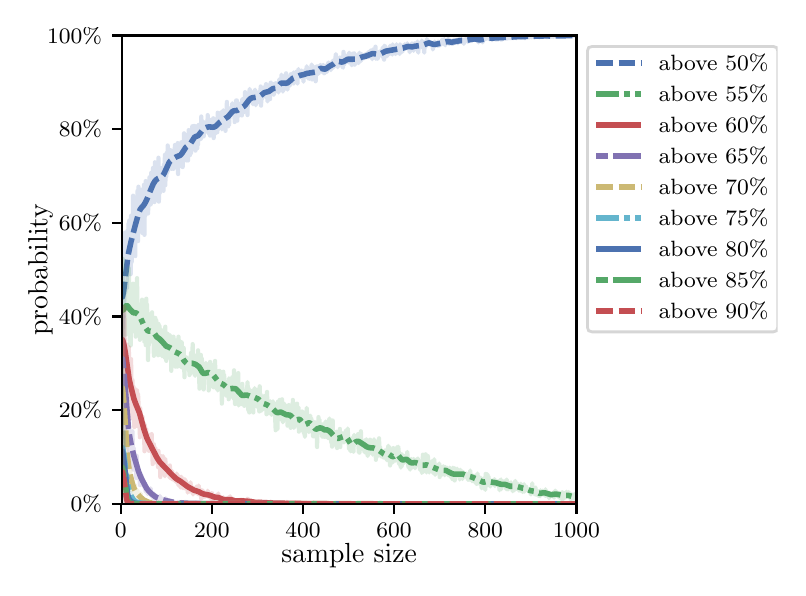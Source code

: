 \begingroup%
\makeatletter%
\begin{pgfpicture}%
\pgfpathrectangle{\pgfpointorigin}{\pgfqpoint{3.75in}{2.7in}}%
\pgfusepath{use as bounding box, clip}%
\begin{pgfscope}%
\pgfsetbuttcap%
\pgfsetmiterjoin%
\definecolor{currentfill}{rgb}{1.0,1.0,1.0}%
\pgfsetfillcolor{currentfill}%
\pgfsetlinewidth{0.0pt}%
\definecolor{currentstroke}{rgb}{1.0,1.0,1.0}%
\pgfsetstrokecolor{currentstroke}%
\pgfsetdash{}{0pt}%
\pgfpathmoveto{\pgfqpoint{0.0in}{0.0in}}%
\pgfpathlineto{\pgfqpoint{3.75in}{0.0in}}%
\pgfpathlineto{\pgfqpoint{3.75in}{2.7in}}%
\pgfpathlineto{\pgfqpoint{0.0in}{2.7in}}%
\pgfpathclose%
\pgfusepath{fill}%
\end{pgfscope}%
\begin{pgfscope}%
\pgfsetbuttcap%
\pgfsetmiterjoin%
\definecolor{currentfill}{rgb}{1.0,1.0,1.0}%
\pgfsetfillcolor{currentfill}%
\pgfsetlinewidth{0.0pt}%
\definecolor{currentstroke}{rgb}{0.0,0.0,0.0}%
\pgfsetstrokecolor{currentstroke}%
\pgfsetstrokeopacity{0.0}%
\pgfsetdash{}{0pt}%
\pgfpathmoveto{\pgfqpoint{0.47in}{0.319in}}%
\pgfpathlineto{\pgfqpoint{2.744in}{0.319in}}%
\pgfpathlineto{\pgfqpoint{2.744in}{2.661in}}%
\pgfpathlineto{\pgfqpoint{0.47in}{2.661in}}%
\pgfpathclose%
\pgfusepath{fill}%
\end{pgfscope}%
\begin{pgfscope}%
\pgfsetbuttcap%
\pgfsetroundjoin%
\definecolor{currentfill}{rgb}{0.0,0.0,0.0}%
\pgfsetfillcolor{currentfill}%
\pgfsetlinewidth{0.803pt}%
\definecolor{currentstroke}{rgb}{0.0,0.0,0.0}%
\pgfsetstrokecolor{currentstroke}%
\pgfsetdash{}{0pt}%
\pgfsys@defobject{currentmarker}{\pgfqpoint{0.0in}{-0.049in}}{\pgfqpoint{0.0in}{0.0in}}{%
\pgfpathmoveto{\pgfqpoint{0.0in}{0.0in}}%
\pgfpathlineto{\pgfqpoint{0.0in}{-0.049in}}%
\pgfusepath{stroke,fill}%
}%
\begin{pgfscope}%
\pgfsys@transformshift{0.465in}{0.319in}%
\pgfsys@useobject{currentmarker}{}%
\end{pgfscope}%
\end{pgfscope}%
\begin{pgfscope}%
\definecolor{textcolor}{rgb}{0.0,0.0,0.0}%
\pgfsetstrokecolor{textcolor}%
\pgfsetfillcolor{textcolor}%
\pgftext[x=0.465in,y=0.222in,,top]{\color{textcolor}\rmfamily\fontsize{8.0}{9.6}\selectfont 0}%
\end{pgfscope}%
\begin{pgfscope}%
\pgfsetbuttcap%
\pgfsetroundjoin%
\definecolor{currentfill}{rgb}{0.0,0.0,0.0}%
\pgfsetfillcolor{currentfill}%
\pgfsetlinewidth{0.803pt}%
\definecolor{currentstroke}{rgb}{0.0,0.0,0.0}%
\pgfsetstrokecolor{currentstroke}%
\pgfsetdash{}{0pt}%
\pgfsys@defobject{currentmarker}{\pgfqpoint{0.0in}{-0.049in}}{\pgfqpoint{0.0in}{0.0in}}{%
\pgfpathmoveto{\pgfqpoint{0.0in}{0.0in}}%
\pgfpathlineto{\pgfqpoint{0.0in}{-0.049in}}%
\pgfusepath{stroke,fill}%
}%
\begin{pgfscope}%
\pgfsys@transformshift{0.921in}{0.319in}%
\pgfsys@useobject{currentmarker}{}%
\end{pgfscope}%
\end{pgfscope}%
\begin{pgfscope}%
\definecolor{textcolor}{rgb}{0.0,0.0,0.0}%
\pgfsetstrokecolor{textcolor}%
\pgfsetfillcolor{textcolor}%
\pgftext[x=0.921in,y=0.222in,,top]{\color{textcolor}\rmfamily\fontsize{8.0}{9.6}\selectfont 200}%
\end{pgfscope}%
\begin{pgfscope}%
\pgfsetbuttcap%
\pgfsetroundjoin%
\definecolor{currentfill}{rgb}{0.0,0.0,0.0}%
\pgfsetfillcolor{currentfill}%
\pgfsetlinewidth{0.803pt}%
\definecolor{currentstroke}{rgb}{0.0,0.0,0.0}%
\pgfsetstrokecolor{currentstroke}%
\pgfsetdash{}{0pt}%
\pgfsys@defobject{currentmarker}{\pgfqpoint{0.0in}{-0.049in}}{\pgfqpoint{0.0in}{0.0in}}{%
\pgfpathmoveto{\pgfqpoint{0.0in}{0.0in}}%
\pgfpathlineto{\pgfqpoint{0.0in}{-0.049in}}%
\pgfusepath{stroke,fill}%
}%
\begin{pgfscope}%
\pgfsys@transformshift{1.377in}{0.319in}%
\pgfsys@useobject{currentmarker}{}%
\end{pgfscope}%
\end{pgfscope}%
\begin{pgfscope}%
\definecolor{textcolor}{rgb}{0.0,0.0,0.0}%
\pgfsetstrokecolor{textcolor}%
\pgfsetfillcolor{textcolor}%
\pgftext[x=1.377in,y=0.222in,,top]{\color{textcolor}\rmfamily\fontsize{8.0}{9.6}\selectfont 400}%
\end{pgfscope}%
\begin{pgfscope}%
\pgfsetbuttcap%
\pgfsetroundjoin%
\definecolor{currentfill}{rgb}{0.0,0.0,0.0}%
\pgfsetfillcolor{currentfill}%
\pgfsetlinewidth{0.803pt}%
\definecolor{currentstroke}{rgb}{0.0,0.0,0.0}%
\pgfsetstrokecolor{currentstroke}%
\pgfsetdash{}{0pt}%
\pgfsys@defobject{currentmarker}{\pgfqpoint{0.0in}{-0.049in}}{\pgfqpoint{0.0in}{0.0in}}{%
\pgfpathmoveto{\pgfqpoint{0.0in}{0.0in}}%
\pgfpathlineto{\pgfqpoint{0.0in}{-0.049in}}%
\pgfusepath{stroke,fill}%
}%
\begin{pgfscope}%
\pgfsys@transformshift{1.832in}{0.319in}%
\pgfsys@useobject{currentmarker}{}%
\end{pgfscope}%
\end{pgfscope}%
\begin{pgfscope}%
\definecolor{textcolor}{rgb}{0.0,0.0,0.0}%
\pgfsetstrokecolor{textcolor}%
\pgfsetfillcolor{textcolor}%
\pgftext[x=1.832in,y=0.222in,,top]{\color{textcolor}\rmfamily\fontsize{8.0}{9.6}\selectfont 600}%
\end{pgfscope}%
\begin{pgfscope}%
\pgfsetbuttcap%
\pgfsetroundjoin%
\definecolor{currentfill}{rgb}{0.0,0.0,0.0}%
\pgfsetfillcolor{currentfill}%
\pgfsetlinewidth{0.803pt}%
\definecolor{currentstroke}{rgb}{0.0,0.0,0.0}%
\pgfsetstrokecolor{currentstroke}%
\pgfsetdash{}{0pt}%
\pgfsys@defobject{currentmarker}{\pgfqpoint{0.0in}{-0.049in}}{\pgfqpoint{0.0in}{0.0in}}{%
\pgfpathmoveto{\pgfqpoint{0.0in}{0.0in}}%
\pgfpathlineto{\pgfqpoint{0.0in}{-0.049in}}%
\pgfusepath{stroke,fill}%
}%
\begin{pgfscope}%
\pgfsys@transformshift{2.288in}{0.319in}%
\pgfsys@useobject{currentmarker}{}%
\end{pgfscope}%
\end{pgfscope}%
\begin{pgfscope}%
\definecolor{textcolor}{rgb}{0.0,0.0,0.0}%
\pgfsetstrokecolor{textcolor}%
\pgfsetfillcolor{textcolor}%
\pgftext[x=2.288in,y=0.222in,,top]{\color{textcolor}\rmfamily\fontsize{8.0}{9.6}\selectfont 800}%
\end{pgfscope}%
\begin{pgfscope}%
\pgfsetbuttcap%
\pgfsetroundjoin%
\definecolor{currentfill}{rgb}{0.0,0.0,0.0}%
\pgfsetfillcolor{currentfill}%
\pgfsetlinewidth{0.803pt}%
\definecolor{currentstroke}{rgb}{0.0,0.0,0.0}%
\pgfsetstrokecolor{currentstroke}%
\pgfsetdash{}{0pt}%
\pgfsys@defobject{currentmarker}{\pgfqpoint{0.0in}{-0.049in}}{\pgfqpoint{0.0in}{0.0in}}{%
\pgfpathmoveto{\pgfqpoint{0.0in}{0.0in}}%
\pgfpathlineto{\pgfqpoint{0.0in}{-0.049in}}%
\pgfusepath{stroke,fill}%
}%
\begin{pgfscope}%
\pgfsys@transformshift{2.744in}{0.319in}%
\pgfsys@useobject{currentmarker}{}%
\end{pgfscope}%
\end{pgfscope}%
\begin{pgfscope}%
\definecolor{textcolor}{rgb}{0.0,0.0,0.0}%
\pgfsetstrokecolor{textcolor}%
\pgfsetfillcolor{textcolor}%
\pgftext[x=2.744in,y=0.222in,,top]{\color{textcolor}\rmfamily\fontsize{8.0}{9.6}\selectfont 1000}%
\end{pgfscope}%
\begin{pgfscope}%
\definecolor{textcolor}{rgb}{0.0,0.0,0.0}%
\pgfsetstrokecolor{textcolor}%
\pgfsetfillcolor{textcolor}%
\pgftext[x=1.607in,y=0.123in,,top]{\color{textcolor}\rmfamily\fontsize{10.0}{12.0}\selectfont sample size}%
\end{pgfscope}%
\begin{pgfscope}%
\pgfsetbuttcap%
\pgfsetroundjoin%
\definecolor{currentfill}{rgb}{0.0,0.0,0.0}%
\pgfsetfillcolor{currentfill}%
\pgfsetlinewidth{0.803pt}%
\definecolor{currentstroke}{rgb}{0.0,0.0,0.0}%
\pgfsetstrokecolor{currentstroke}%
\pgfsetdash{}{0pt}%
\pgfsys@defobject{currentmarker}{\pgfqpoint{-0.049in}{0.0in}}{\pgfqpoint{0.0in}{0.0in}}{%
\pgfpathmoveto{\pgfqpoint{0.0in}{0.0in}}%
\pgfpathlineto{\pgfqpoint{-0.049in}{0.0in}}%
\pgfusepath{stroke,fill}%
}%
\begin{pgfscope}%
\pgfsys@transformshift{0.47in}{0.319in}%
\pgfsys@useobject{currentmarker}{}%
\end{pgfscope}%
\end{pgfscope}%
\begin{pgfscope}%
\definecolor{textcolor}{rgb}{0.0,0.0,0.0}%
\pgfsetstrokecolor{textcolor}%
\pgfsetfillcolor{textcolor}%
\pgftext[x=0.215in,y=0.281in,left,base]{\color{textcolor}\rmfamily\fontsize{8.0}{9.6}\selectfont  0\%}%
\end{pgfscope}%
\begin{pgfscope}%
\pgfsetbuttcap%
\pgfsetroundjoin%
\definecolor{currentfill}{rgb}{0.0,0.0,0.0}%
\pgfsetfillcolor{currentfill}%
\pgfsetlinewidth{0.803pt}%
\definecolor{currentstroke}{rgb}{0.0,0.0,0.0}%
\pgfsetstrokecolor{currentstroke}%
\pgfsetdash{}{0pt}%
\pgfsys@defobject{currentmarker}{\pgfqpoint{-0.049in}{0.0in}}{\pgfqpoint{0.0in}{0.0in}}{%
\pgfpathmoveto{\pgfqpoint{0.0in}{0.0in}}%
\pgfpathlineto{\pgfqpoint{-0.049in}{0.0in}}%
\pgfusepath{stroke,fill}%
}%
\begin{pgfscope}%
\pgfsys@transformshift{0.47in}{0.788in}%
\pgfsys@useobject{currentmarker}{}%
\end{pgfscope}%
\end{pgfscope}%
\begin{pgfscope}%
\definecolor{textcolor}{rgb}{0.0,0.0,0.0}%
\pgfsetstrokecolor{textcolor}%
\pgfsetfillcolor{textcolor}%
\pgftext[x=0.156in,y=0.749in,left,base]{\color{textcolor}\rmfamily\fontsize{8.0}{9.6}\selectfont 20\%}%
\end{pgfscope}%
\begin{pgfscope}%
\pgfsetbuttcap%
\pgfsetroundjoin%
\definecolor{currentfill}{rgb}{0.0,0.0,0.0}%
\pgfsetfillcolor{currentfill}%
\pgfsetlinewidth{0.803pt}%
\definecolor{currentstroke}{rgb}{0.0,0.0,0.0}%
\pgfsetstrokecolor{currentstroke}%
\pgfsetdash{}{0pt}%
\pgfsys@defobject{currentmarker}{\pgfqpoint{-0.049in}{0.0in}}{\pgfqpoint{0.0in}{0.0in}}{%
\pgfpathmoveto{\pgfqpoint{0.0in}{0.0in}}%
\pgfpathlineto{\pgfqpoint{-0.049in}{0.0in}}%
\pgfusepath{stroke,fill}%
}%
\begin{pgfscope}%
\pgfsys@transformshift{0.47in}{1.256in}%
\pgfsys@useobject{currentmarker}{}%
\end{pgfscope}%
\end{pgfscope}%
\begin{pgfscope}%
\definecolor{textcolor}{rgb}{0.0,0.0,0.0}%
\pgfsetstrokecolor{textcolor}%
\pgfsetfillcolor{textcolor}%
\pgftext[x=0.156in,y=1.218in,left,base]{\color{textcolor}\rmfamily\fontsize{8.0}{9.6}\selectfont 40\%}%
\end{pgfscope}%
\begin{pgfscope}%
\pgfsetbuttcap%
\pgfsetroundjoin%
\definecolor{currentfill}{rgb}{0.0,0.0,0.0}%
\pgfsetfillcolor{currentfill}%
\pgfsetlinewidth{0.803pt}%
\definecolor{currentstroke}{rgb}{0.0,0.0,0.0}%
\pgfsetstrokecolor{currentstroke}%
\pgfsetdash{}{0pt}%
\pgfsys@defobject{currentmarker}{\pgfqpoint{-0.049in}{0.0in}}{\pgfqpoint{0.0in}{0.0in}}{%
\pgfpathmoveto{\pgfqpoint{0.0in}{0.0in}}%
\pgfpathlineto{\pgfqpoint{-0.049in}{0.0in}}%
\pgfusepath{stroke,fill}%
}%
\begin{pgfscope}%
\pgfsys@transformshift{0.47in}{1.725in}%
\pgfsys@useobject{currentmarker}{}%
\end{pgfscope}%
\end{pgfscope}%
\begin{pgfscope}%
\definecolor{textcolor}{rgb}{0.0,0.0,0.0}%
\pgfsetstrokecolor{textcolor}%
\pgfsetfillcolor{textcolor}%
\pgftext[x=0.156in,y=1.686in,left,base]{\color{textcolor}\rmfamily\fontsize{8.0}{9.6}\selectfont 60\%}%
\end{pgfscope}%
\begin{pgfscope}%
\pgfsetbuttcap%
\pgfsetroundjoin%
\definecolor{currentfill}{rgb}{0.0,0.0,0.0}%
\pgfsetfillcolor{currentfill}%
\pgfsetlinewidth{0.803pt}%
\definecolor{currentstroke}{rgb}{0.0,0.0,0.0}%
\pgfsetstrokecolor{currentstroke}%
\pgfsetdash{}{0pt}%
\pgfsys@defobject{currentmarker}{\pgfqpoint{-0.049in}{0.0in}}{\pgfqpoint{0.0in}{0.0in}}{%
\pgfpathmoveto{\pgfqpoint{0.0in}{0.0in}}%
\pgfpathlineto{\pgfqpoint{-0.049in}{0.0in}}%
\pgfusepath{stroke,fill}%
}%
\begin{pgfscope}%
\pgfsys@transformshift{0.47in}{2.193in}%
\pgfsys@useobject{currentmarker}{}%
\end{pgfscope}%
\end{pgfscope}%
\begin{pgfscope}%
\definecolor{textcolor}{rgb}{0.0,0.0,0.0}%
\pgfsetstrokecolor{textcolor}%
\pgfsetfillcolor{textcolor}%
\pgftext[x=0.156in,y=2.154in,left,base]{\color{textcolor}\rmfamily\fontsize{8.0}{9.6}\selectfont 80\%}%
\end{pgfscope}%
\begin{pgfscope}%
\pgfsetbuttcap%
\pgfsetroundjoin%
\definecolor{currentfill}{rgb}{0.0,0.0,0.0}%
\pgfsetfillcolor{currentfill}%
\pgfsetlinewidth{0.803pt}%
\definecolor{currentstroke}{rgb}{0.0,0.0,0.0}%
\pgfsetstrokecolor{currentstroke}%
\pgfsetdash{}{0pt}%
\pgfsys@defobject{currentmarker}{\pgfqpoint{-0.049in}{0.0in}}{\pgfqpoint{0.0in}{0.0in}}{%
\pgfpathmoveto{\pgfqpoint{0.0in}{0.0in}}%
\pgfpathlineto{\pgfqpoint{-0.049in}{0.0in}}%
\pgfusepath{stroke,fill}%
}%
\begin{pgfscope}%
\pgfsys@transformshift{0.47in}{2.661in}%
\pgfsys@useobject{currentmarker}{}%
\end{pgfscope}%
\end{pgfscope}%
\begin{pgfscope}%
\definecolor{textcolor}{rgb}{0.0,0.0,0.0}%
\pgfsetstrokecolor{textcolor}%
\pgfsetfillcolor{textcolor}%
\pgftext[x=0.097in,y=2.623in,left,base]{\color{textcolor}\rmfamily\fontsize{8.0}{9.6}\selectfont 100\%}%
\end{pgfscope}%
\begin{pgfscope}%
\definecolor{textcolor}{rgb}{0.0,0.0,0.0}%
\pgfsetstrokecolor{textcolor}%
\pgfsetfillcolor{textcolor}%
\pgftext[x=0.125in,y=1.49in,,bottom,rotate=90.0]{\color{textcolor}\rmfamily\fontsize{10.0}{12.0}\selectfont probability}%
\end{pgfscope}%
\begin{pgfscope}%
\pgfpathrectangle{\pgfqpoint{0.47in}{0.319in}}{\pgfqpoint{2.274in}{2.342in}}%
\pgfusepath{clip}%
\pgfsetrectcap%
\pgfsetroundjoin%
\pgfsetlinewidth{1.506pt}%
\definecolor{currentstroke}{rgb}{0.298,0.447,0.69}%
\pgfsetstrokecolor{currentstroke}%
\pgfsetstrokeopacity{0.2}%
\pgfsetdash{}{0pt}%
\pgfpathmoveto{\pgfqpoint{0.47in}{0.905in}}%
\pgfpathlineto{\pgfqpoint{0.472in}{1.305in}}%
\pgfpathlineto{\pgfqpoint{0.474in}{1.195in}}%
\pgfpathlineto{\pgfqpoint{0.476in}{1.544in}}%
\pgfpathlineto{\pgfqpoint{0.479in}{1.254in}}%
\pgfpathlineto{\pgfqpoint{0.481in}{1.624in}}%
\pgfpathlineto{\pgfqpoint{0.483in}{1.303in}}%
\pgfpathlineto{\pgfqpoint{0.486in}{1.675in}}%
\pgfpathlineto{\pgfqpoint{0.488in}{1.376in}}%
\pgfpathlineto{\pgfqpoint{0.49in}{1.666in}}%
\pgfpathlineto{\pgfqpoint{0.492in}{1.427in}}%
\pgfpathlineto{\pgfqpoint{0.495in}{1.647in}}%
\pgfpathlineto{\pgfqpoint{0.497in}{1.399in}}%
\pgfpathlineto{\pgfqpoint{0.499in}{1.685in}}%
\pgfpathlineto{\pgfqpoint{0.502in}{1.486in}}%
\pgfpathlineto{\pgfqpoint{0.504in}{1.72in}}%
\pgfpathlineto{\pgfqpoint{0.506in}{1.497in}}%
\pgfpathlineto{\pgfqpoint{0.508in}{1.736in}}%
\pgfpathlineto{\pgfqpoint{0.511in}{1.49in}}%
\pgfpathlineto{\pgfqpoint{0.513in}{1.701in}}%
\pgfpathlineto{\pgfqpoint{0.515in}{1.467in}}%
\pgfpathlineto{\pgfqpoint{0.517in}{1.76in}}%
\pgfpathlineto{\pgfqpoint{0.52in}{1.528in}}%
\pgfpathlineto{\pgfqpoint{0.522in}{1.753in}}%
\pgfpathlineto{\pgfqpoint{0.524in}{1.575in}}%
\pgfpathlineto{\pgfqpoint{0.527in}{1.86in}}%
\pgfpathlineto{\pgfqpoint{0.529in}{1.579in}}%
\pgfpathlineto{\pgfqpoint{0.531in}{1.823in}}%
\pgfpathlineto{\pgfqpoint{0.533in}{1.614in}}%
\pgfpathlineto{\pgfqpoint{0.536in}{1.785in}}%
\pgfpathlineto{\pgfqpoint{0.538in}{1.558in}}%
\pgfpathlineto{\pgfqpoint{0.54in}{1.809in}}%
\pgfpathlineto{\pgfqpoint{0.543in}{1.657in}}%
\pgfpathlineto{\pgfqpoint{0.545in}{1.79in}}%
\pgfpathlineto{\pgfqpoint{0.547in}{1.732in}}%
\pgfpathlineto{\pgfqpoint{0.549in}{1.884in}}%
\pgfpathlineto{\pgfqpoint{0.552in}{1.633in}}%
\pgfpathlineto{\pgfqpoint{0.554in}{1.905in}}%
\pgfpathlineto{\pgfqpoint{0.556in}{1.72in}}%
\pgfpathlineto{\pgfqpoint{0.559in}{1.863in}}%
\pgfpathlineto{\pgfqpoint{0.561in}{1.727in}}%
\pgfpathlineto{\pgfqpoint{0.563in}{1.877in}}%
\pgfpathlineto{\pgfqpoint{0.565in}{1.741in}}%
\pgfpathlineto{\pgfqpoint{0.568in}{1.877in}}%
\pgfpathlineto{\pgfqpoint{0.57in}{1.743in}}%
\pgfpathlineto{\pgfqpoint{0.572in}{1.891in}}%
\pgfpathlineto{\pgfqpoint{0.574in}{1.673in}}%
\pgfpathlineto{\pgfqpoint{0.577in}{1.889in}}%
\pgfpathlineto{\pgfqpoint{0.579in}{1.743in}}%
\pgfpathlineto{\pgfqpoint{0.581in}{1.914in}}%
\pgfpathlineto{\pgfqpoint{0.584in}{1.664in}}%
\pgfpathlineto{\pgfqpoint{0.586in}{1.91in}}%
\pgfpathlineto{\pgfqpoint{0.588in}{1.76in}}%
\pgfpathlineto{\pgfqpoint{0.59in}{1.933in}}%
\pgfpathlineto{\pgfqpoint{0.593in}{1.835in}}%
\pgfpathlineto{\pgfqpoint{0.595in}{1.879in}}%
\pgfpathlineto{\pgfqpoint{0.597in}{1.797in}}%
\pgfpathlineto{\pgfqpoint{0.6in}{1.9in}}%
\pgfpathlineto{\pgfqpoint{0.602in}{1.771in}}%
\pgfpathlineto{\pgfqpoint{0.604in}{1.844in}}%
\pgfpathlineto{\pgfqpoint{0.606in}{1.865in}}%
\pgfpathlineto{\pgfqpoint{0.609in}{1.952in}}%
\pgfpathlineto{\pgfqpoint{0.611in}{1.832in}}%
\pgfpathlineto{\pgfqpoint{0.613in}{1.938in}}%
\pgfpathlineto{\pgfqpoint{0.615in}{1.816in}}%
\pgfpathlineto{\pgfqpoint{0.618in}{1.975in}}%
\pgfpathlineto{\pgfqpoint{0.62in}{1.931in}}%
\pgfpathlineto{\pgfqpoint{0.622in}{1.966in}}%
\pgfpathlineto{\pgfqpoint{0.625in}{1.842in}}%
\pgfpathlineto{\pgfqpoint{0.627in}{1.999in}}%
\pgfpathlineto{\pgfqpoint{0.629in}{1.874in}}%
\pgfpathlineto{\pgfqpoint{0.631in}{1.905in}}%
\pgfpathlineto{\pgfqpoint{0.634in}{1.828in}}%
\pgfpathlineto{\pgfqpoint{0.636in}{2.027in}}%
\pgfpathlineto{\pgfqpoint{0.638in}{1.968in}}%
\pgfpathlineto{\pgfqpoint{0.641in}{2.02in}}%
\pgfpathlineto{\pgfqpoint{0.643in}{1.853in}}%
\pgfpathlineto{\pgfqpoint{0.645in}{1.996in}}%
\pgfpathlineto{\pgfqpoint{0.647in}{1.846in}}%
\pgfpathlineto{\pgfqpoint{0.65in}{2.01in}}%
\pgfpathlineto{\pgfqpoint{0.652in}{1.968in}}%
\pgfpathlineto{\pgfqpoint{0.654in}{2.05in}}%
\pgfpathlineto{\pgfqpoint{0.656in}{1.83in}}%
\pgfpathlineto{\pgfqpoint{0.659in}{1.973in}}%
\pgfpathlineto{\pgfqpoint{0.661in}{1.874in}}%
\pgfpathlineto{\pgfqpoint{0.663in}{1.973in}}%
\pgfpathlineto{\pgfqpoint{0.666in}{1.985in}}%
\pgfpathlineto{\pgfqpoint{0.668in}{1.973in}}%
\pgfpathlineto{\pgfqpoint{0.67in}{1.886in}}%
\pgfpathlineto{\pgfqpoint{0.672in}{1.999in}}%
\pgfpathlineto{\pgfqpoint{0.675in}{1.949in}}%
\pgfpathlineto{\pgfqpoint{0.677in}{2.001in}}%
\pgfpathlineto{\pgfqpoint{0.679in}{1.884in}}%
\pgfpathlineto{\pgfqpoint{0.682in}{2.017in}}%
\pgfpathlineto{\pgfqpoint{0.684in}{1.942in}}%
\pgfpathlineto{\pgfqpoint{0.686in}{2.064in}}%
\pgfpathlineto{\pgfqpoint{0.688in}{1.912in}}%
\pgfpathlineto{\pgfqpoint{0.691in}{2.001in}}%
\pgfpathlineto{\pgfqpoint{0.693in}{1.956in}}%
\pgfpathlineto{\pgfqpoint{0.695in}{2.074in}}%
\pgfpathlineto{\pgfqpoint{0.698in}{1.975in}}%
\pgfpathlineto{\pgfqpoint{0.7in}{2.111in}}%
\pgfpathlineto{\pgfqpoint{0.702in}{1.985in}}%
\pgfpathlineto{\pgfqpoint{0.704in}{2.059in}}%
\pgfpathlineto{\pgfqpoint{0.707in}{1.994in}}%
\pgfpathlineto{\pgfqpoint{0.709in}{2.052in}}%
\pgfpathlineto{\pgfqpoint{0.711in}{2.003in}}%
\pgfpathlineto{\pgfqpoint{0.713in}{2.088in}}%
\pgfpathlineto{\pgfqpoint{0.716in}{2.017in}}%
\pgfpathlineto{\pgfqpoint{0.718in}{2.041in}}%
\pgfpathlineto{\pgfqpoint{0.72in}{1.994in}}%
\pgfpathlineto{\pgfqpoint{0.723in}{2.083in}}%
\pgfpathlineto{\pgfqpoint{0.725in}{2.027in}}%
\pgfpathlineto{\pgfqpoint{0.727in}{2.076in}}%
\pgfpathlineto{\pgfqpoint{0.729in}{1.994in}}%
\pgfpathlineto{\pgfqpoint{0.732in}{2.067in}}%
\pgfpathlineto{\pgfqpoint{0.734in}{2.013in}}%
\pgfpathlineto{\pgfqpoint{0.736in}{2.113in}}%
\pgfpathlineto{\pgfqpoint{0.739in}{2.015in}}%
\pgfpathlineto{\pgfqpoint{0.741in}{2.106in}}%
\pgfpathlineto{\pgfqpoint{0.743in}{2.057in}}%
\pgfpathlineto{\pgfqpoint{0.745in}{2.071in}}%
\pgfpathlineto{\pgfqpoint{0.748in}{2.008in}}%
\pgfpathlineto{\pgfqpoint{0.75in}{2.123in}}%
\pgfpathlineto{\pgfqpoint{0.752in}{1.968in}}%
\pgfpathlineto{\pgfqpoint{0.754in}{2.111in}}%
\pgfpathlineto{\pgfqpoint{0.757in}{2.006in}}%
\pgfpathlineto{\pgfqpoint{0.759in}{2.083in}}%
\pgfpathlineto{\pgfqpoint{0.761in}{2.034in}}%
\pgfpathlineto{\pgfqpoint{0.764in}{2.099in}}%
\pgfpathlineto{\pgfqpoint{0.766in}{2.029in}}%
\pgfpathlineto{\pgfqpoint{0.768in}{2.127in}}%
\pgfpathlineto{\pgfqpoint{0.77in}{2.076in}}%
\pgfpathlineto{\pgfqpoint{0.773in}{2.088in}}%
\pgfpathlineto{\pgfqpoint{0.775in}{2.003in}}%
\pgfpathlineto{\pgfqpoint{0.777in}{2.076in}}%
\pgfpathlineto{\pgfqpoint{0.78in}{2.041in}}%
\pgfpathlineto{\pgfqpoint{0.782in}{2.172in}}%
\pgfpathlineto{\pgfqpoint{0.784in}{2.069in}}%
\pgfpathlineto{\pgfqpoint{0.786in}{2.163in}}%
\pgfpathlineto{\pgfqpoint{0.789in}{2.099in}}%
\pgfpathlineto{\pgfqpoint{0.791in}{2.163in}}%
\pgfpathlineto{\pgfqpoint{0.793in}{2.036in}}%
\pgfpathlineto{\pgfqpoint{0.795in}{2.111in}}%
\pgfpathlineto{\pgfqpoint{0.798in}{2.099in}}%
\pgfpathlineto{\pgfqpoint{0.8in}{2.148in}}%
\pgfpathlineto{\pgfqpoint{0.802in}{2.036in}}%
\pgfpathlineto{\pgfqpoint{0.805in}{2.188in}}%
\pgfpathlineto{\pgfqpoint{0.807in}{2.099in}}%
\pgfpathlineto{\pgfqpoint{0.809in}{2.13in}}%
\pgfpathlineto{\pgfqpoint{0.811in}{2.062in}}%
\pgfpathlineto{\pgfqpoint{0.814in}{2.146in}}%
\pgfpathlineto{\pgfqpoint{0.816in}{2.069in}}%
\pgfpathlineto{\pgfqpoint{0.821in}{2.132in}}%
\pgfpathlineto{\pgfqpoint{0.823in}{2.207in}}%
\pgfpathlineto{\pgfqpoint{0.825in}{2.151in}}%
\pgfpathlineto{\pgfqpoint{0.827in}{2.188in}}%
\pgfpathlineto{\pgfqpoint{0.83in}{2.123in}}%
\pgfpathlineto{\pgfqpoint{0.832in}{2.209in}}%
\pgfpathlineto{\pgfqpoint{0.834in}{2.151in}}%
\pgfpathlineto{\pgfqpoint{0.837in}{2.153in}}%
\pgfpathlineto{\pgfqpoint{0.839in}{2.085in}}%
\pgfpathlineto{\pgfqpoint{0.841in}{2.207in}}%
\pgfpathlineto{\pgfqpoint{0.843in}{2.163in}}%
\pgfpathlineto{\pgfqpoint{0.846in}{2.156in}}%
\pgfpathlineto{\pgfqpoint{0.848in}{2.097in}}%
\pgfpathlineto{\pgfqpoint{0.85in}{2.198in}}%
\pgfpathlineto{\pgfqpoint{0.852in}{2.116in}}%
\pgfpathlineto{\pgfqpoint{0.855in}{2.214in}}%
\pgfpathlineto{\pgfqpoint{0.857in}{2.156in}}%
\pgfpathlineto{\pgfqpoint{0.859in}{2.163in}}%
\pgfpathlineto{\pgfqpoint{0.862in}{2.153in}}%
\pgfpathlineto{\pgfqpoint{0.864in}{2.188in}}%
\pgfpathlineto{\pgfqpoint{0.866in}{2.144in}}%
\pgfpathlineto{\pgfqpoint{0.868in}{2.256in}}%
\pgfpathlineto{\pgfqpoint{0.871in}{2.193in}}%
\pgfpathlineto{\pgfqpoint{0.873in}{2.195in}}%
\pgfpathlineto{\pgfqpoint{0.875in}{2.188in}}%
\pgfpathlineto{\pgfqpoint{0.878in}{2.191in}}%
\pgfpathlineto{\pgfqpoint{0.88in}{2.156in}}%
\pgfpathlineto{\pgfqpoint{0.882in}{2.228in}}%
\pgfpathlineto{\pgfqpoint{0.887in}{2.188in}}%
\pgfpathlineto{\pgfqpoint{0.889in}{2.191in}}%
\pgfpathlineto{\pgfqpoint{0.891in}{2.195in}}%
\pgfpathlineto{\pgfqpoint{0.893in}{2.191in}}%
\pgfpathlineto{\pgfqpoint{0.896in}{2.233in}}%
\pgfpathlineto{\pgfqpoint{0.898in}{2.179in}}%
\pgfpathlineto{\pgfqpoint{0.9in}{2.263in}}%
\pgfpathlineto{\pgfqpoint{0.903in}{2.205in}}%
\pgfpathlineto{\pgfqpoint{0.905in}{2.198in}}%
\pgfpathlineto{\pgfqpoint{0.907in}{2.167in}}%
\pgfpathlineto{\pgfqpoint{0.909in}{2.233in}}%
\pgfpathlineto{\pgfqpoint{0.912in}{2.16in}}%
\pgfpathlineto{\pgfqpoint{0.914in}{2.226in}}%
\pgfpathlineto{\pgfqpoint{0.916in}{2.181in}}%
\pgfpathlineto{\pgfqpoint{0.919in}{2.24in}}%
\pgfpathlineto{\pgfqpoint{0.921in}{2.177in}}%
\pgfpathlineto{\pgfqpoint{0.923in}{2.24in}}%
\pgfpathlineto{\pgfqpoint{0.925in}{2.179in}}%
\pgfpathlineto{\pgfqpoint{0.928in}{2.247in}}%
\pgfpathlineto{\pgfqpoint{0.93in}{2.148in}}%
\pgfpathlineto{\pgfqpoint{0.932in}{2.23in}}%
\pgfpathlineto{\pgfqpoint{0.934in}{2.184in}}%
\pgfpathlineto{\pgfqpoint{0.937in}{2.188in}}%
\pgfpathlineto{\pgfqpoint{0.939in}{2.17in}}%
\pgfpathlineto{\pgfqpoint{0.941in}{2.235in}}%
\pgfpathlineto{\pgfqpoint{0.944in}{2.223in}}%
\pgfpathlineto{\pgfqpoint{0.946in}{2.226in}}%
\pgfpathlineto{\pgfqpoint{0.948in}{2.177in}}%
\pgfpathlineto{\pgfqpoint{0.95in}{2.275in}}%
\pgfpathlineto{\pgfqpoint{0.953in}{2.193in}}%
\pgfpathlineto{\pgfqpoint{0.955in}{2.256in}}%
\pgfpathlineto{\pgfqpoint{0.957in}{2.24in}}%
\pgfpathlineto{\pgfqpoint{0.96in}{2.2in}}%
\pgfpathlineto{\pgfqpoint{0.964in}{2.228in}}%
\pgfpathlineto{\pgfqpoint{0.966in}{2.247in}}%
\pgfpathlineto{\pgfqpoint{0.969in}{2.28in}}%
\pgfpathlineto{\pgfqpoint{0.971in}{2.191in}}%
\pgfpathlineto{\pgfqpoint{0.978in}{2.287in}}%
\pgfpathlineto{\pgfqpoint{0.98in}{2.233in}}%
\pgfpathlineto{\pgfqpoint{0.982in}{2.233in}}%
\pgfpathlineto{\pgfqpoint{0.985in}{2.254in}}%
\pgfpathlineto{\pgfqpoint{0.987in}{2.235in}}%
\pgfpathlineto{\pgfqpoint{0.989in}{2.184in}}%
\pgfpathlineto{\pgfqpoint{0.991in}{2.282in}}%
\pgfpathlineto{\pgfqpoint{0.994in}{2.263in}}%
\pgfpathlineto{\pgfqpoint{0.996in}{2.329in}}%
\pgfpathlineto{\pgfqpoint{0.998in}{2.207in}}%
\pgfpathlineto{\pgfqpoint{1.001in}{2.296in}}%
\pgfpathlineto{\pgfqpoint{1.003in}{2.207in}}%
\pgfpathlineto{\pgfqpoint{1.005in}{2.261in}}%
\pgfpathlineto{\pgfqpoint{1.007in}{2.212in}}%
\pgfpathlineto{\pgfqpoint{1.01in}{2.268in}}%
\pgfpathlineto{\pgfqpoint{1.012in}{2.261in}}%
\pgfpathlineto{\pgfqpoint{1.014in}{2.273in}}%
\pgfpathlineto{\pgfqpoint{1.017in}{2.301in}}%
\pgfpathlineto{\pgfqpoint{1.019in}{2.298in}}%
\pgfpathlineto{\pgfqpoint{1.021in}{2.273in}}%
\pgfpathlineto{\pgfqpoint{1.023in}{2.322in}}%
\pgfpathlineto{\pgfqpoint{1.026in}{2.287in}}%
\pgfpathlineto{\pgfqpoint{1.028in}{2.298in}}%
\pgfpathlineto{\pgfqpoint{1.03in}{2.273in}}%
\pgfpathlineto{\pgfqpoint{1.032in}{2.312in}}%
\pgfpathlineto{\pgfqpoint{1.035in}{2.228in}}%
\pgfpathlineto{\pgfqpoint{1.037in}{2.27in}}%
\pgfpathlineto{\pgfqpoint{1.039in}{2.273in}}%
\pgfpathlineto{\pgfqpoint{1.042in}{2.336in}}%
\pgfpathlineto{\pgfqpoint{1.044in}{2.249in}}%
\pgfpathlineto{\pgfqpoint{1.046in}{2.336in}}%
\pgfpathlineto{\pgfqpoint{1.048in}{2.235in}}%
\pgfpathlineto{\pgfqpoint{1.051in}{2.301in}}%
\pgfpathlineto{\pgfqpoint{1.053in}{2.28in}}%
\pgfpathlineto{\pgfqpoint{1.055in}{2.322in}}%
\pgfpathlineto{\pgfqpoint{1.058in}{2.282in}}%
\pgfpathlineto{\pgfqpoint{1.06in}{2.31in}}%
\pgfpathlineto{\pgfqpoint{1.062in}{2.263in}}%
\pgfpathlineto{\pgfqpoint{1.064in}{2.322in}}%
\pgfpathlineto{\pgfqpoint{1.067in}{2.28in}}%
\pgfpathlineto{\pgfqpoint{1.069in}{2.319in}}%
\pgfpathlineto{\pgfqpoint{1.071in}{2.261in}}%
\pgfpathlineto{\pgfqpoint{1.073in}{2.343in}}%
\pgfpathlineto{\pgfqpoint{1.076in}{2.303in}}%
\pgfpathlineto{\pgfqpoint{1.078in}{2.296in}}%
\pgfpathlineto{\pgfqpoint{1.08in}{2.275in}}%
\pgfpathlineto{\pgfqpoint{1.085in}{2.324in}}%
\pgfpathlineto{\pgfqpoint{1.087in}{2.378in}}%
\pgfpathlineto{\pgfqpoint{1.089in}{2.301in}}%
\pgfpathlineto{\pgfqpoint{1.092in}{2.345in}}%
\pgfpathlineto{\pgfqpoint{1.094in}{2.277in}}%
\pgfpathlineto{\pgfqpoint{1.096in}{2.312in}}%
\pgfpathlineto{\pgfqpoint{1.099in}{2.263in}}%
\pgfpathlineto{\pgfqpoint{1.101in}{2.35in}}%
\pgfpathlineto{\pgfqpoint{1.103in}{2.348in}}%
\pgfpathlineto{\pgfqpoint{1.105in}{2.366in}}%
\pgfpathlineto{\pgfqpoint{1.108in}{2.373in}}%
\pgfpathlineto{\pgfqpoint{1.11in}{2.394in}}%
\pgfpathlineto{\pgfqpoint{1.112in}{2.35in}}%
\pgfpathlineto{\pgfqpoint{1.115in}{2.345in}}%
\pgfpathlineto{\pgfqpoint{1.117in}{2.329in}}%
\pgfpathlineto{\pgfqpoint{1.119in}{2.371in}}%
\pgfpathlineto{\pgfqpoint{1.121in}{2.329in}}%
\pgfpathlineto{\pgfqpoint{1.124in}{2.327in}}%
\pgfpathlineto{\pgfqpoint{1.126in}{2.317in}}%
\pgfpathlineto{\pgfqpoint{1.128in}{2.378in}}%
\pgfpathlineto{\pgfqpoint{1.13in}{2.324in}}%
\pgfpathlineto{\pgfqpoint{1.133in}{2.348in}}%
\pgfpathlineto{\pgfqpoint{1.135in}{2.383in}}%
\pgfpathlineto{\pgfqpoint{1.137in}{2.39in}}%
\pgfpathlineto{\pgfqpoint{1.14in}{2.312in}}%
\pgfpathlineto{\pgfqpoint{1.144in}{2.38in}}%
\pgfpathlineto{\pgfqpoint{1.146in}{2.345in}}%
\pgfpathlineto{\pgfqpoint{1.151in}{2.327in}}%
\pgfpathlineto{\pgfqpoint{1.153in}{2.345in}}%
\pgfpathlineto{\pgfqpoint{1.156in}{2.38in}}%
\pgfpathlineto{\pgfqpoint{1.158in}{2.343in}}%
\pgfpathlineto{\pgfqpoint{1.16in}{2.376in}}%
\pgfpathlineto{\pgfqpoint{1.162in}{2.352in}}%
\pgfpathlineto{\pgfqpoint{1.165in}{2.406in}}%
\pgfpathlineto{\pgfqpoint{1.167in}{2.31in}}%
\pgfpathlineto{\pgfqpoint{1.169in}{2.371in}}%
\pgfpathlineto{\pgfqpoint{1.171in}{2.341in}}%
\pgfpathlineto{\pgfqpoint{1.174in}{2.38in}}%
\pgfpathlineto{\pgfqpoint{1.176in}{2.369in}}%
\pgfpathlineto{\pgfqpoint{1.178in}{2.394in}}%
\pgfpathlineto{\pgfqpoint{1.181in}{2.383in}}%
\pgfpathlineto{\pgfqpoint{1.183in}{2.404in}}%
\pgfpathlineto{\pgfqpoint{1.185in}{2.359in}}%
\pgfpathlineto{\pgfqpoint{1.187in}{2.392in}}%
\pgfpathlineto{\pgfqpoint{1.19in}{2.352in}}%
\pgfpathlineto{\pgfqpoint{1.192in}{2.418in}}%
\pgfpathlineto{\pgfqpoint{1.194in}{2.357in}}%
\pgfpathlineto{\pgfqpoint{1.197in}{2.413in}}%
\pgfpathlineto{\pgfqpoint{1.199in}{2.331in}}%
\pgfpathlineto{\pgfqpoint{1.201in}{2.352in}}%
\pgfpathlineto{\pgfqpoint{1.203in}{2.385in}}%
\pgfpathlineto{\pgfqpoint{1.206in}{2.392in}}%
\pgfpathlineto{\pgfqpoint{1.208in}{2.376in}}%
\pgfpathlineto{\pgfqpoint{1.21in}{2.404in}}%
\pgfpathlineto{\pgfqpoint{1.212in}{2.343in}}%
\pgfpathlineto{\pgfqpoint{1.215in}{2.425in}}%
\pgfpathlineto{\pgfqpoint{1.217in}{2.376in}}%
\pgfpathlineto{\pgfqpoint{1.219in}{2.425in}}%
\pgfpathlineto{\pgfqpoint{1.222in}{2.394in}}%
\pgfpathlineto{\pgfqpoint{1.224in}{2.411in}}%
\pgfpathlineto{\pgfqpoint{1.226in}{2.39in}}%
\pgfpathlineto{\pgfqpoint{1.228in}{2.418in}}%
\pgfpathlineto{\pgfqpoint{1.231in}{2.364in}}%
\pgfpathlineto{\pgfqpoint{1.233in}{2.397in}}%
\pgfpathlineto{\pgfqpoint{1.235in}{2.376in}}%
\pgfpathlineto{\pgfqpoint{1.238in}{2.423in}}%
\pgfpathlineto{\pgfqpoint{1.24in}{2.387in}}%
\pgfpathlineto{\pgfqpoint{1.242in}{2.383in}}%
\pgfpathlineto{\pgfqpoint{1.244in}{2.404in}}%
\pgfpathlineto{\pgfqpoint{1.247in}{2.39in}}%
\pgfpathlineto{\pgfqpoint{1.249in}{2.401in}}%
\pgfpathlineto{\pgfqpoint{1.251in}{2.427in}}%
\pgfpathlineto{\pgfqpoint{1.254in}{2.376in}}%
\pgfpathlineto{\pgfqpoint{1.258in}{2.441in}}%
\pgfpathlineto{\pgfqpoint{1.26in}{2.437in}}%
\pgfpathlineto{\pgfqpoint{1.263in}{2.418in}}%
\pgfpathlineto{\pgfqpoint{1.265in}{2.43in}}%
\pgfpathlineto{\pgfqpoint{1.267in}{2.392in}}%
\pgfpathlineto{\pgfqpoint{1.269in}{2.465in}}%
\pgfpathlineto{\pgfqpoint{1.274in}{2.427in}}%
\pgfpathlineto{\pgfqpoint{1.276in}{2.38in}}%
\pgfpathlineto{\pgfqpoint{1.279in}{2.437in}}%
\pgfpathlineto{\pgfqpoint{1.281in}{2.439in}}%
\pgfpathlineto{\pgfqpoint{1.283in}{2.401in}}%
\pgfpathlineto{\pgfqpoint{1.285in}{2.392in}}%
\pgfpathlineto{\pgfqpoint{1.288in}{2.416in}}%
\pgfpathlineto{\pgfqpoint{1.29in}{2.413in}}%
\pgfpathlineto{\pgfqpoint{1.292in}{2.472in}}%
\pgfpathlineto{\pgfqpoint{1.295in}{2.413in}}%
\pgfpathlineto{\pgfqpoint{1.297in}{2.448in}}%
\pgfpathlineto{\pgfqpoint{1.299in}{2.39in}}%
\pgfpathlineto{\pgfqpoint{1.301in}{2.418in}}%
\pgfpathlineto{\pgfqpoint{1.304in}{2.411in}}%
\pgfpathlineto{\pgfqpoint{1.306in}{2.434in}}%
\pgfpathlineto{\pgfqpoint{1.31in}{2.451in}}%
\pgfpathlineto{\pgfqpoint{1.313in}{2.411in}}%
\pgfpathlineto{\pgfqpoint{1.315in}{2.467in}}%
\pgfpathlineto{\pgfqpoint{1.317in}{2.423in}}%
\pgfpathlineto{\pgfqpoint{1.32in}{2.458in}}%
\pgfpathlineto{\pgfqpoint{1.322in}{2.441in}}%
\pgfpathlineto{\pgfqpoint{1.329in}{2.476in}}%
\pgfpathlineto{\pgfqpoint{1.331in}{2.42in}}%
\pgfpathlineto{\pgfqpoint{1.333in}{2.458in}}%
\pgfpathlineto{\pgfqpoint{1.338in}{2.432in}}%
\pgfpathlineto{\pgfqpoint{1.34in}{2.479in}}%
\pgfpathlineto{\pgfqpoint{1.342in}{2.444in}}%
\pgfpathlineto{\pgfqpoint{1.345in}{2.462in}}%
\pgfpathlineto{\pgfqpoint{1.349in}{2.42in}}%
\pgfpathlineto{\pgfqpoint{1.351in}{2.472in}}%
\pgfpathlineto{\pgfqpoint{1.354in}{2.493in}}%
\pgfpathlineto{\pgfqpoint{1.356in}{2.469in}}%
\pgfpathlineto{\pgfqpoint{1.358in}{2.467in}}%
\pgfpathlineto{\pgfqpoint{1.361in}{2.472in}}%
\pgfpathlineto{\pgfqpoint{1.363in}{2.455in}}%
\pgfpathlineto{\pgfqpoint{1.365in}{2.462in}}%
\pgfpathlineto{\pgfqpoint{1.367in}{2.451in}}%
\pgfpathlineto{\pgfqpoint{1.37in}{2.486in}}%
\pgfpathlineto{\pgfqpoint{1.372in}{2.453in}}%
\pgfpathlineto{\pgfqpoint{1.374in}{2.455in}}%
\pgfpathlineto{\pgfqpoint{1.377in}{2.467in}}%
\pgfpathlineto{\pgfqpoint{1.379in}{2.43in}}%
\pgfpathlineto{\pgfqpoint{1.381in}{2.481in}}%
\pgfpathlineto{\pgfqpoint{1.383in}{2.462in}}%
\pgfpathlineto{\pgfqpoint{1.386in}{2.46in}}%
\pgfpathlineto{\pgfqpoint{1.388in}{2.486in}}%
\pgfpathlineto{\pgfqpoint{1.39in}{2.49in}}%
\pgfpathlineto{\pgfqpoint{1.393in}{2.476in}}%
\pgfpathlineto{\pgfqpoint{1.395in}{2.507in}}%
\pgfpathlineto{\pgfqpoint{1.397in}{2.469in}}%
\pgfpathlineto{\pgfqpoint{1.399in}{2.476in}}%
\pgfpathlineto{\pgfqpoint{1.402in}{2.446in}}%
\pgfpathlineto{\pgfqpoint{1.404in}{2.462in}}%
\pgfpathlineto{\pgfqpoint{1.406in}{2.458in}}%
\pgfpathlineto{\pgfqpoint{1.408in}{2.444in}}%
\pgfpathlineto{\pgfqpoint{1.411in}{2.49in}}%
\pgfpathlineto{\pgfqpoint{1.413in}{2.462in}}%
\pgfpathlineto{\pgfqpoint{1.42in}{2.516in}}%
\pgfpathlineto{\pgfqpoint{1.422in}{2.441in}}%
\pgfpathlineto{\pgfqpoint{1.424in}{2.509in}}%
\pgfpathlineto{\pgfqpoint{1.427in}{2.458in}}%
\pgfpathlineto{\pgfqpoint{1.429in}{2.49in}}%
\pgfpathlineto{\pgfqpoint{1.431in}{2.448in}}%
\pgfpathlineto{\pgfqpoint{1.436in}{2.479in}}%
\pgfpathlineto{\pgfqpoint{1.438in}{2.481in}}%
\pgfpathlineto{\pgfqpoint{1.44in}{2.432in}}%
\pgfpathlineto{\pgfqpoint{1.443in}{2.505in}}%
\pgfpathlineto{\pgfqpoint{1.445in}{2.505in}}%
\pgfpathlineto{\pgfqpoint{1.447in}{2.469in}}%
\pgfpathlineto{\pgfqpoint{1.449in}{2.507in}}%
\pgfpathlineto{\pgfqpoint{1.452in}{2.505in}}%
\pgfpathlineto{\pgfqpoint{1.454in}{2.469in}}%
\pgfpathlineto{\pgfqpoint{1.456in}{2.497in}}%
\pgfpathlineto{\pgfqpoint{1.459in}{2.493in}}%
\pgfpathlineto{\pgfqpoint{1.461in}{2.5in}}%
\pgfpathlineto{\pgfqpoint{1.463in}{2.514in}}%
\pgfpathlineto{\pgfqpoint{1.465in}{2.502in}}%
\pgfpathlineto{\pgfqpoint{1.47in}{2.497in}}%
\pgfpathlineto{\pgfqpoint{1.472in}{2.512in}}%
\pgfpathlineto{\pgfqpoint{1.477in}{2.474in}}%
\pgfpathlineto{\pgfqpoint{1.479in}{2.514in}}%
\pgfpathlineto{\pgfqpoint{1.481in}{2.472in}}%
\pgfpathlineto{\pgfqpoint{1.484in}{2.493in}}%
\pgfpathlineto{\pgfqpoint{1.486in}{2.472in}}%
\pgfpathlineto{\pgfqpoint{1.488in}{2.488in}}%
\pgfpathlineto{\pgfqpoint{1.49in}{2.483in}}%
\pgfpathlineto{\pgfqpoint{1.493in}{2.512in}}%
\pgfpathlineto{\pgfqpoint{1.497in}{2.479in}}%
\pgfpathlineto{\pgfqpoint{1.5in}{2.514in}}%
\pgfpathlineto{\pgfqpoint{1.504in}{2.526in}}%
\pgfpathlineto{\pgfqpoint{1.509in}{2.502in}}%
\pgfpathlineto{\pgfqpoint{1.511in}{2.521in}}%
\pgfpathlineto{\pgfqpoint{1.513in}{2.516in}}%
\pgfpathlineto{\pgfqpoint{1.516in}{2.488in}}%
\pgfpathlineto{\pgfqpoint{1.518in}{2.519in}}%
\pgfpathlineto{\pgfqpoint{1.52in}{2.493in}}%
\pgfpathlineto{\pgfqpoint{1.522in}{2.509in}}%
\pgfpathlineto{\pgfqpoint{1.525in}{2.535in}}%
\pgfpathlineto{\pgfqpoint{1.527in}{2.5in}}%
\pgfpathlineto{\pgfqpoint{1.529in}{2.505in}}%
\pgfpathlineto{\pgfqpoint{1.532in}{2.519in}}%
\pgfpathlineto{\pgfqpoint{1.534in}{2.519in}}%
\pgfpathlineto{\pgfqpoint{1.536in}{2.528in}}%
\pgfpathlineto{\pgfqpoint{1.541in}{2.568in}}%
\pgfpathlineto{\pgfqpoint{1.545in}{2.526in}}%
\pgfpathlineto{\pgfqpoint{1.547in}{2.53in}}%
\pgfpathlineto{\pgfqpoint{1.55in}{2.502in}}%
\pgfpathlineto{\pgfqpoint{1.552in}{2.533in}}%
\pgfpathlineto{\pgfqpoint{1.554in}{2.523in}}%
\pgfpathlineto{\pgfqpoint{1.557in}{2.53in}}%
\pgfpathlineto{\pgfqpoint{1.559in}{2.551in}}%
\pgfpathlineto{\pgfqpoint{1.563in}{2.519in}}%
\pgfpathlineto{\pgfqpoint{1.566in}{2.551in}}%
\pgfpathlineto{\pgfqpoint{1.568in}{2.514in}}%
\pgfpathlineto{\pgfqpoint{1.57in}{2.549in}}%
\pgfpathlineto{\pgfqpoint{1.573in}{2.507in}}%
\pgfpathlineto{\pgfqpoint{1.577in}{2.5in}}%
\pgfpathlineto{\pgfqpoint{1.579in}{2.579in}}%
\pgfpathlineto{\pgfqpoint{1.582in}{2.514in}}%
\pgfpathlineto{\pgfqpoint{1.584in}{2.521in}}%
\pgfpathlineto{\pgfqpoint{1.588in}{2.563in}}%
\pgfpathlineto{\pgfqpoint{1.593in}{2.528in}}%
\pgfpathlineto{\pgfqpoint{1.595in}{2.533in}}%
\pgfpathlineto{\pgfqpoint{1.598in}{2.549in}}%
\pgfpathlineto{\pgfqpoint{1.6in}{2.549in}}%
\pgfpathlineto{\pgfqpoint{1.602in}{2.561in}}%
\pgfpathlineto{\pgfqpoint{1.604in}{2.526in}}%
\pgfpathlineto{\pgfqpoint{1.607in}{2.575in}}%
\pgfpathlineto{\pgfqpoint{1.609in}{2.528in}}%
\pgfpathlineto{\pgfqpoint{1.611in}{2.533in}}%
\pgfpathlineto{\pgfqpoint{1.614in}{2.53in}}%
\pgfpathlineto{\pgfqpoint{1.616in}{2.57in}}%
\pgfpathlineto{\pgfqpoint{1.618in}{2.528in}}%
\pgfpathlineto{\pgfqpoint{1.62in}{2.512in}}%
\pgfpathlineto{\pgfqpoint{1.623in}{2.528in}}%
\pgfpathlineto{\pgfqpoint{1.625in}{2.565in}}%
\pgfpathlineto{\pgfqpoint{1.627in}{2.516in}}%
\pgfpathlineto{\pgfqpoint{1.629in}{2.572in}}%
\pgfpathlineto{\pgfqpoint{1.632in}{2.568in}}%
\pgfpathlineto{\pgfqpoint{1.634in}{2.572in}}%
\pgfpathlineto{\pgfqpoint{1.636in}{2.514in}}%
\pgfpathlineto{\pgfqpoint{1.639in}{2.542in}}%
\pgfpathlineto{\pgfqpoint{1.641in}{2.526in}}%
\pgfpathlineto{\pgfqpoint{1.643in}{2.533in}}%
\pgfpathlineto{\pgfqpoint{1.645in}{2.523in}}%
\pgfpathlineto{\pgfqpoint{1.65in}{2.561in}}%
\pgfpathlineto{\pgfqpoint{1.652in}{2.558in}}%
\pgfpathlineto{\pgfqpoint{1.655in}{2.523in}}%
\pgfpathlineto{\pgfqpoint{1.659in}{2.575in}}%
\pgfpathlineto{\pgfqpoint{1.661in}{2.549in}}%
\pgfpathlineto{\pgfqpoint{1.664in}{2.561in}}%
\pgfpathlineto{\pgfqpoint{1.666in}{2.533in}}%
\pgfpathlineto{\pgfqpoint{1.671in}{2.568in}}%
\pgfpathlineto{\pgfqpoint{1.673in}{2.542in}}%
\pgfpathlineto{\pgfqpoint{1.675in}{2.556in}}%
\pgfpathlineto{\pgfqpoint{1.677in}{2.551in}}%
\pgfpathlineto{\pgfqpoint{1.68in}{2.558in}}%
\pgfpathlineto{\pgfqpoint{1.682in}{2.547in}}%
\pgfpathlineto{\pgfqpoint{1.684in}{2.558in}}%
\pgfpathlineto{\pgfqpoint{1.686in}{2.549in}}%
\pgfpathlineto{\pgfqpoint{1.689in}{2.565in}}%
\pgfpathlineto{\pgfqpoint{1.691in}{2.568in}}%
\pgfpathlineto{\pgfqpoint{1.693in}{2.568in}}%
\pgfpathlineto{\pgfqpoint{1.696in}{2.551in}}%
\pgfpathlineto{\pgfqpoint{1.698in}{2.563in}}%
\pgfpathlineto{\pgfqpoint{1.7in}{2.556in}}%
\pgfpathlineto{\pgfqpoint{1.702in}{2.577in}}%
\pgfpathlineto{\pgfqpoint{1.705in}{2.551in}}%
\pgfpathlineto{\pgfqpoint{1.707in}{2.563in}}%
\pgfpathlineto{\pgfqpoint{1.709in}{2.561in}}%
\pgfpathlineto{\pgfqpoint{1.714in}{2.586in}}%
\pgfpathlineto{\pgfqpoint{1.716in}{2.579in}}%
\pgfpathlineto{\pgfqpoint{1.718in}{2.556in}}%
\pgfpathlineto{\pgfqpoint{1.721in}{2.579in}}%
\pgfpathlineto{\pgfqpoint{1.723in}{2.542in}}%
\pgfpathlineto{\pgfqpoint{1.725in}{2.591in}}%
\pgfpathlineto{\pgfqpoint{1.727in}{2.568in}}%
\pgfpathlineto{\pgfqpoint{1.73in}{2.577in}}%
\pgfpathlineto{\pgfqpoint{1.732in}{2.556in}}%
\pgfpathlineto{\pgfqpoint{1.734in}{2.579in}}%
\pgfpathlineto{\pgfqpoint{1.737in}{2.556in}}%
\pgfpathlineto{\pgfqpoint{1.739in}{2.605in}}%
\pgfpathlineto{\pgfqpoint{1.741in}{2.544in}}%
\pgfpathlineto{\pgfqpoint{1.743in}{2.568in}}%
\pgfpathlineto{\pgfqpoint{1.746in}{2.558in}}%
\pgfpathlineto{\pgfqpoint{1.748in}{2.556in}}%
\pgfpathlineto{\pgfqpoint{1.75in}{2.544in}}%
\pgfpathlineto{\pgfqpoint{1.753in}{2.577in}}%
\pgfpathlineto{\pgfqpoint{1.755in}{2.558in}}%
\pgfpathlineto{\pgfqpoint{1.757in}{2.579in}}%
\pgfpathlineto{\pgfqpoint{1.759in}{2.563in}}%
\pgfpathlineto{\pgfqpoint{1.762in}{2.568in}}%
\pgfpathlineto{\pgfqpoint{1.764in}{2.568in}}%
\pgfpathlineto{\pgfqpoint{1.766in}{2.586in}}%
\pgfpathlineto{\pgfqpoint{1.768in}{2.558in}}%
\pgfpathlineto{\pgfqpoint{1.771in}{2.589in}}%
\pgfpathlineto{\pgfqpoint{1.773in}{2.57in}}%
\pgfpathlineto{\pgfqpoint{1.775in}{2.601in}}%
\pgfpathlineto{\pgfqpoint{1.778in}{2.549in}}%
\pgfpathlineto{\pgfqpoint{1.78in}{2.586in}}%
\pgfpathlineto{\pgfqpoint{1.782in}{2.54in}}%
\pgfpathlineto{\pgfqpoint{1.784in}{2.61in}}%
\pgfpathlineto{\pgfqpoint{1.787in}{2.605in}}%
\pgfpathlineto{\pgfqpoint{1.789in}{2.582in}}%
\pgfpathlineto{\pgfqpoint{1.791in}{2.598in}}%
\pgfpathlineto{\pgfqpoint{1.794in}{2.594in}}%
\pgfpathlineto{\pgfqpoint{1.796in}{2.556in}}%
\pgfpathlineto{\pgfqpoint{1.798in}{2.575in}}%
\pgfpathlineto{\pgfqpoint{1.8in}{2.584in}}%
\pgfpathlineto{\pgfqpoint{1.803in}{2.586in}}%
\pgfpathlineto{\pgfqpoint{1.807in}{2.586in}}%
\pgfpathlineto{\pgfqpoint{1.81in}{2.568in}}%
\pgfpathlineto{\pgfqpoint{1.812in}{2.61in}}%
\pgfpathlineto{\pgfqpoint{1.814in}{2.579in}}%
\pgfpathlineto{\pgfqpoint{1.816in}{2.598in}}%
\pgfpathlineto{\pgfqpoint{1.819in}{2.575in}}%
\pgfpathlineto{\pgfqpoint{1.821in}{2.601in}}%
\pgfpathlineto{\pgfqpoint{1.823in}{2.565in}}%
\pgfpathlineto{\pgfqpoint{1.825in}{2.617in}}%
\pgfpathlineto{\pgfqpoint{1.828in}{2.596in}}%
\pgfpathlineto{\pgfqpoint{1.83in}{2.589in}}%
\pgfpathlineto{\pgfqpoint{1.832in}{2.577in}}%
\pgfpathlineto{\pgfqpoint{1.835in}{2.594in}}%
\pgfpathlineto{\pgfqpoint{1.839in}{2.568in}}%
\pgfpathlineto{\pgfqpoint{1.841in}{2.572in}}%
\pgfpathlineto{\pgfqpoint{1.844in}{2.617in}}%
\pgfpathlineto{\pgfqpoint{1.846in}{2.594in}}%
\pgfpathlineto{\pgfqpoint{1.848in}{2.605in}}%
\pgfpathlineto{\pgfqpoint{1.853in}{2.594in}}%
\pgfpathlineto{\pgfqpoint{1.855in}{2.598in}}%
\pgfpathlineto{\pgfqpoint{1.857in}{2.589in}}%
\pgfpathlineto{\pgfqpoint{1.86in}{2.568in}}%
\pgfpathlineto{\pgfqpoint{1.862in}{2.617in}}%
\pgfpathlineto{\pgfqpoint{1.866in}{2.601in}}%
\pgfpathlineto{\pgfqpoint{1.869in}{2.584in}}%
\pgfpathlineto{\pgfqpoint{1.871in}{2.608in}}%
\pgfpathlineto{\pgfqpoint{1.873in}{2.579in}}%
\pgfpathlineto{\pgfqpoint{1.876in}{2.594in}}%
\pgfpathlineto{\pgfqpoint{1.878in}{2.591in}}%
\pgfpathlineto{\pgfqpoint{1.88in}{2.61in}}%
\pgfpathlineto{\pgfqpoint{1.882in}{2.605in}}%
\pgfpathlineto{\pgfqpoint{1.885in}{2.617in}}%
\pgfpathlineto{\pgfqpoint{1.887in}{2.594in}}%
\pgfpathlineto{\pgfqpoint{1.889in}{2.596in}}%
\pgfpathlineto{\pgfqpoint{1.894in}{2.617in}}%
\pgfpathlineto{\pgfqpoint{1.896in}{2.608in}}%
\pgfpathlineto{\pgfqpoint{1.898in}{2.622in}}%
\pgfpathlineto{\pgfqpoint{1.901in}{2.601in}}%
\pgfpathlineto{\pgfqpoint{1.903in}{2.615in}}%
\pgfpathlineto{\pgfqpoint{1.907in}{2.603in}}%
\pgfpathlineto{\pgfqpoint{1.91in}{2.577in}}%
\pgfpathlineto{\pgfqpoint{1.912in}{2.61in}}%
\pgfpathlineto{\pgfqpoint{1.914in}{2.603in}}%
\pgfpathlineto{\pgfqpoint{1.917in}{2.61in}}%
\pgfpathlineto{\pgfqpoint{1.919in}{2.603in}}%
\pgfpathlineto{\pgfqpoint{1.921in}{2.622in}}%
\pgfpathlineto{\pgfqpoint{1.923in}{2.589in}}%
\pgfpathlineto{\pgfqpoint{1.928in}{2.61in}}%
\pgfpathlineto{\pgfqpoint{1.93in}{2.584in}}%
\pgfpathlineto{\pgfqpoint{1.933in}{2.622in}}%
\pgfpathlineto{\pgfqpoint{1.935in}{2.605in}}%
\pgfpathlineto{\pgfqpoint{1.937in}{2.615in}}%
\pgfpathlineto{\pgfqpoint{1.939in}{2.612in}}%
\pgfpathlineto{\pgfqpoint{1.942in}{2.601in}}%
\pgfpathlineto{\pgfqpoint{1.944in}{2.624in}}%
\pgfpathlineto{\pgfqpoint{1.946in}{2.603in}}%
\pgfpathlineto{\pgfqpoint{1.949in}{2.631in}}%
\pgfpathlineto{\pgfqpoint{1.951in}{2.612in}}%
\pgfpathlineto{\pgfqpoint{1.953in}{2.575in}}%
\pgfpathlineto{\pgfqpoint{1.955in}{2.615in}}%
\pgfpathlineto{\pgfqpoint{1.958in}{2.622in}}%
\pgfpathlineto{\pgfqpoint{1.96in}{2.601in}}%
\pgfpathlineto{\pgfqpoint{1.962in}{2.608in}}%
\pgfpathlineto{\pgfqpoint{1.964in}{2.605in}}%
\pgfpathlineto{\pgfqpoint{1.967in}{2.624in}}%
\pgfpathlineto{\pgfqpoint{1.969in}{2.603in}}%
\pgfpathlineto{\pgfqpoint{1.971in}{2.636in}}%
\pgfpathlineto{\pgfqpoint{1.974in}{2.619in}}%
\pgfpathlineto{\pgfqpoint{1.976in}{2.619in}}%
\pgfpathlineto{\pgfqpoint{1.978in}{2.617in}}%
\pgfpathlineto{\pgfqpoint{1.98in}{2.61in}}%
\pgfpathlineto{\pgfqpoint{1.983in}{2.575in}}%
\pgfpathlineto{\pgfqpoint{1.985in}{2.626in}}%
\pgfpathlineto{\pgfqpoint{1.987in}{2.608in}}%
\pgfpathlineto{\pgfqpoint{1.99in}{2.626in}}%
\pgfpathlineto{\pgfqpoint{1.992in}{2.619in}}%
\pgfpathlineto{\pgfqpoint{1.994in}{2.608in}}%
\pgfpathlineto{\pgfqpoint{1.996in}{2.643in}}%
\pgfpathlineto{\pgfqpoint{1.999in}{2.629in}}%
\pgfpathlineto{\pgfqpoint{2.001in}{2.626in}}%
\pgfpathlineto{\pgfqpoint{2.003in}{2.633in}}%
\pgfpathlineto{\pgfqpoint{2.005in}{2.631in}}%
\pgfpathlineto{\pgfqpoint{2.008in}{2.631in}}%
\pgfpathlineto{\pgfqpoint{2.01in}{2.626in}}%
\pgfpathlineto{\pgfqpoint{2.012in}{2.615in}}%
\pgfpathlineto{\pgfqpoint{2.015in}{2.615in}}%
\pgfpathlineto{\pgfqpoint{2.017in}{2.612in}}%
\pgfpathlineto{\pgfqpoint{2.019in}{2.624in}}%
\pgfpathlineto{\pgfqpoint{2.021in}{2.619in}}%
\pgfpathlineto{\pgfqpoint{2.024in}{2.622in}}%
\pgfpathlineto{\pgfqpoint{2.026in}{2.591in}}%
\pgfpathlineto{\pgfqpoint{2.031in}{2.626in}}%
\pgfpathlineto{\pgfqpoint{2.033in}{2.61in}}%
\pgfpathlineto{\pgfqpoint{2.035in}{2.631in}}%
\pgfpathlineto{\pgfqpoint{2.037in}{2.608in}}%
\pgfpathlineto{\pgfqpoint{2.04in}{2.619in}}%
\pgfpathlineto{\pgfqpoint{2.042in}{2.61in}}%
\pgfpathlineto{\pgfqpoint{2.044in}{2.622in}}%
\pgfpathlineto{\pgfqpoint{2.046in}{2.617in}}%
\pgfpathlineto{\pgfqpoint{2.049in}{2.622in}}%
\pgfpathlineto{\pgfqpoint{2.051in}{2.608in}}%
\pgfpathlineto{\pgfqpoint{2.053in}{2.631in}}%
\pgfpathlineto{\pgfqpoint{2.056in}{2.626in}}%
\pgfpathlineto{\pgfqpoint{2.058in}{2.626in}}%
\pgfpathlineto{\pgfqpoint{2.06in}{2.61in}}%
\pgfpathlineto{\pgfqpoint{2.062in}{2.617in}}%
\pgfpathlineto{\pgfqpoint{2.065in}{2.615in}}%
\pgfpathlineto{\pgfqpoint{2.067in}{2.615in}}%
\pgfpathlineto{\pgfqpoint{2.069in}{2.624in}}%
\pgfpathlineto{\pgfqpoint{2.072in}{2.64in}}%
\pgfpathlineto{\pgfqpoint{2.074in}{2.624in}}%
\pgfpathlineto{\pgfqpoint{2.076in}{2.626in}}%
\pgfpathlineto{\pgfqpoint{2.078in}{2.636in}}%
\pgfpathlineto{\pgfqpoint{2.081in}{2.629in}}%
\pgfpathlineto{\pgfqpoint{2.083in}{2.643in}}%
\pgfpathlineto{\pgfqpoint{2.085in}{2.619in}}%
\pgfpathlineto{\pgfqpoint{2.088in}{2.612in}}%
\pgfpathlineto{\pgfqpoint{2.09in}{2.629in}}%
\pgfpathlineto{\pgfqpoint{2.092in}{2.626in}}%
\pgfpathlineto{\pgfqpoint{2.094in}{2.636in}}%
\pgfpathlineto{\pgfqpoint{2.097in}{2.629in}}%
\pgfpathlineto{\pgfqpoint{2.099in}{2.64in}}%
\pgfpathlineto{\pgfqpoint{2.101in}{2.631in}}%
\pgfpathlineto{\pgfqpoint{2.103in}{2.645in}}%
\pgfpathlineto{\pgfqpoint{2.108in}{2.619in}}%
\pgfpathlineto{\pgfqpoint{2.11in}{2.624in}}%
\pgfpathlineto{\pgfqpoint{2.113in}{2.636in}}%
\pgfpathlineto{\pgfqpoint{2.117in}{2.624in}}%
\pgfpathlineto{\pgfqpoint{2.119in}{2.619in}}%
\pgfpathlineto{\pgfqpoint{2.122in}{2.619in}}%
\pgfpathlineto{\pgfqpoint{2.124in}{2.624in}}%
\pgfpathlineto{\pgfqpoint{2.126in}{2.619in}}%
\pgfpathlineto{\pgfqpoint{2.131in}{2.64in}}%
\pgfpathlineto{\pgfqpoint{2.133in}{2.633in}}%
\pgfpathlineto{\pgfqpoint{2.135in}{2.638in}}%
\pgfpathlineto{\pgfqpoint{2.138in}{2.626in}}%
\pgfpathlineto{\pgfqpoint{2.14in}{2.638in}}%
\pgfpathlineto{\pgfqpoint{2.142in}{2.629in}}%
\pgfpathlineto{\pgfqpoint{2.144in}{2.629in}}%
\pgfpathlineto{\pgfqpoint{2.147in}{2.64in}}%
\pgfpathlineto{\pgfqpoint{2.151in}{2.622in}}%
\pgfpathlineto{\pgfqpoint{2.154in}{2.64in}}%
\pgfpathlineto{\pgfqpoint{2.156in}{2.633in}}%
\pgfpathlineto{\pgfqpoint{2.158in}{2.645in}}%
\pgfpathlineto{\pgfqpoint{2.16in}{2.629in}}%
\pgfpathlineto{\pgfqpoint{2.163in}{2.64in}}%
\pgfpathlineto{\pgfqpoint{2.165in}{2.645in}}%
\pgfpathlineto{\pgfqpoint{2.167in}{2.629in}}%
\pgfpathlineto{\pgfqpoint{2.17in}{2.64in}}%
\pgfpathlineto{\pgfqpoint{2.172in}{2.633in}}%
\pgfpathlineto{\pgfqpoint{2.174in}{2.64in}}%
\pgfpathlineto{\pgfqpoint{2.176in}{2.638in}}%
\pgfpathlineto{\pgfqpoint{2.179in}{2.631in}}%
\pgfpathlineto{\pgfqpoint{2.181in}{2.619in}}%
\pgfpathlineto{\pgfqpoint{2.183in}{2.64in}}%
\pgfpathlineto{\pgfqpoint{2.188in}{2.633in}}%
\pgfpathlineto{\pgfqpoint{2.19in}{2.636in}}%
\pgfpathlineto{\pgfqpoint{2.192in}{2.633in}}%
\pgfpathlineto{\pgfqpoint{2.195in}{2.65in}}%
\pgfpathlineto{\pgfqpoint{2.197in}{2.647in}}%
\pgfpathlineto{\pgfqpoint{2.199in}{2.647in}}%
\pgfpathlineto{\pgfqpoint{2.201in}{2.629in}}%
\pgfpathlineto{\pgfqpoint{2.204in}{2.64in}}%
\pgfpathlineto{\pgfqpoint{2.206in}{2.631in}}%
\pgfpathlineto{\pgfqpoint{2.211in}{2.65in}}%
\pgfpathlineto{\pgfqpoint{2.217in}{2.638in}}%
\pgfpathlineto{\pgfqpoint{2.22in}{2.636in}}%
\pgfpathlineto{\pgfqpoint{2.224in}{2.65in}}%
\pgfpathlineto{\pgfqpoint{2.227in}{2.647in}}%
\pgfpathlineto{\pgfqpoint{2.229in}{2.643in}}%
\pgfpathlineto{\pgfqpoint{2.231in}{2.645in}}%
\pgfpathlineto{\pgfqpoint{2.233in}{2.65in}}%
\pgfpathlineto{\pgfqpoint{2.238in}{2.64in}}%
\pgfpathlineto{\pgfqpoint{2.24in}{2.647in}}%
\pgfpathlineto{\pgfqpoint{2.242in}{2.645in}}%
\pgfpathlineto{\pgfqpoint{2.245in}{2.638in}}%
\pgfpathlineto{\pgfqpoint{2.247in}{2.64in}}%
\pgfpathlineto{\pgfqpoint{2.249in}{2.645in}}%
\pgfpathlineto{\pgfqpoint{2.252in}{2.64in}}%
\pgfpathlineto{\pgfqpoint{2.254in}{2.626in}}%
\pgfpathlineto{\pgfqpoint{2.256in}{2.636in}}%
\pgfpathlineto{\pgfqpoint{2.258in}{2.631in}}%
\pgfpathlineto{\pgfqpoint{2.261in}{2.643in}}%
\pgfpathlineto{\pgfqpoint{2.265in}{2.636in}}%
\pgfpathlineto{\pgfqpoint{2.268in}{2.654in}}%
\pgfpathlineto{\pgfqpoint{2.27in}{2.643in}}%
\pgfpathlineto{\pgfqpoint{2.272in}{2.652in}}%
\pgfpathlineto{\pgfqpoint{2.274in}{2.626in}}%
\pgfpathlineto{\pgfqpoint{2.277in}{2.638in}}%
\pgfpathlineto{\pgfqpoint{2.279in}{2.64in}}%
\pgfpathlineto{\pgfqpoint{2.281in}{2.645in}}%
\pgfpathlineto{\pgfqpoint{2.283in}{2.64in}}%
\pgfpathlineto{\pgfqpoint{2.286in}{2.645in}}%
\pgfpathlineto{\pgfqpoint{2.288in}{2.643in}}%
\pgfpathlineto{\pgfqpoint{2.29in}{2.643in}}%
\pgfpathlineto{\pgfqpoint{2.293in}{2.647in}}%
\pgfpathlineto{\pgfqpoint{2.297in}{2.647in}}%
\pgfpathlineto{\pgfqpoint{2.299in}{2.65in}}%
\pgfpathlineto{\pgfqpoint{2.302in}{2.65in}}%
\pgfpathlineto{\pgfqpoint{2.304in}{2.647in}}%
\pgfpathlineto{\pgfqpoint{2.306in}{2.643in}}%
\pgfpathlineto{\pgfqpoint{2.309in}{2.652in}}%
\pgfpathlineto{\pgfqpoint{2.311in}{2.645in}}%
\pgfpathlineto{\pgfqpoint{2.313in}{2.65in}}%
\pgfpathlineto{\pgfqpoint{2.318in}{2.645in}}%
\pgfpathlineto{\pgfqpoint{2.32in}{2.645in}}%
\pgfpathlineto{\pgfqpoint{2.322in}{2.638in}}%
\pgfpathlineto{\pgfqpoint{2.327in}{2.654in}}%
\pgfpathlineto{\pgfqpoint{2.331in}{2.654in}}%
\pgfpathlineto{\pgfqpoint{2.334in}{2.643in}}%
\pgfpathlineto{\pgfqpoint{2.336in}{2.652in}}%
\pgfpathlineto{\pgfqpoint{2.338in}{2.64in}}%
\pgfpathlineto{\pgfqpoint{2.34in}{2.657in}}%
\pgfpathlineto{\pgfqpoint{2.343in}{2.64in}}%
\pgfpathlineto{\pgfqpoint{2.345in}{2.657in}}%
\pgfpathlineto{\pgfqpoint{2.347in}{2.643in}}%
\pgfpathlineto{\pgfqpoint{2.35in}{2.64in}}%
\pgfpathlineto{\pgfqpoint{2.354in}{2.654in}}%
\pgfpathlineto{\pgfqpoint{2.356in}{2.652in}}%
\pgfpathlineto{\pgfqpoint{2.359in}{2.652in}}%
\pgfpathlineto{\pgfqpoint{2.361in}{2.654in}}%
\pgfpathlineto{\pgfqpoint{2.363in}{2.65in}}%
\pgfpathlineto{\pgfqpoint{2.366in}{2.64in}}%
\pgfpathlineto{\pgfqpoint{2.368in}{2.643in}}%
\pgfpathlineto{\pgfqpoint{2.37in}{2.64in}}%
\pgfpathlineto{\pgfqpoint{2.375in}{2.659in}}%
\pgfpathlineto{\pgfqpoint{2.377in}{2.654in}}%
\pgfpathlineto{\pgfqpoint{2.379in}{2.645in}}%
\pgfpathlineto{\pgfqpoint{2.381in}{2.654in}}%
\pgfpathlineto{\pgfqpoint{2.384in}{2.652in}}%
\pgfpathlineto{\pgfqpoint{2.386in}{2.657in}}%
\pgfpathlineto{\pgfqpoint{2.388in}{2.647in}}%
\pgfpathlineto{\pgfqpoint{2.391in}{2.661in}}%
\pgfpathlineto{\pgfqpoint{2.393in}{2.652in}}%
\pgfpathlineto{\pgfqpoint{2.395in}{2.652in}}%
\pgfpathlineto{\pgfqpoint{2.397in}{2.645in}}%
\pgfpathlineto{\pgfqpoint{2.4in}{2.654in}}%
\pgfpathlineto{\pgfqpoint{2.402in}{2.652in}}%
\pgfpathlineto{\pgfqpoint{2.404in}{2.654in}}%
\pgfpathlineto{\pgfqpoint{2.407in}{2.647in}}%
\pgfpathlineto{\pgfqpoint{2.409in}{2.65in}}%
\pgfpathlineto{\pgfqpoint{2.411in}{2.659in}}%
\pgfpathlineto{\pgfqpoint{2.416in}{2.647in}}%
\pgfpathlineto{\pgfqpoint{2.418in}{2.654in}}%
\pgfpathlineto{\pgfqpoint{2.42in}{2.654in}}%
\pgfpathlineto{\pgfqpoint{2.422in}{2.652in}}%
\pgfpathlineto{\pgfqpoint{2.425in}{2.657in}}%
\pgfpathlineto{\pgfqpoint{2.427in}{2.647in}}%
\pgfpathlineto{\pgfqpoint{2.429in}{2.659in}}%
\pgfpathlineto{\pgfqpoint{2.432in}{2.659in}}%
\pgfpathlineto{\pgfqpoint{2.434in}{2.654in}}%
\pgfpathlineto{\pgfqpoint{2.436in}{2.654in}}%
\pgfpathlineto{\pgfqpoint{2.438in}{2.657in}}%
\pgfpathlineto{\pgfqpoint{2.441in}{2.657in}}%
\pgfpathlineto{\pgfqpoint{2.443in}{2.647in}}%
\pgfpathlineto{\pgfqpoint{2.445in}{2.661in}}%
\pgfpathlineto{\pgfqpoint{2.448in}{2.657in}}%
\pgfpathlineto{\pgfqpoint{2.45in}{2.657in}}%
\pgfpathlineto{\pgfqpoint{2.452in}{2.652in}}%
\pgfpathlineto{\pgfqpoint{2.454in}{2.661in}}%
\pgfpathlineto{\pgfqpoint{2.457in}{2.654in}}%
\pgfpathlineto{\pgfqpoint{2.459in}{2.654in}}%
\pgfpathlineto{\pgfqpoint{2.463in}{2.65in}}%
\pgfpathlineto{\pgfqpoint{2.466in}{2.659in}}%
\pgfpathlineto{\pgfqpoint{2.468in}{2.65in}}%
\pgfpathlineto{\pgfqpoint{2.47in}{2.659in}}%
\pgfpathlineto{\pgfqpoint{2.473in}{2.652in}}%
\pgfpathlineto{\pgfqpoint{2.475in}{2.652in}}%
\pgfpathlineto{\pgfqpoint{2.477in}{2.657in}}%
\pgfpathlineto{\pgfqpoint{2.479in}{2.654in}}%
\pgfpathlineto{\pgfqpoint{2.482in}{2.659in}}%
\pgfpathlineto{\pgfqpoint{2.486in}{2.647in}}%
\pgfpathlineto{\pgfqpoint{2.489in}{2.657in}}%
\pgfpathlineto{\pgfqpoint{2.491in}{2.654in}}%
\pgfpathlineto{\pgfqpoint{2.495in}{2.659in}}%
\pgfpathlineto{\pgfqpoint{2.498in}{2.654in}}%
\pgfpathlineto{\pgfqpoint{2.5in}{2.659in}}%
\pgfpathlineto{\pgfqpoint{2.502in}{2.659in}}%
\pgfpathlineto{\pgfqpoint{2.505in}{2.657in}}%
\pgfpathlineto{\pgfqpoint{2.507in}{2.65in}}%
\pgfpathlineto{\pgfqpoint{2.509in}{2.659in}}%
\pgfpathlineto{\pgfqpoint{2.511in}{2.661in}}%
\pgfpathlineto{\pgfqpoint{2.514in}{2.661in}}%
\pgfpathlineto{\pgfqpoint{2.516in}{2.654in}}%
\pgfpathlineto{\pgfqpoint{2.518in}{2.652in}}%
\pgfpathlineto{\pgfqpoint{2.52in}{2.654in}}%
\pgfpathlineto{\pgfqpoint{2.523in}{2.661in}}%
\pgfpathlineto{\pgfqpoint{2.527in}{2.657in}}%
\pgfpathlineto{\pgfqpoint{2.53in}{2.659in}}%
\pgfpathlineto{\pgfqpoint{2.532in}{2.657in}}%
\pgfpathlineto{\pgfqpoint{2.534in}{2.65in}}%
\pgfpathlineto{\pgfqpoint{2.536in}{2.661in}}%
\pgfpathlineto{\pgfqpoint{2.539in}{2.657in}}%
\pgfpathlineto{\pgfqpoint{2.543in}{2.661in}}%
\pgfpathlineto{\pgfqpoint{2.546in}{2.661in}}%
\pgfpathlineto{\pgfqpoint{2.548in}{2.659in}}%
\pgfpathlineto{\pgfqpoint{2.55in}{2.659in}}%
\pgfpathlineto{\pgfqpoint{2.552in}{2.657in}}%
\pgfpathlineto{\pgfqpoint{2.555in}{2.659in}}%
\pgfpathlineto{\pgfqpoint{2.557in}{2.652in}}%
\pgfpathlineto{\pgfqpoint{2.559in}{2.652in}}%
\pgfpathlineto{\pgfqpoint{2.561in}{2.657in}}%
\pgfpathlineto{\pgfqpoint{2.566in}{2.657in}}%
\pgfpathlineto{\pgfqpoint{2.568in}{2.661in}}%
\pgfpathlineto{\pgfqpoint{2.571in}{2.659in}}%
\pgfpathlineto{\pgfqpoint{2.573in}{2.654in}}%
\pgfpathlineto{\pgfqpoint{2.575in}{2.661in}}%
\pgfpathlineto{\pgfqpoint{2.582in}{2.661in}}%
\pgfpathlineto{\pgfqpoint{2.584in}{2.659in}}%
\pgfpathlineto{\pgfqpoint{2.589in}{2.659in}}%
\pgfpathlineto{\pgfqpoint{2.591in}{2.657in}}%
\pgfpathlineto{\pgfqpoint{2.593in}{2.657in}}%
\pgfpathlineto{\pgfqpoint{2.596in}{2.652in}}%
\pgfpathlineto{\pgfqpoint{2.598in}{2.659in}}%
\pgfpathlineto{\pgfqpoint{2.6in}{2.657in}}%
\pgfpathlineto{\pgfqpoint{2.602in}{2.661in}}%
\pgfpathlineto{\pgfqpoint{2.605in}{2.657in}}%
\pgfpathlineto{\pgfqpoint{2.607in}{2.657in}}%
\pgfpathlineto{\pgfqpoint{2.609in}{2.659in}}%
\pgfpathlineto{\pgfqpoint{2.612in}{2.657in}}%
\pgfpathlineto{\pgfqpoint{2.614in}{2.657in}}%
\pgfpathlineto{\pgfqpoint{2.616in}{2.659in}}%
\pgfpathlineto{\pgfqpoint{2.621in}{2.654in}}%
\pgfpathlineto{\pgfqpoint{2.623in}{2.657in}}%
\pgfpathlineto{\pgfqpoint{2.625in}{2.661in}}%
\pgfpathlineto{\pgfqpoint{2.628in}{2.661in}}%
\pgfpathlineto{\pgfqpoint{2.63in}{2.654in}}%
\pgfpathlineto{\pgfqpoint{2.632in}{2.657in}}%
\pgfpathlineto{\pgfqpoint{2.634in}{2.661in}}%
\pgfpathlineto{\pgfqpoint{2.637in}{2.657in}}%
\pgfpathlineto{\pgfqpoint{2.639in}{2.659in}}%
\pgfpathlineto{\pgfqpoint{2.641in}{2.659in}}%
\pgfpathlineto{\pgfqpoint{2.644in}{2.657in}}%
\pgfpathlineto{\pgfqpoint{2.646in}{2.661in}}%
\pgfpathlineto{\pgfqpoint{2.648in}{2.657in}}%
\pgfpathlineto{\pgfqpoint{2.65in}{2.659in}}%
\pgfpathlineto{\pgfqpoint{2.653in}{2.657in}}%
\pgfpathlineto{\pgfqpoint{2.655in}{2.661in}}%
\pgfpathlineto{\pgfqpoint{2.657in}{2.657in}}%
\pgfpathlineto{\pgfqpoint{2.662in}{2.661in}}%
\pgfpathlineto{\pgfqpoint{2.664in}{2.661in}}%
\pgfpathlineto{\pgfqpoint{2.666in}{2.659in}}%
\pgfpathlineto{\pgfqpoint{2.671in}{2.659in}}%
\pgfpathlineto{\pgfqpoint{2.673in}{2.661in}}%
\pgfpathlineto{\pgfqpoint{2.675in}{2.659in}}%
\pgfpathlineto{\pgfqpoint{2.678in}{2.661in}}%
\pgfpathlineto{\pgfqpoint{2.68in}{2.659in}}%
\pgfpathlineto{\pgfqpoint{2.687in}{2.659in}}%
\pgfpathlineto{\pgfqpoint{2.689in}{2.661in}}%
\pgfpathlineto{\pgfqpoint{2.691in}{2.659in}}%
\pgfpathlineto{\pgfqpoint{2.694in}{2.659in}}%
\pgfpathlineto{\pgfqpoint{2.696in}{2.661in}}%
\pgfpathlineto{\pgfqpoint{2.7in}{2.661in}}%
\pgfpathlineto{\pgfqpoint{2.703in}{2.659in}}%
\pgfpathlineto{\pgfqpoint{2.71in}{2.659in}}%
\pgfpathlineto{\pgfqpoint{2.712in}{2.661in}}%
\pgfpathlineto{\pgfqpoint{2.719in}{2.661in}}%
\pgfpathlineto{\pgfqpoint{2.721in}{2.659in}}%
\pgfpathlineto{\pgfqpoint{2.723in}{2.661in}}%
\pgfpathlineto{\pgfqpoint{2.726in}{2.657in}}%
\pgfpathlineto{\pgfqpoint{2.73in}{2.661in}}%
\pgfpathlineto{\pgfqpoint{2.735in}{2.661in}}%
\pgfpathlineto{\pgfqpoint{2.737in}{2.659in}}%
\pgfpathlineto{\pgfqpoint{2.739in}{2.661in}}%
\pgfpathlineto{\pgfqpoint{2.741in}{2.661in}}%
\pgfpathlineto{\pgfqpoint{2.744in}{2.659in}}%
\pgfpathlineto{\pgfqpoint{2.744in}{2.659in}}%
\pgfusepath{stroke}%
\end{pgfscope}%
\begin{pgfscope}%
\pgfpathrectangle{\pgfqpoint{0.47in}{0.319in}}{\pgfqpoint{2.274in}{2.342in}}%
\pgfusepath{clip}%
\pgfsetbuttcap%
\pgfsetroundjoin%
\pgfsetlinewidth{2.007pt}%
\definecolor{currentstroke}{rgb}{0.298,0.447,0.69}%
\pgfsetstrokecolor{currentstroke}%
\pgfsetdash{{6.0pt}{2.0pt}}{0.0pt}%
\pgfpathmoveto{\pgfqpoint{0.47in}{1.355in}}%
\pgfpathlineto{\pgfqpoint{0.472in}{1.352in}}%
\pgfpathlineto{\pgfqpoint{0.474in}{1.355in}}%
\pgfpathlineto{\pgfqpoint{0.476in}{1.363in}}%
\pgfpathlineto{\pgfqpoint{0.481in}{1.392in}}%
\pgfpathlineto{\pgfqpoint{0.502in}{1.562in}}%
\pgfpathlineto{\pgfqpoint{0.517in}{1.631in}}%
\pgfpathlineto{\pgfqpoint{0.54in}{1.72in}}%
\pgfpathlineto{\pgfqpoint{0.556in}{1.776in}}%
\pgfpathlineto{\pgfqpoint{0.563in}{1.792in}}%
\pgfpathlineto{\pgfqpoint{0.57in}{1.801in}}%
\pgfpathlineto{\pgfqpoint{0.579in}{1.811in}}%
\pgfpathlineto{\pgfqpoint{0.588in}{1.825in}}%
\pgfpathlineto{\pgfqpoint{0.597in}{1.844in}}%
\pgfpathlineto{\pgfqpoint{0.611in}{1.879in}}%
\pgfpathlineto{\pgfqpoint{0.627in}{1.917in}}%
\pgfpathlineto{\pgfqpoint{0.636in}{1.932in}}%
\pgfpathlineto{\pgfqpoint{0.643in}{1.94in}}%
\pgfpathlineto{\pgfqpoint{0.652in}{1.946in}}%
\pgfpathlineto{\pgfqpoint{0.659in}{1.949in}}%
\pgfpathlineto{\pgfqpoint{0.666in}{1.951in}}%
\pgfpathlineto{\pgfqpoint{0.672in}{1.956in}}%
\pgfpathlineto{\pgfqpoint{0.677in}{1.962in}}%
\pgfpathlineto{\pgfqpoint{0.684in}{1.975in}}%
\pgfpathlineto{\pgfqpoint{0.707in}{2.025in}}%
\pgfpathlineto{\pgfqpoint{0.713in}{2.033in}}%
\pgfpathlineto{\pgfqpoint{0.736in}{2.05in}}%
\pgfpathlineto{\pgfqpoint{0.745in}{2.055in}}%
\pgfpathlineto{\pgfqpoint{0.761in}{2.061in}}%
\pgfpathlineto{\pgfqpoint{0.766in}{2.065in}}%
\pgfpathlineto{\pgfqpoint{0.773in}{2.074in}}%
\pgfpathlineto{\pgfqpoint{0.791in}{2.102in}}%
\pgfpathlineto{\pgfqpoint{0.798in}{2.107in}}%
\pgfpathlineto{\pgfqpoint{0.809in}{2.114in}}%
\pgfpathlineto{\pgfqpoint{0.814in}{2.12in}}%
\pgfpathlineto{\pgfqpoint{0.834in}{2.152in}}%
\pgfpathlineto{\pgfqpoint{0.839in}{2.155in}}%
\pgfpathlineto{\pgfqpoint{0.852in}{2.16in}}%
\pgfpathlineto{\pgfqpoint{0.859in}{2.168in}}%
\pgfpathlineto{\pgfqpoint{0.875in}{2.189in}}%
\pgfpathlineto{\pgfqpoint{0.887in}{2.198in}}%
\pgfpathlineto{\pgfqpoint{0.896in}{2.202in}}%
\pgfpathlineto{\pgfqpoint{0.907in}{2.204in}}%
\pgfpathlineto{\pgfqpoint{0.919in}{2.203in}}%
\pgfpathlineto{\pgfqpoint{0.928in}{2.202in}}%
\pgfpathlineto{\pgfqpoint{0.934in}{2.204in}}%
\pgfpathlineto{\pgfqpoint{0.941in}{2.208in}}%
\pgfpathlineto{\pgfqpoint{0.948in}{2.215in}}%
\pgfpathlineto{\pgfqpoint{0.962in}{2.228in}}%
\pgfpathlineto{\pgfqpoint{0.971in}{2.234in}}%
\pgfpathlineto{\pgfqpoint{0.98in}{2.24in}}%
\pgfpathlineto{\pgfqpoint{0.991in}{2.248in}}%
\pgfpathlineto{\pgfqpoint{1.001in}{2.254in}}%
\pgfpathlineto{\pgfqpoint{1.007in}{2.261in}}%
\pgfpathlineto{\pgfqpoint{1.023in}{2.28in}}%
\pgfpathlineto{\pgfqpoint{1.03in}{2.284in}}%
\pgfpathlineto{\pgfqpoint{1.037in}{2.285in}}%
\pgfpathlineto{\pgfqpoint{1.046in}{2.286in}}%
\pgfpathlineto{\pgfqpoint{1.053in}{2.289in}}%
\pgfpathlineto{\pgfqpoint{1.083in}{2.308in}}%
\pgfpathlineto{\pgfqpoint{1.089in}{2.315in}}%
\pgfpathlineto{\pgfqpoint{1.099in}{2.328in}}%
\pgfpathlineto{\pgfqpoint{1.108in}{2.34in}}%
\pgfpathlineto{\pgfqpoint{1.115in}{2.346in}}%
\pgfpathlineto{\pgfqpoint{1.121in}{2.349in}}%
\pgfpathlineto{\pgfqpoint{1.146in}{2.353in}}%
\pgfpathlineto{\pgfqpoint{1.16in}{2.357in}}%
\pgfpathlineto{\pgfqpoint{1.167in}{2.362in}}%
\pgfpathlineto{\pgfqpoint{1.183in}{2.375in}}%
\pgfpathlineto{\pgfqpoint{1.19in}{2.377in}}%
\pgfpathlineto{\pgfqpoint{1.206in}{2.381in}}%
\pgfpathlineto{\pgfqpoint{1.217in}{2.389in}}%
\pgfpathlineto{\pgfqpoint{1.224in}{2.394in}}%
\pgfpathlineto{\pgfqpoint{1.231in}{2.396in}}%
\pgfpathlineto{\pgfqpoint{1.24in}{2.397in}}%
\pgfpathlineto{\pgfqpoint{1.247in}{2.401in}}%
\pgfpathlineto{\pgfqpoint{1.254in}{2.408in}}%
\pgfpathlineto{\pgfqpoint{1.263in}{2.419in}}%
\pgfpathlineto{\pgfqpoint{1.269in}{2.423in}}%
\pgfpathlineto{\pgfqpoint{1.276in}{2.423in}}%
\pgfpathlineto{\pgfqpoint{1.292in}{2.422in}}%
\pgfpathlineto{\pgfqpoint{1.299in}{2.424in}}%
\pgfpathlineto{\pgfqpoint{1.308in}{2.431in}}%
\pgfpathlineto{\pgfqpoint{1.326in}{2.447in}}%
\pgfpathlineto{\pgfqpoint{1.336in}{2.451in}}%
\pgfpathlineto{\pgfqpoint{1.347in}{2.455in}}%
\pgfpathlineto{\pgfqpoint{1.363in}{2.462in}}%
\pgfpathlineto{\pgfqpoint{1.379in}{2.465in}}%
\pgfpathlineto{\pgfqpoint{1.395in}{2.471in}}%
\pgfpathlineto{\pgfqpoint{1.438in}{2.478in}}%
\pgfpathlineto{\pgfqpoint{1.445in}{2.482in}}%
\pgfpathlineto{\pgfqpoint{1.463in}{2.496in}}%
\pgfpathlineto{\pgfqpoint{1.468in}{2.496in}}%
\pgfpathlineto{\pgfqpoint{1.477in}{2.494in}}%
\pgfpathlineto{\pgfqpoint{1.484in}{2.493in}}%
\pgfpathlineto{\pgfqpoint{1.488in}{2.493in}}%
\pgfpathlineto{\pgfqpoint{1.495in}{2.497in}}%
\pgfpathlineto{\pgfqpoint{1.509in}{2.507in}}%
\pgfpathlineto{\pgfqpoint{1.529in}{2.518in}}%
\pgfpathlineto{\pgfqpoint{1.543in}{2.529in}}%
\pgfpathlineto{\pgfqpoint{1.55in}{2.531in}}%
\pgfpathlineto{\pgfqpoint{1.557in}{2.531in}}%
\pgfpathlineto{\pgfqpoint{1.57in}{2.528in}}%
\pgfpathlineto{\pgfqpoint{1.579in}{2.53in}}%
\pgfpathlineto{\pgfqpoint{1.586in}{2.534in}}%
\pgfpathlineto{\pgfqpoint{1.6in}{2.542in}}%
\pgfpathlineto{\pgfqpoint{1.607in}{2.542in}}%
\pgfpathlineto{\pgfqpoint{1.62in}{2.542in}}%
\pgfpathlineto{\pgfqpoint{1.645in}{2.543in}}%
\pgfpathlineto{\pgfqpoint{1.657in}{2.547in}}%
\pgfpathlineto{\pgfqpoint{1.671in}{2.553in}}%
\pgfpathlineto{\pgfqpoint{1.689in}{2.557in}}%
\pgfpathlineto{\pgfqpoint{1.723in}{2.57in}}%
\pgfpathlineto{\pgfqpoint{1.73in}{2.57in}}%
\pgfpathlineto{\pgfqpoint{1.755in}{2.566in}}%
\pgfpathlineto{\pgfqpoint{1.764in}{2.569in}}%
\pgfpathlineto{\pgfqpoint{1.789in}{2.582in}}%
\pgfpathlineto{\pgfqpoint{1.805in}{2.585in}}%
\pgfpathlineto{\pgfqpoint{1.855in}{2.594in}}%
\pgfpathlineto{\pgfqpoint{1.866in}{2.596in}}%
\pgfpathlineto{\pgfqpoint{1.876in}{2.598in}}%
\pgfpathlineto{\pgfqpoint{1.901in}{2.606in}}%
\pgfpathlineto{\pgfqpoint{1.912in}{2.605in}}%
\pgfpathlineto{\pgfqpoint{1.923in}{2.604in}}%
\pgfpathlineto{\pgfqpoint{1.935in}{2.607in}}%
\pgfpathlineto{\pgfqpoint{1.949in}{2.609in}}%
\pgfpathlineto{\pgfqpoint{1.976in}{2.613in}}%
\pgfpathlineto{\pgfqpoint{1.987in}{2.617in}}%
\pgfpathlineto{\pgfqpoint{2.005in}{2.624in}}%
\pgfpathlineto{\pgfqpoint{2.012in}{2.622in}}%
\pgfpathlineto{\pgfqpoint{2.031in}{2.616in}}%
\pgfpathlineto{\pgfqpoint{2.04in}{2.617in}}%
\pgfpathlineto{\pgfqpoint{2.065in}{2.622in}}%
\pgfpathlineto{\pgfqpoint{2.09in}{2.629in}}%
\pgfpathlineto{\pgfqpoint{2.101in}{2.63in}}%
\pgfpathlineto{\pgfqpoint{2.115in}{2.628in}}%
\pgfpathlineto{\pgfqpoint{2.124in}{2.628in}}%
\pgfpathlineto{\pgfqpoint{2.135in}{2.63in}}%
\pgfpathlineto{\pgfqpoint{2.156in}{2.634in}}%
\pgfpathlineto{\pgfqpoint{2.17in}{2.636in}}%
\pgfpathlineto{\pgfqpoint{2.188in}{2.636in}}%
\pgfpathlineto{\pgfqpoint{2.236in}{2.644in}}%
\pgfpathlineto{\pgfqpoint{2.247in}{2.641in}}%
\pgfpathlineto{\pgfqpoint{2.258in}{2.639in}}%
\pgfpathlineto{\pgfqpoint{2.27in}{2.64in}}%
\pgfpathlineto{\pgfqpoint{2.295in}{2.645in}}%
\pgfpathlineto{\pgfqpoint{2.306in}{2.647in}}%
\pgfpathlineto{\pgfqpoint{2.381in}{2.651in}}%
\pgfpathlineto{\pgfqpoint{2.397in}{2.652in}}%
\pgfpathlineto{\pgfqpoint{2.418in}{2.653in}}%
\pgfpathlineto{\pgfqpoint{2.448in}{2.655in}}%
\pgfpathlineto{\pgfqpoint{2.493in}{2.656in}}%
\pgfpathlineto{\pgfqpoint{2.518in}{2.657in}}%
\pgfpathlineto{\pgfqpoint{2.573in}{2.658in}}%
\pgfpathlineto{\pgfqpoint{2.587in}{2.659in}}%
\pgfpathlineto{\pgfqpoint{2.621in}{2.658in}}%
\pgfpathlineto{\pgfqpoint{2.744in}{2.661in}}%
\pgfpathlineto{\pgfqpoint{2.744in}{2.661in}}%
\pgfusepath{stroke}%
\end{pgfscope}%
\begin{pgfscope}%
\pgfpathrectangle{\pgfqpoint{0.47in}{0.319in}}{\pgfqpoint{2.274in}{2.342in}}%
\pgfusepath{clip}%
\pgfsetrectcap%
\pgfsetroundjoin%
\pgfsetlinewidth{1.506pt}%
\definecolor{currentstroke}{rgb}{0.333,0.659,0.408}%
\pgfsetstrokecolor{currentstroke}%
\pgfsetstrokeopacity{0.2}%
\pgfsetdash{}{0pt}%
\pgfpathmoveto{\pgfqpoint{0.47in}{0.905in}}%
\pgfpathlineto{\pgfqpoint{0.472in}{1.305in}}%
\pgfpathlineto{\pgfqpoint{0.474in}{1.195in}}%
\pgfpathlineto{\pgfqpoint{0.476in}{1.544in}}%
\pgfpathlineto{\pgfqpoint{0.479in}{1.254in}}%
\pgfpathlineto{\pgfqpoint{0.481in}{1.369in}}%
\pgfpathlineto{\pgfqpoint{0.486in}{1.268in}}%
\pgfpathlineto{\pgfqpoint{0.488in}{1.376in}}%
\pgfpathlineto{\pgfqpoint{0.49in}{1.165in}}%
\pgfpathlineto{\pgfqpoint{0.492in}{1.427in}}%
\pgfpathlineto{\pgfqpoint{0.495in}{1.188in}}%
\pgfpathlineto{\pgfqpoint{0.497in}{1.399in}}%
\pgfpathlineto{\pgfqpoint{0.499in}{1.216in}}%
\pgfpathlineto{\pgfqpoint{0.502in}{1.486in}}%
\pgfpathlineto{\pgfqpoint{0.504in}{1.221in}}%
\pgfpathlineto{\pgfqpoint{0.506in}{1.497in}}%
\pgfpathlineto{\pgfqpoint{0.508in}{1.249in}}%
\pgfpathlineto{\pgfqpoint{0.511in}{1.125in}}%
\pgfpathlineto{\pgfqpoint{0.513in}{1.322in}}%
\pgfpathlineto{\pgfqpoint{0.515in}{1.111in}}%
\pgfpathlineto{\pgfqpoint{0.517in}{1.401in}}%
\pgfpathlineto{\pgfqpoint{0.52in}{1.181in}}%
\pgfpathlineto{\pgfqpoint{0.522in}{1.362in}}%
\pgfpathlineto{\pgfqpoint{0.524in}{1.223in}}%
\pgfpathlineto{\pgfqpoint{0.527in}{1.42in}}%
\pgfpathlineto{\pgfqpoint{0.529in}{1.247in}}%
\pgfpathlineto{\pgfqpoint{0.531in}{1.345in}}%
\pgfpathlineto{\pgfqpoint{0.536in}{1.181in}}%
\pgfpathlineto{\pgfqpoint{0.538in}{1.228in}}%
\pgfpathlineto{\pgfqpoint{0.54in}{1.155in}}%
\pgfpathlineto{\pgfqpoint{0.543in}{1.359in}}%
\pgfpathlineto{\pgfqpoint{0.545in}{1.193in}}%
\pgfpathlineto{\pgfqpoint{0.547in}{1.448in}}%
\pgfpathlineto{\pgfqpoint{0.549in}{1.261in}}%
\pgfpathlineto{\pgfqpoint{0.552in}{1.317in}}%
\pgfpathlineto{\pgfqpoint{0.554in}{1.317in}}%
\pgfpathlineto{\pgfqpoint{0.556in}{1.202in}}%
\pgfpathlineto{\pgfqpoint{0.559in}{1.254in}}%
\pgfpathlineto{\pgfqpoint{0.561in}{1.139in}}%
\pgfpathlineto{\pgfqpoint{0.563in}{1.242in}}%
\pgfpathlineto{\pgfqpoint{0.565in}{1.23in}}%
\pgfpathlineto{\pgfqpoint{0.568in}{1.289in}}%
\pgfpathlineto{\pgfqpoint{0.57in}{1.207in}}%
\pgfpathlineto{\pgfqpoint{0.572in}{1.34in}}%
\pgfpathlineto{\pgfqpoint{0.574in}{1.188in}}%
\pgfpathlineto{\pgfqpoint{0.577in}{1.247in}}%
\pgfpathlineto{\pgfqpoint{0.579in}{1.184in}}%
\pgfpathlineto{\pgfqpoint{0.581in}{1.174in}}%
\pgfpathlineto{\pgfqpoint{0.584in}{1.127in}}%
\pgfpathlineto{\pgfqpoint{0.586in}{1.148in}}%
\pgfpathlineto{\pgfqpoint{0.588in}{1.247in}}%
\pgfpathlineto{\pgfqpoint{0.59in}{1.113in}}%
\pgfpathlineto{\pgfqpoint{0.593in}{1.345in}}%
\pgfpathlineto{\pgfqpoint{0.595in}{1.176in}}%
\pgfpathlineto{\pgfqpoint{0.597in}{1.315in}}%
\pgfpathlineto{\pgfqpoint{0.602in}{1.038in}}%
\pgfpathlineto{\pgfqpoint{0.604in}{1.181in}}%
\pgfpathlineto{\pgfqpoint{0.606in}{1.113in}}%
\pgfpathlineto{\pgfqpoint{0.609in}{1.202in}}%
\pgfpathlineto{\pgfqpoint{0.611in}{1.165in}}%
\pgfpathlineto{\pgfqpoint{0.613in}{1.233in}}%
\pgfpathlineto{\pgfqpoint{0.615in}{1.132in}}%
\pgfpathlineto{\pgfqpoint{0.618in}{1.27in}}%
\pgfpathlineto{\pgfqpoint{0.62in}{1.195in}}%
\pgfpathlineto{\pgfqpoint{0.622in}{1.277in}}%
\pgfpathlineto{\pgfqpoint{0.625in}{1.16in}}%
\pgfpathlineto{\pgfqpoint{0.627in}{1.148in}}%
\pgfpathlineto{\pgfqpoint{0.629in}{1.184in}}%
\pgfpathlineto{\pgfqpoint{0.631in}{1.059in}}%
\pgfpathlineto{\pgfqpoint{0.634in}{1.172in}}%
\pgfpathlineto{\pgfqpoint{0.636in}{1.116in}}%
\pgfpathlineto{\pgfqpoint{0.638in}{1.249in}}%
\pgfpathlineto{\pgfqpoint{0.641in}{1.188in}}%
\pgfpathlineto{\pgfqpoint{0.643in}{1.237in}}%
\pgfpathlineto{\pgfqpoint{0.645in}{1.102in}}%
\pgfpathlineto{\pgfqpoint{0.647in}{1.08in}}%
\pgfpathlineto{\pgfqpoint{0.65in}{1.174in}}%
\pgfpathlineto{\pgfqpoint{0.652in}{1.062in}}%
\pgfpathlineto{\pgfqpoint{0.654in}{1.219in}}%
\pgfpathlineto{\pgfqpoint{0.656in}{1.064in}}%
\pgfpathlineto{\pgfqpoint{0.659in}{1.209in}}%
\pgfpathlineto{\pgfqpoint{0.661in}{1.097in}}%
\pgfpathlineto{\pgfqpoint{0.663in}{1.172in}}%
\pgfpathlineto{\pgfqpoint{0.666in}{1.169in}}%
\pgfpathlineto{\pgfqpoint{0.668in}{1.191in}}%
\pgfpathlineto{\pgfqpoint{0.67in}{1.165in}}%
\pgfpathlineto{\pgfqpoint{0.672in}{1.057in}}%
\pgfpathlineto{\pgfqpoint{0.675in}{1.09in}}%
\pgfpathlineto{\pgfqpoint{0.677in}{1.102in}}%
\pgfpathlineto{\pgfqpoint{0.679in}{1.16in}}%
\pgfpathlineto{\pgfqpoint{0.682in}{1.057in}}%
\pgfpathlineto{\pgfqpoint{0.684in}{1.153in}}%
\pgfpathlineto{\pgfqpoint{0.686in}{1.05in}}%
\pgfpathlineto{\pgfqpoint{0.688in}{1.205in}}%
\pgfpathlineto{\pgfqpoint{0.693in}{1.034in}}%
\pgfpathlineto{\pgfqpoint{0.695in}{1.141in}}%
\pgfpathlineto{\pgfqpoint{0.698in}{1.048in}}%
\pgfpathlineto{\pgfqpoint{0.7in}{1.169in}}%
\pgfpathlineto{\pgfqpoint{0.702in}{1.066in}}%
\pgfpathlineto{\pgfqpoint{0.704in}{1.097in}}%
\pgfpathlineto{\pgfqpoint{0.707in}{1.09in}}%
\pgfpathlineto{\pgfqpoint{0.709in}{1.146in}}%
\pgfpathlineto{\pgfqpoint{0.711in}{1.094in}}%
\pgfpathlineto{\pgfqpoint{0.713in}{1.162in}}%
\pgfpathlineto{\pgfqpoint{0.716in}{1.12in}}%
\pgfpathlineto{\pgfqpoint{0.718in}{0.984in}}%
\pgfpathlineto{\pgfqpoint{0.72in}{1.087in}}%
\pgfpathlineto{\pgfqpoint{0.723in}{1.062in}}%
\pgfpathlineto{\pgfqpoint{0.725in}{1.111in}}%
\pgfpathlineto{\pgfqpoint{0.727in}{1.08in}}%
\pgfpathlineto{\pgfqpoint{0.729in}{1.155in}}%
\pgfpathlineto{\pgfqpoint{0.732in}{1.064in}}%
\pgfpathlineto{\pgfqpoint{0.734in}{1.13in}}%
\pgfpathlineto{\pgfqpoint{0.739in}{1.005in}}%
\pgfpathlineto{\pgfqpoint{0.741in}{1.08in}}%
\pgfpathlineto{\pgfqpoint{0.743in}{1.017in}}%
\pgfpathlineto{\pgfqpoint{0.745in}{1.137in}}%
\pgfpathlineto{\pgfqpoint{0.748in}{1.005in}}%
\pgfpathlineto{\pgfqpoint{0.75in}{1.113in}}%
\pgfpathlineto{\pgfqpoint{0.752in}{1.02in}}%
\pgfpathlineto{\pgfqpoint{0.754in}{1.155in}}%
\pgfpathlineto{\pgfqpoint{0.757in}{1.073in}}%
\pgfpathlineto{\pgfqpoint{0.759in}{1.134in}}%
\pgfpathlineto{\pgfqpoint{0.764in}{1.022in}}%
\pgfpathlineto{\pgfqpoint{0.766in}{1.017in}}%
\pgfpathlineto{\pgfqpoint{0.768in}{1.001in}}%
\pgfpathlineto{\pgfqpoint{0.77in}{1.127in}}%
\pgfpathlineto{\pgfqpoint{0.773in}{1.043in}}%
\pgfpathlineto{\pgfqpoint{0.775in}{1.055in}}%
\pgfpathlineto{\pgfqpoint{0.777in}{1.029in}}%
\pgfpathlineto{\pgfqpoint{0.78in}{1.099in}}%
\pgfpathlineto{\pgfqpoint{0.784in}{0.952in}}%
\pgfpathlineto{\pgfqpoint{0.786in}{1.036in}}%
\pgfpathlineto{\pgfqpoint{0.789in}{1.015in}}%
\pgfpathlineto{\pgfqpoint{0.791in}{1.005in}}%
\pgfpathlineto{\pgfqpoint{0.795in}{1.052in}}%
\pgfpathlineto{\pgfqpoint{0.798in}{1.005in}}%
\pgfpathlineto{\pgfqpoint{0.8in}{1.043in}}%
\pgfpathlineto{\pgfqpoint{0.802in}{0.991in}}%
\pgfpathlineto{\pgfqpoint{0.805in}{1.043in}}%
\pgfpathlineto{\pgfqpoint{0.809in}{0.963in}}%
\pgfpathlineto{\pgfqpoint{0.811in}{1.036in}}%
\pgfpathlineto{\pgfqpoint{0.814in}{0.97in}}%
\pgfpathlineto{\pgfqpoint{0.816in}{1.073in}}%
\pgfpathlineto{\pgfqpoint{0.818in}{0.996in}}%
\pgfpathlineto{\pgfqpoint{0.821in}{1.059in}}%
\pgfpathlineto{\pgfqpoint{0.823in}{1.059in}}%
\pgfpathlineto{\pgfqpoint{0.825in}{1.118in}}%
\pgfpathlineto{\pgfqpoint{0.827in}{0.982in}}%
\pgfpathlineto{\pgfqpoint{0.83in}{0.973in}}%
\pgfpathlineto{\pgfqpoint{0.832in}{1.017in}}%
\pgfpathlineto{\pgfqpoint{0.834in}{1.001in}}%
\pgfpathlineto{\pgfqpoint{0.837in}{0.959in}}%
\pgfpathlineto{\pgfqpoint{0.839in}{0.977in}}%
\pgfpathlineto{\pgfqpoint{0.841in}{1.057in}}%
\pgfpathlineto{\pgfqpoint{0.843in}{1.036in}}%
\pgfpathlineto{\pgfqpoint{0.846in}{1.066in}}%
\pgfpathlineto{\pgfqpoint{0.848in}{0.966in}}%
\pgfpathlineto{\pgfqpoint{0.852in}{1.087in}}%
\pgfpathlineto{\pgfqpoint{0.855in}{1.003in}}%
\pgfpathlineto{\pgfqpoint{0.857in}{0.968in}}%
\pgfpathlineto{\pgfqpoint{0.859in}{0.895in}}%
\pgfpathlineto{\pgfqpoint{0.862in}{1.043in}}%
\pgfpathlineto{\pgfqpoint{0.864in}{0.945in}}%
\pgfpathlineto{\pgfqpoint{0.866in}{1.064in}}%
\pgfpathlineto{\pgfqpoint{0.868in}{0.963in}}%
\pgfpathlineto{\pgfqpoint{0.871in}{1.045in}}%
\pgfpathlineto{\pgfqpoint{0.875in}{0.914in}}%
\pgfpathlineto{\pgfqpoint{0.878in}{0.938in}}%
\pgfpathlineto{\pgfqpoint{0.88in}{0.891in}}%
\pgfpathlineto{\pgfqpoint{0.882in}{0.975in}}%
\pgfpathlineto{\pgfqpoint{0.884in}{0.956in}}%
\pgfpathlineto{\pgfqpoint{0.887in}{0.989in}}%
\pgfpathlineto{\pgfqpoint{0.889in}{0.961in}}%
\pgfpathlineto{\pgfqpoint{0.891in}{1.024in}}%
\pgfpathlineto{\pgfqpoint{0.893in}{0.991in}}%
\pgfpathlineto{\pgfqpoint{0.896in}{0.996in}}%
\pgfpathlineto{\pgfqpoint{0.898in}{0.991in}}%
\pgfpathlineto{\pgfqpoint{0.9in}{0.968in}}%
\pgfpathlineto{\pgfqpoint{0.903in}{1.01in}}%
\pgfpathlineto{\pgfqpoint{0.905in}{0.886in}}%
\pgfpathlineto{\pgfqpoint{0.907in}{1.001in}}%
\pgfpathlineto{\pgfqpoint{0.909in}{0.952in}}%
\pgfpathlineto{\pgfqpoint{0.912in}{1.029in}}%
\pgfpathlineto{\pgfqpoint{0.914in}{0.916in}}%
\pgfpathlineto{\pgfqpoint{0.916in}{1.005in}}%
\pgfpathlineto{\pgfqpoint{0.919in}{0.984in}}%
\pgfpathlineto{\pgfqpoint{0.921in}{0.914in}}%
\pgfpathlineto{\pgfqpoint{0.923in}{1.013in}}%
\pgfpathlineto{\pgfqpoint{0.925in}{0.905in}}%
\pgfpathlineto{\pgfqpoint{0.928in}{1.005in}}%
\pgfpathlineto{\pgfqpoint{0.93in}{0.902in}}%
\pgfpathlineto{\pgfqpoint{0.932in}{1.003in}}%
\pgfpathlineto{\pgfqpoint{0.934in}{0.935in}}%
\pgfpathlineto{\pgfqpoint{0.937in}{1.034in}}%
\pgfpathlineto{\pgfqpoint{0.939in}{0.94in}}%
\pgfpathlineto{\pgfqpoint{0.941in}{0.966in}}%
\pgfpathlineto{\pgfqpoint{0.944in}{0.895in}}%
\pgfpathlineto{\pgfqpoint{0.946in}{0.898in}}%
\pgfpathlineto{\pgfqpoint{0.948in}{0.919in}}%
\pgfpathlineto{\pgfqpoint{0.95in}{0.886in}}%
\pgfpathlineto{\pgfqpoint{0.953in}{0.926in}}%
\pgfpathlineto{\pgfqpoint{0.955in}{0.905in}}%
\pgfpathlineto{\pgfqpoint{0.957in}{0.984in}}%
\pgfpathlineto{\pgfqpoint{0.96in}{0.9in}}%
\pgfpathlineto{\pgfqpoint{0.962in}{0.984in}}%
\pgfpathlineto{\pgfqpoint{0.964in}{0.959in}}%
\pgfpathlineto{\pgfqpoint{0.966in}{0.895in}}%
\pgfpathlineto{\pgfqpoint{0.969in}{0.931in}}%
\pgfpathlineto{\pgfqpoint{0.971in}{0.82in}}%
\pgfpathlineto{\pgfqpoint{0.973in}{0.895in}}%
\pgfpathlineto{\pgfqpoint{0.976in}{0.914in}}%
\pgfpathlineto{\pgfqpoint{0.978in}{0.98in}}%
\pgfpathlineto{\pgfqpoint{0.98in}{0.891in}}%
\pgfpathlineto{\pgfqpoint{0.982in}{0.966in}}%
\pgfpathlineto{\pgfqpoint{0.985in}{0.916in}}%
\pgfpathlineto{\pgfqpoint{0.987in}{0.926in}}%
\pgfpathlineto{\pgfqpoint{0.991in}{0.86in}}%
\pgfpathlineto{\pgfqpoint{0.996in}{0.9in}}%
\pgfpathlineto{\pgfqpoint{0.998in}{0.9in}}%
\pgfpathlineto{\pgfqpoint{1.001in}{0.884in}}%
\pgfpathlineto{\pgfqpoint{1.003in}{0.877in}}%
\pgfpathlineto{\pgfqpoint{1.005in}{0.842in}}%
\pgfpathlineto{\pgfqpoint{1.007in}{0.947in}}%
\pgfpathlineto{\pgfqpoint{1.01in}{0.938in}}%
\pgfpathlineto{\pgfqpoint{1.012in}{0.881in}}%
\pgfpathlineto{\pgfqpoint{1.014in}{0.919in}}%
\pgfpathlineto{\pgfqpoint{1.017in}{0.856in}}%
\pgfpathlineto{\pgfqpoint{1.021in}{0.9in}}%
\pgfpathlineto{\pgfqpoint{1.023in}{0.952in}}%
\pgfpathlineto{\pgfqpoint{1.026in}{0.867in}}%
\pgfpathlineto{\pgfqpoint{1.028in}{0.884in}}%
\pgfpathlineto{\pgfqpoint{1.03in}{0.846in}}%
\pgfpathlineto{\pgfqpoint{1.032in}{0.987in}}%
\pgfpathlineto{\pgfqpoint{1.037in}{0.818in}}%
\pgfpathlineto{\pgfqpoint{1.039in}{0.905in}}%
\pgfpathlineto{\pgfqpoint{1.042in}{0.912in}}%
\pgfpathlineto{\pgfqpoint{1.044in}{0.914in}}%
\pgfpathlineto{\pgfqpoint{1.046in}{0.835in}}%
\pgfpathlineto{\pgfqpoint{1.048in}{0.963in}}%
\pgfpathlineto{\pgfqpoint{1.051in}{0.849in}}%
\pgfpathlineto{\pgfqpoint{1.053in}{0.973in}}%
\pgfpathlineto{\pgfqpoint{1.055in}{0.811in}}%
\pgfpathlineto{\pgfqpoint{1.058in}{0.823in}}%
\pgfpathlineto{\pgfqpoint{1.06in}{0.898in}}%
\pgfpathlineto{\pgfqpoint{1.062in}{0.839in}}%
\pgfpathlineto{\pgfqpoint{1.064in}{0.881in}}%
\pgfpathlineto{\pgfqpoint{1.067in}{0.837in}}%
\pgfpathlineto{\pgfqpoint{1.069in}{0.888in}}%
\pgfpathlineto{\pgfqpoint{1.071in}{0.818in}}%
\pgfpathlineto{\pgfqpoint{1.073in}{0.919in}}%
\pgfpathlineto{\pgfqpoint{1.076in}{0.844in}}%
\pgfpathlineto{\pgfqpoint{1.078in}{0.853in}}%
\pgfpathlineto{\pgfqpoint{1.08in}{0.881in}}%
\pgfpathlineto{\pgfqpoint{1.083in}{0.809in}}%
\pgfpathlineto{\pgfqpoint{1.085in}{0.874in}}%
\pgfpathlineto{\pgfqpoint{1.087in}{0.846in}}%
\pgfpathlineto{\pgfqpoint{1.089in}{0.886in}}%
\pgfpathlineto{\pgfqpoint{1.092in}{0.842in}}%
\pgfpathlineto{\pgfqpoint{1.094in}{0.888in}}%
\pgfpathlineto{\pgfqpoint{1.096in}{0.86in}}%
\pgfpathlineto{\pgfqpoint{1.099in}{0.928in}}%
\pgfpathlineto{\pgfqpoint{1.101in}{0.893in}}%
\pgfpathlineto{\pgfqpoint{1.103in}{0.788in}}%
\pgfpathlineto{\pgfqpoint{1.105in}{0.895in}}%
\pgfpathlineto{\pgfqpoint{1.108in}{0.776in}}%
\pgfpathlineto{\pgfqpoint{1.11in}{0.879in}}%
\pgfpathlineto{\pgfqpoint{1.112in}{0.832in}}%
\pgfpathlineto{\pgfqpoint{1.115in}{0.863in}}%
\pgfpathlineto{\pgfqpoint{1.117in}{0.858in}}%
\pgfpathlineto{\pgfqpoint{1.119in}{0.884in}}%
\pgfpathlineto{\pgfqpoint{1.124in}{0.865in}}%
\pgfpathlineto{\pgfqpoint{1.128in}{0.776in}}%
\pgfpathlineto{\pgfqpoint{1.13in}{0.891in}}%
\pgfpathlineto{\pgfqpoint{1.133in}{0.865in}}%
\pgfpathlineto{\pgfqpoint{1.135in}{0.898in}}%
\pgfpathlineto{\pgfqpoint{1.137in}{0.837in}}%
\pgfpathlineto{\pgfqpoint{1.14in}{0.888in}}%
\pgfpathlineto{\pgfqpoint{1.142in}{0.811in}}%
\pgfpathlineto{\pgfqpoint{1.144in}{0.853in}}%
\pgfpathlineto{\pgfqpoint{1.146in}{0.835in}}%
\pgfpathlineto{\pgfqpoint{1.149in}{0.802in}}%
\pgfpathlineto{\pgfqpoint{1.151in}{0.865in}}%
\pgfpathlineto{\pgfqpoint{1.153in}{0.825in}}%
\pgfpathlineto{\pgfqpoint{1.156in}{0.893in}}%
\pgfpathlineto{\pgfqpoint{1.158in}{0.781in}}%
\pgfpathlineto{\pgfqpoint{1.16in}{0.907in}}%
\pgfpathlineto{\pgfqpoint{1.162in}{0.802in}}%
\pgfpathlineto{\pgfqpoint{1.165in}{0.865in}}%
\pgfpathlineto{\pgfqpoint{1.167in}{0.785in}}%
\pgfpathlineto{\pgfqpoint{1.169in}{0.849in}}%
\pgfpathlineto{\pgfqpoint{1.171in}{0.79in}}%
\pgfpathlineto{\pgfqpoint{1.174in}{0.79in}}%
\pgfpathlineto{\pgfqpoint{1.176in}{0.827in}}%
\pgfpathlineto{\pgfqpoint{1.178in}{0.792in}}%
\pgfpathlineto{\pgfqpoint{1.181in}{0.858in}}%
\pgfpathlineto{\pgfqpoint{1.183in}{0.813in}}%
\pgfpathlineto{\pgfqpoint{1.185in}{0.858in}}%
\pgfpathlineto{\pgfqpoint{1.187in}{0.802in}}%
\pgfpathlineto{\pgfqpoint{1.19in}{0.82in}}%
\pgfpathlineto{\pgfqpoint{1.192in}{0.823in}}%
\pgfpathlineto{\pgfqpoint{1.194in}{0.767in}}%
\pgfpathlineto{\pgfqpoint{1.197in}{0.879in}}%
\pgfpathlineto{\pgfqpoint{1.199in}{0.771in}}%
\pgfpathlineto{\pgfqpoint{1.201in}{0.825in}}%
\pgfpathlineto{\pgfqpoint{1.206in}{0.781in}}%
\pgfpathlineto{\pgfqpoint{1.208in}{0.797in}}%
\pgfpathlineto{\pgfqpoint{1.21in}{0.825in}}%
\pgfpathlineto{\pgfqpoint{1.212in}{0.832in}}%
\pgfpathlineto{\pgfqpoint{1.215in}{0.804in}}%
\pgfpathlineto{\pgfqpoint{1.217in}{0.792in}}%
\pgfpathlineto{\pgfqpoint{1.219in}{0.764in}}%
\pgfpathlineto{\pgfqpoint{1.222in}{0.774in}}%
\pgfpathlineto{\pgfqpoint{1.224in}{0.82in}}%
\pgfpathlineto{\pgfqpoint{1.226in}{0.832in}}%
\pgfpathlineto{\pgfqpoint{1.228in}{0.774in}}%
\pgfpathlineto{\pgfqpoint{1.231in}{0.823in}}%
\pgfpathlineto{\pgfqpoint{1.233in}{0.769in}}%
\pgfpathlineto{\pgfqpoint{1.235in}{0.802in}}%
\pgfpathlineto{\pgfqpoint{1.24in}{0.687in}}%
\pgfpathlineto{\pgfqpoint{1.242in}{0.811in}}%
\pgfpathlineto{\pgfqpoint{1.244in}{0.823in}}%
\pgfpathlineto{\pgfqpoint{1.249in}{0.694in}}%
\pgfpathlineto{\pgfqpoint{1.251in}{0.83in}}%
\pgfpathlineto{\pgfqpoint{1.254in}{0.764in}}%
\pgfpathlineto{\pgfqpoint{1.256in}{0.774in}}%
\pgfpathlineto{\pgfqpoint{1.258in}{0.755in}}%
\pgfpathlineto{\pgfqpoint{1.26in}{0.839in}}%
\pgfpathlineto{\pgfqpoint{1.263in}{0.783in}}%
\pgfpathlineto{\pgfqpoint{1.265in}{0.802in}}%
\pgfpathlineto{\pgfqpoint{1.267in}{0.741in}}%
\pgfpathlineto{\pgfqpoint{1.269in}{0.741in}}%
\pgfpathlineto{\pgfqpoint{1.272in}{0.842in}}%
\pgfpathlineto{\pgfqpoint{1.276in}{0.727in}}%
\pgfpathlineto{\pgfqpoint{1.281in}{0.82in}}%
\pgfpathlineto{\pgfqpoint{1.283in}{0.741in}}%
\pgfpathlineto{\pgfqpoint{1.288in}{0.741in}}%
\pgfpathlineto{\pgfqpoint{1.29in}{0.769in}}%
\pgfpathlineto{\pgfqpoint{1.292in}{0.811in}}%
\pgfpathlineto{\pgfqpoint{1.295in}{0.748in}}%
\pgfpathlineto{\pgfqpoint{1.297in}{0.767in}}%
\pgfpathlineto{\pgfqpoint{1.299in}{0.71in}}%
\pgfpathlineto{\pgfqpoint{1.301in}{0.795in}}%
\pgfpathlineto{\pgfqpoint{1.304in}{0.76in}}%
\pgfpathlineto{\pgfqpoint{1.306in}{0.813in}}%
\pgfpathlineto{\pgfqpoint{1.308in}{0.76in}}%
\pgfpathlineto{\pgfqpoint{1.31in}{0.799in}}%
\pgfpathlineto{\pgfqpoint{1.315in}{0.699in}}%
\pgfpathlineto{\pgfqpoint{1.317in}{0.785in}}%
\pgfpathlineto{\pgfqpoint{1.32in}{0.734in}}%
\pgfpathlineto{\pgfqpoint{1.322in}{0.778in}}%
\pgfpathlineto{\pgfqpoint{1.324in}{0.736in}}%
\pgfpathlineto{\pgfqpoint{1.326in}{0.839in}}%
\pgfpathlineto{\pgfqpoint{1.329in}{0.715in}}%
\pgfpathlineto{\pgfqpoint{1.331in}{0.699in}}%
\pgfpathlineto{\pgfqpoint{1.338in}{0.734in}}%
\pgfpathlineto{\pgfqpoint{1.34in}{0.713in}}%
\pgfpathlineto{\pgfqpoint{1.345in}{0.713in}}%
\pgfpathlineto{\pgfqpoint{1.347in}{0.82in}}%
\pgfpathlineto{\pgfqpoint{1.349in}{0.75in}}%
\pgfpathlineto{\pgfqpoint{1.351in}{0.762in}}%
\pgfpathlineto{\pgfqpoint{1.354in}{0.802in}}%
\pgfpathlineto{\pgfqpoint{1.356in}{0.68in}}%
\pgfpathlineto{\pgfqpoint{1.358in}{0.76in}}%
\pgfpathlineto{\pgfqpoint{1.361in}{0.727in}}%
\pgfpathlineto{\pgfqpoint{1.363in}{0.727in}}%
\pgfpathlineto{\pgfqpoint{1.367in}{0.748in}}%
\pgfpathlineto{\pgfqpoint{1.37in}{0.687in}}%
\pgfpathlineto{\pgfqpoint{1.372in}{0.781in}}%
\pgfpathlineto{\pgfqpoint{1.377in}{0.696in}}%
\pgfpathlineto{\pgfqpoint{1.379in}{0.722in}}%
\pgfpathlineto{\pgfqpoint{1.381in}{0.673in}}%
\pgfpathlineto{\pgfqpoint{1.383in}{0.724in}}%
\pgfpathlineto{\pgfqpoint{1.386in}{0.654in}}%
\pgfpathlineto{\pgfqpoint{1.388in}{0.689in}}%
\pgfpathlineto{\pgfqpoint{1.39in}{0.68in}}%
\pgfpathlineto{\pgfqpoint{1.395in}{0.799in}}%
\pgfpathlineto{\pgfqpoint{1.402in}{0.689in}}%
\pgfpathlineto{\pgfqpoint{1.404in}{0.727in}}%
\pgfpathlineto{\pgfqpoint{1.406in}{0.678in}}%
\pgfpathlineto{\pgfqpoint{1.411in}{0.757in}}%
\pgfpathlineto{\pgfqpoint{1.413in}{0.76in}}%
\pgfpathlineto{\pgfqpoint{1.415in}{0.701in}}%
\pgfpathlineto{\pgfqpoint{1.418in}{0.748in}}%
\pgfpathlineto{\pgfqpoint{1.42in}{0.729in}}%
\pgfpathlineto{\pgfqpoint{1.422in}{0.675in}}%
\pgfpathlineto{\pgfqpoint{1.424in}{0.71in}}%
\pgfpathlineto{\pgfqpoint{1.427in}{0.657in}}%
\pgfpathlineto{\pgfqpoint{1.429in}{0.729in}}%
\pgfpathlineto{\pgfqpoint{1.431in}{0.657in}}%
\pgfpathlineto{\pgfqpoint{1.434in}{0.715in}}%
\pgfpathlineto{\pgfqpoint{1.438in}{0.727in}}%
\pgfpathlineto{\pgfqpoint{1.44in}{0.657in}}%
\pgfpathlineto{\pgfqpoint{1.443in}{0.717in}}%
\pgfpathlineto{\pgfqpoint{1.445in}{0.673in}}%
\pgfpathlineto{\pgfqpoint{1.447in}{0.603in}}%
\pgfpathlineto{\pgfqpoint{1.449in}{0.696in}}%
\pgfpathlineto{\pgfqpoint{1.452in}{0.671in}}%
\pgfpathlineto{\pgfqpoint{1.454in}{0.753in}}%
\pgfpathlineto{\pgfqpoint{1.456in}{0.715in}}%
\pgfpathlineto{\pgfqpoint{1.459in}{0.741in}}%
\pgfpathlineto{\pgfqpoint{1.461in}{0.708in}}%
\pgfpathlineto{\pgfqpoint{1.463in}{0.722in}}%
\pgfpathlineto{\pgfqpoint{1.465in}{0.713in}}%
\pgfpathlineto{\pgfqpoint{1.468in}{0.668in}}%
\pgfpathlineto{\pgfqpoint{1.47in}{0.689in}}%
\pgfpathlineto{\pgfqpoint{1.472in}{0.654in}}%
\pgfpathlineto{\pgfqpoint{1.475in}{0.717in}}%
\pgfpathlineto{\pgfqpoint{1.477in}{0.673in}}%
\pgfpathlineto{\pgfqpoint{1.479in}{0.717in}}%
\pgfpathlineto{\pgfqpoint{1.481in}{0.654in}}%
\pgfpathlineto{\pgfqpoint{1.484in}{0.694in}}%
\pgfpathlineto{\pgfqpoint{1.486in}{0.654in}}%
\pgfpathlineto{\pgfqpoint{1.488in}{0.72in}}%
\pgfpathlineto{\pgfqpoint{1.49in}{0.731in}}%
\pgfpathlineto{\pgfqpoint{1.493in}{0.675in}}%
\pgfpathlineto{\pgfqpoint{1.495in}{0.701in}}%
\pgfpathlineto{\pgfqpoint{1.497in}{0.687in}}%
\pgfpathlineto{\pgfqpoint{1.5in}{0.657in}}%
\pgfpathlineto{\pgfqpoint{1.502in}{0.647in}}%
\pgfpathlineto{\pgfqpoint{1.504in}{0.703in}}%
\pgfpathlineto{\pgfqpoint{1.506in}{0.731in}}%
\pgfpathlineto{\pgfqpoint{1.509in}{0.746in}}%
\pgfpathlineto{\pgfqpoint{1.511in}{0.668in}}%
\pgfpathlineto{\pgfqpoint{1.513in}{0.649in}}%
\pgfpathlineto{\pgfqpoint{1.516in}{0.664in}}%
\pgfpathlineto{\pgfqpoint{1.518in}{0.626in}}%
\pgfpathlineto{\pgfqpoint{1.52in}{0.699in}}%
\pgfpathlineto{\pgfqpoint{1.522in}{0.605in}}%
\pgfpathlineto{\pgfqpoint{1.525in}{0.736in}}%
\pgfpathlineto{\pgfqpoint{1.527in}{0.647in}}%
\pgfpathlineto{\pgfqpoint{1.529in}{0.657in}}%
\pgfpathlineto{\pgfqpoint{1.532in}{0.675in}}%
\pgfpathlineto{\pgfqpoint{1.534in}{0.675in}}%
\pgfpathlineto{\pgfqpoint{1.536in}{0.628in}}%
\pgfpathlineto{\pgfqpoint{1.538in}{0.624in}}%
\pgfpathlineto{\pgfqpoint{1.541in}{0.654in}}%
\pgfpathlineto{\pgfqpoint{1.543in}{0.61in}}%
\pgfpathlineto{\pgfqpoint{1.545in}{0.68in}}%
\pgfpathlineto{\pgfqpoint{1.547in}{0.598in}}%
\pgfpathlineto{\pgfqpoint{1.55in}{0.671in}}%
\pgfpathlineto{\pgfqpoint{1.552in}{0.626in}}%
\pgfpathlineto{\pgfqpoint{1.554in}{0.668in}}%
\pgfpathlineto{\pgfqpoint{1.559in}{0.638in}}%
\pgfpathlineto{\pgfqpoint{1.561in}{0.694in}}%
\pgfpathlineto{\pgfqpoint{1.563in}{0.603in}}%
\pgfpathlineto{\pgfqpoint{1.566in}{0.661in}}%
\pgfpathlineto{\pgfqpoint{1.568in}{0.659in}}%
\pgfpathlineto{\pgfqpoint{1.57in}{0.675in}}%
\pgfpathlineto{\pgfqpoint{1.573in}{0.652in}}%
\pgfpathlineto{\pgfqpoint{1.579in}{0.664in}}%
\pgfpathlineto{\pgfqpoint{1.582in}{0.626in}}%
\pgfpathlineto{\pgfqpoint{1.584in}{0.635in}}%
\pgfpathlineto{\pgfqpoint{1.586in}{0.678in}}%
\pgfpathlineto{\pgfqpoint{1.588in}{0.661in}}%
\pgfpathlineto{\pgfqpoint{1.591in}{0.687in}}%
\pgfpathlineto{\pgfqpoint{1.593in}{0.652in}}%
\pgfpathlineto{\pgfqpoint{1.595in}{0.645in}}%
\pgfpathlineto{\pgfqpoint{1.598in}{0.633in}}%
\pgfpathlineto{\pgfqpoint{1.6in}{0.696in}}%
\pgfpathlineto{\pgfqpoint{1.607in}{0.593in}}%
\pgfpathlineto{\pgfqpoint{1.609in}{0.598in}}%
\pgfpathlineto{\pgfqpoint{1.611in}{0.621in}}%
\pgfpathlineto{\pgfqpoint{1.614in}{0.582in}}%
\pgfpathlineto{\pgfqpoint{1.616in}{0.635in}}%
\pgfpathlineto{\pgfqpoint{1.618in}{0.584in}}%
\pgfpathlineto{\pgfqpoint{1.62in}{0.647in}}%
\pgfpathlineto{\pgfqpoint{1.623in}{0.598in}}%
\pgfpathlineto{\pgfqpoint{1.625in}{0.628in}}%
\pgfpathlineto{\pgfqpoint{1.627in}{0.584in}}%
\pgfpathlineto{\pgfqpoint{1.629in}{0.579in}}%
\pgfpathlineto{\pgfqpoint{1.632in}{0.664in}}%
\pgfpathlineto{\pgfqpoint{1.636in}{0.631in}}%
\pgfpathlineto{\pgfqpoint{1.639in}{0.631in}}%
\pgfpathlineto{\pgfqpoint{1.641in}{0.626in}}%
\pgfpathlineto{\pgfqpoint{1.643in}{0.633in}}%
\pgfpathlineto{\pgfqpoint{1.645in}{0.654in}}%
\pgfpathlineto{\pgfqpoint{1.648in}{0.657in}}%
\pgfpathlineto{\pgfqpoint{1.65in}{0.624in}}%
\pgfpathlineto{\pgfqpoint{1.652in}{0.668in}}%
\pgfpathlineto{\pgfqpoint{1.655in}{0.579in}}%
\pgfpathlineto{\pgfqpoint{1.657in}{0.642in}}%
\pgfpathlineto{\pgfqpoint{1.659in}{0.575in}}%
\pgfpathlineto{\pgfqpoint{1.661in}{0.647in}}%
\pgfpathlineto{\pgfqpoint{1.664in}{0.598in}}%
\pgfpathlineto{\pgfqpoint{1.666in}{0.682in}}%
\pgfpathlineto{\pgfqpoint{1.668in}{0.633in}}%
\pgfpathlineto{\pgfqpoint{1.671in}{0.638in}}%
\pgfpathlineto{\pgfqpoint{1.673in}{0.596in}}%
\pgfpathlineto{\pgfqpoint{1.675in}{0.591in}}%
\pgfpathlineto{\pgfqpoint{1.677in}{0.621in}}%
\pgfpathlineto{\pgfqpoint{1.68in}{0.61in}}%
\pgfpathlineto{\pgfqpoint{1.682in}{0.633in}}%
\pgfpathlineto{\pgfqpoint{1.684in}{0.577in}}%
\pgfpathlineto{\pgfqpoint{1.686in}{0.612in}}%
\pgfpathlineto{\pgfqpoint{1.689in}{0.607in}}%
\pgfpathlineto{\pgfqpoint{1.691in}{0.638in}}%
\pgfpathlineto{\pgfqpoint{1.693in}{0.642in}}%
\pgfpathlineto{\pgfqpoint{1.696in}{0.57in}}%
\pgfpathlineto{\pgfqpoint{1.698in}{0.575in}}%
\pgfpathlineto{\pgfqpoint{1.7in}{0.558in}}%
\pgfpathlineto{\pgfqpoint{1.702in}{0.628in}}%
\pgfpathlineto{\pgfqpoint{1.705in}{0.572in}}%
\pgfpathlineto{\pgfqpoint{1.707in}{0.635in}}%
\pgfpathlineto{\pgfqpoint{1.709in}{0.579in}}%
\pgfpathlineto{\pgfqpoint{1.712in}{0.64in}}%
\pgfpathlineto{\pgfqpoint{1.714in}{0.586in}}%
\pgfpathlineto{\pgfqpoint{1.716in}{0.612in}}%
\pgfpathlineto{\pgfqpoint{1.718in}{0.614in}}%
\pgfpathlineto{\pgfqpoint{1.721in}{0.577in}}%
\pgfpathlineto{\pgfqpoint{1.723in}{0.591in}}%
\pgfpathlineto{\pgfqpoint{1.725in}{0.565in}}%
\pgfpathlineto{\pgfqpoint{1.727in}{0.591in}}%
\pgfpathlineto{\pgfqpoint{1.73in}{0.603in}}%
\pgfpathlineto{\pgfqpoint{1.732in}{0.642in}}%
\pgfpathlineto{\pgfqpoint{1.734in}{0.607in}}%
\pgfpathlineto{\pgfqpoint{1.737in}{0.598in}}%
\pgfpathlineto{\pgfqpoint{1.739in}{0.631in}}%
\pgfpathlineto{\pgfqpoint{1.741in}{0.539in}}%
\pgfpathlineto{\pgfqpoint{1.743in}{0.596in}}%
\pgfpathlineto{\pgfqpoint{1.746in}{0.553in}}%
\pgfpathlineto{\pgfqpoint{1.748in}{0.621in}}%
\pgfpathlineto{\pgfqpoint{1.75in}{0.577in}}%
\pgfpathlineto{\pgfqpoint{1.753in}{0.567in}}%
\pgfpathlineto{\pgfqpoint{1.755in}{0.582in}}%
\pgfpathlineto{\pgfqpoint{1.757in}{0.647in}}%
\pgfpathlineto{\pgfqpoint{1.759in}{0.57in}}%
\pgfpathlineto{\pgfqpoint{1.762in}{0.605in}}%
\pgfpathlineto{\pgfqpoint{1.766in}{0.556in}}%
\pgfpathlineto{\pgfqpoint{1.768in}{0.579in}}%
\pgfpathlineto{\pgfqpoint{1.771in}{0.577in}}%
\pgfpathlineto{\pgfqpoint{1.773in}{0.553in}}%
\pgfpathlineto{\pgfqpoint{1.775in}{0.577in}}%
\pgfpathlineto{\pgfqpoint{1.78in}{0.551in}}%
\pgfpathlineto{\pgfqpoint{1.782in}{0.549in}}%
\pgfpathlineto{\pgfqpoint{1.784in}{0.586in}}%
\pgfpathlineto{\pgfqpoint{1.787in}{0.563in}}%
\pgfpathlineto{\pgfqpoint{1.789in}{0.586in}}%
\pgfpathlineto{\pgfqpoint{1.791in}{0.553in}}%
\pgfpathlineto{\pgfqpoint{1.794in}{0.572in}}%
\pgfpathlineto{\pgfqpoint{1.796in}{0.537in}}%
\pgfpathlineto{\pgfqpoint{1.798in}{0.593in}}%
\pgfpathlineto{\pgfqpoint{1.8in}{0.551in}}%
\pgfpathlineto{\pgfqpoint{1.803in}{0.61in}}%
\pgfpathlineto{\pgfqpoint{1.805in}{0.572in}}%
\pgfpathlineto{\pgfqpoint{1.807in}{0.605in}}%
\pgfpathlineto{\pgfqpoint{1.81in}{0.577in}}%
\pgfpathlineto{\pgfqpoint{1.812in}{0.511in}}%
\pgfpathlineto{\pgfqpoint{1.814in}{0.56in}}%
\pgfpathlineto{\pgfqpoint{1.816in}{0.572in}}%
\pgfpathlineto{\pgfqpoint{1.821in}{0.532in}}%
\pgfpathlineto{\pgfqpoint{1.823in}{0.525in}}%
\pgfpathlineto{\pgfqpoint{1.825in}{0.53in}}%
\pgfpathlineto{\pgfqpoint{1.828in}{0.598in}}%
\pgfpathlineto{\pgfqpoint{1.83in}{0.546in}}%
\pgfpathlineto{\pgfqpoint{1.832in}{0.549in}}%
\pgfpathlineto{\pgfqpoint{1.835in}{0.586in}}%
\pgfpathlineto{\pgfqpoint{1.837in}{0.535in}}%
\pgfpathlineto{\pgfqpoint{1.839in}{0.591in}}%
\pgfpathlineto{\pgfqpoint{1.841in}{0.546in}}%
\pgfpathlineto{\pgfqpoint{1.844in}{0.565in}}%
\pgfpathlineto{\pgfqpoint{1.846in}{0.603in}}%
\pgfpathlineto{\pgfqpoint{1.848in}{0.586in}}%
\pgfpathlineto{\pgfqpoint{1.851in}{0.556in}}%
\pgfpathlineto{\pgfqpoint{1.853in}{0.605in}}%
\pgfpathlineto{\pgfqpoint{1.855in}{0.582in}}%
\pgfpathlineto{\pgfqpoint{1.857in}{0.518in}}%
\pgfpathlineto{\pgfqpoint{1.86in}{0.523in}}%
\pgfpathlineto{\pgfqpoint{1.862in}{0.553in}}%
\pgfpathlineto{\pgfqpoint{1.866in}{0.5in}}%
\pgfpathlineto{\pgfqpoint{1.869in}{0.567in}}%
\pgfpathlineto{\pgfqpoint{1.871in}{0.509in}}%
\pgfpathlineto{\pgfqpoint{1.873in}{0.551in}}%
\pgfpathlineto{\pgfqpoint{1.876in}{0.537in}}%
\pgfpathlineto{\pgfqpoint{1.878in}{0.53in}}%
\pgfpathlineto{\pgfqpoint{1.88in}{0.56in}}%
\pgfpathlineto{\pgfqpoint{1.882in}{0.523in}}%
\pgfpathlineto{\pgfqpoint{1.885in}{0.544in}}%
\pgfpathlineto{\pgfqpoint{1.887in}{0.528in}}%
\pgfpathlineto{\pgfqpoint{1.889in}{0.556in}}%
\pgfpathlineto{\pgfqpoint{1.892in}{0.549in}}%
\pgfpathlineto{\pgfqpoint{1.894in}{0.565in}}%
\pgfpathlineto{\pgfqpoint{1.896in}{0.542in}}%
\pgfpathlineto{\pgfqpoint{1.898in}{0.579in}}%
\pgfpathlineto{\pgfqpoint{1.903in}{0.509in}}%
\pgfpathlineto{\pgfqpoint{1.905in}{0.5in}}%
\pgfpathlineto{\pgfqpoint{1.907in}{0.546in}}%
\pgfpathlineto{\pgfqpoint{1.912in}{0.49in}}%
\pgfpathlineto{\pgfqpoint{1.914in}{0.525in}}%
\pgfpathlineto{\pgfqpoint{1.917in}{0.495in}}%
\pgfpathlineto{\pgfqpoint{1.919in}{0.544in}}%
\pgfpathlineto{\pgfqpoint{1.921in}{0.523in}}%
\pgfpathlineto{\pgfqpoint{1.926in}{0.537in}}%
\pgfpathlineto{\pgfqpoint{1.928in}{0.523in}}%
\pgfpathlineto{\pgfqpoint{1.93in}{0.544in}}%
\pgfpathlineto{\pgfqpoint{1.933in}{0.53in}}%
\pgfpathlineto{\pgfqpoint{1.935in}{0.523in}}%
\pgfpathlineto{\pgfqpoint{1.937in}{0.497in}}%
\pgfpathlineto{\pgfqpoint{1.939in}{0.521in}}%
\pgfpathlineto{\pgfqpoint{1.944in}{0.542in}}%
\pgfpathlineto{\pgfqpoint{1.946in}{0.516in}}%
\pgfpathlineto{\pgfqpoint{1.949in}{0.516in}}%
\pgfpathlineto{\pgfqpoint{1.951in}{0.546in}}%
\pgfpathlineto{\pgfqpoint{1.953in}{0.511in}}%
\pgfpathlineto{\pgfqpoint{1.955in}{0.528in}}%
\pgfpathlineto{\pgfqpoint{1.958in}{0.518in}}%
\pgfpathlineto{\pgfqpoint{1.96in}{0.516in}}%
\pgfpathlineto{\pgfqpoint{1.962in}{0.488in}}%
\pgfpathlineto{\pgfqpoint{1.964in}{0.53in}}%
\pgfpathlineto{\pgfqpoint{1.967in}{0.516in}}%
\pgfpathlineto{\pgfqpoint{1.969in}{0.523in}}%
\pgfpathlineto{\pgfqpoint{1.971in}{0.474in}}%
\pgfpathlineto{\pgfqpoint{1.974in}{0.483in}}%
\pgfpathlineto{\pgfqpoint{1.976in}{0.565in}}%
\pgfpathlineto{\pgfqpoint{1.978in}{0.481in}}%
\pgfpathlineto{\pgfqpoint{1.98in}{0.514in}}%
\pgfpathlineto{\pgfqpoint{1.983in}{0.497in}}%
\pgfpathlineto{\pgfqpoint{1.985in}{0.558in}}%
\pgfpathlineto{\pgfqpoint{1.987in}{0.483in}}%
\pgfpathlineto{\pgfqpoint{1.99in}{0.567in}}%
\pgfpathlineto{\pgfqpoint{1.994in}{0.476in}}%
\pgfpathlineto{\pgfqpoint{1.996in}{0.493in}}%
\pgfpathlineto{\pgfqpoint{1.999in}{0.497in}}%
\pgfpathlineto{\pgfqpoint{2.001in}{0.558in}}%
\pgfpathlineto{\pgfqpoint{2.003in}{0.516in}}%
\pgfpathlineto{\pgfqpoint{2.005in}{0.53in}}%
\pgfpathlineto{\pgfqpoint{2.008in}{0.476in}}%
\pgfpathlineto{\pgfqpoint{2.01in}{0.521in}}%
\pgfpathlineto{\pgfqpoint{2.012in}{0.483in}}%
\pgfpathlineto{\pgfqpoint{2.015in}{0.486in}}%
\pgfpathlineto{\pgfqpoint{2.017in}{0.509in}}%
\pgfpathlineto{\pgfqpoint{2.019in}{0.495in}}%
\pgfpathlineto{\pgfqpoint{2.021in}{0.532in}}%
\pgfpathlineto{\pgfqpoint{2.024in}{0.528in}}%
\pgfpathlineto{\pgfqpoint{2.026in}{0.474in}}%
\pgfpathlineto{\pgfqpoint{2.028in}{0.5in}}%
\pgfpathlineto{\pgfqpoint{2.031in}{0.493in}}%
\pgfpathlineto{\pgfqpoint{2.033in}{0.542in}}%
\pgfpathlineto{\pgfqpoint{2.037in}{0.464in}}%
\pgfpathlineto{\pgfqpoint{2.042in}{0.497in}}%
\pgfpathlineto{\pgfqpoint{2.044in}{0.493in}}%
\pgfpathlineto{\pgfqpoint{2.046in}{0.481in}}%
\pgfpathlineto{\pgfqpoint{2.049in}{0.481in}}%
\pgfpathlineto{\pgfqpoint{2.051in}{0.514in}}%
\pgfpathlineto{\pgfqpoint{2.053in}{0.486in}}%
\pgfpathlineto{\pgfqpoint{2.058in}{0.521in}}%
\pgfpathlineto{\pgfqpoint{2.06in}{0.453in}}%
\pgfpathlineto{\pgfqpoint{2.062in}{0.495in}}%
\pgfpathlineto{\pgfqpoint{2.065in}{0.464in}}%
\pgfpathlineto{\pgfqpoint{2.067in}{0.486in}}%
\pgfpathlineto{\pgfqpoint{2.069in}{0.462in}}%
\pgfpathlineto{\pgfqpoint{2.072in}{0.5in}}%
\pgfpathlineto{\pgfqpoint{2.074in}{0.486in}}%
\pgfpathlineto{\pgfqpoint{2.076in}{0.504in}}%
\pgfpathlineto{\pgfqpoint{2.078in}{0.507in}}%
\pgfpathlineto{\pgfqpoint{2.081in}{0.478in}}%
\pgfpathlineto{\pgfqpoint{2.083in}{0.49in}}%
\pgfpathlineto{\pgfqpoint{2.085in}{0.462in}}%
\pgfpathlineto{\pgfqpoint{2.088in}{0.504in}}%
\pgfpathlineto{\pgfqpoint{2.09in}{0.486in}}%
\pgfpathlineto{\pgfqpoint{2.092in}{0.493in}}%
\pgfpathlineto{\pgfqpoint{2.094in}{0.483in}}%
\pgfpathlineto{\pgfqpoint{2.097in}{0.5in}}%
\pgfpathlineto{\pgfqpoint{2.099in}{0.471in}}%
\pgfpathlineto{\pgfqpoint{2.101in}{0.478in}}%
\pgfpathlineto{\pgfqpoint{2.103in}{0.464in}}%
\pgfpathlineto{\pgfqpoint{2.106in}{0.462in}}%
\pgfpathlineto{\pgfqpoint{2.108in}{0.476in}}%
\pgfpathlineto{\pgfqpoint{2.11in}{0.5in}}%
\pgfpathlineto{\pgfqpoint{2.113in}{0.493in}}%
\pgfpathlineto{\pgfqpoint{2.115in}{0.453in}}%
\pgfpathlineto{\pgfqpoint{2.119in}{0.462in}}%
\pgfpathlineto{\pgfqpoint{2.122in}{0.49in}}%
\pgfpathlineto{\pgfqpoint{2.124in}{0.443in}}%
\pgfpathlineto{\pgfqpoint{2.126in}{0.5in}}%
\pgfpathlineto{\pgfqpoint{2.129in}{0.453in}}%
\pgfpathlineto{\pgfqpoint{2.131in}{0.443in}}%
\pgfpathlineto{\pgfqpoint{2.133in}{0.497in}}%
\pgfpathlineto{\pgfqpoint{2.135in}{0.436in}}%
\pgfpathlineto{\pgfqpoint{2.138in}{0.495in}}%
\pgfpathlineto{\pgfqpoint{2.14in}{0.457in}}%
\pgfpathlineto{\pgfqpoint{2.142in}{0.457in}}%
\pgfpathlineto{\pgfqpoint{2.144in}{0.471in}}%
\pgfpathlineto{\pgfqpoint{2.147in}{0.495in}}%
\pgfpathlineto{\pgfqpoint{2.149in}{0.46in}}%
\pgfpathlineto{\pgfqpoint{2.151in}{0.469in}}%
\pgfpathlineto{\pgfqpoint{2.154in}{0.455in}}%
\pgfpathlineto{\pgfqpoint{2.156in}{0.474in}}%
\pgfpathlineto{\pgfqpoint{2.158in}{0.469in}}%
\pgfpathlineto{\pgfqpoint{2.16in}{0.441in}}%
\pgfpathlineto{\pgfqpoint{2.163in}{0.49in}}%
\pgfpathlineto{\pgfqpoint{2.165in}{0.471in}}%
\pgfpathlineto{\pgfqpoint{2.167in}{0.474in}}%
\pgfpathlineto{\pgfqpoint{2.17in}{0.483in}}%
\pgfpathlineto{\pgfqpoint{2.172in}{0.478in}}%
\pgfpathlineto{\pgfqpoint{2.174in}{0.443in}}%
\pgfpathlineto{\pgfqpoint{2.176in}{0.474in}}%
\pgfpathlineto{\pgfqpoint{2.179in}{0.467in}}%
\pgfpathlineto{\pgfqpoint{2.181in}{0.476in}}%
\pgfpathlineto{\pgfqpoint{2.183in}{0.46in}}%
\pgfpathlineto{\pgfqpoint{2.185in}{0.469in}}%
\pgfpathlineto{\pgfqpoint{2.188in}{0.457in}}%
\pgfpathlineto{\pgfqpoint{2.19in}{0.455in}}%
\pgfpathlineto{\pgfqpoint{2.192in}{0.457in}}%
\pgfpathlineto{\pgfqpoint{2.195in}{0.471in}}%
\pgfpathlineto{\pgfqpoint{2.197in}{0.448in}}%
\pgfpathlineto{\pgfqpoint{2.199in}{0.46in}}%
\pgfpathlineto{\pgfqpoint{2.201in}{0.439in}}%
\pgfpathlineto{\pgfqpoint{2.206in}{0.464in}}%
\pgfpathlineto{\pgfqpoint{2.208in}{0.439in}}%
\pgfpathlineto{\pgfqpoint{2.211in}{0.457in}}%
\pgfpathlineto{\pgfqpoint{2.213in}{0.486in}}%
\pgfpathlineto{\pgfqpoint{2.215in}{0.45in}}%
\pgfpathlineto{\pgfqpoint{2.217in}{0.46in}}%
\pgfpathlineto{\pgfqpoint{2.22in}{0.462in}}%
\pgfpathlineto{\pgfqpoint{2.222in}{0.432in}}%
\pgfpathlineto{\pgfqpoint{2.224in}{0.457in}}%
\pgfpathlineto{\pgfqpoint{2.227in}{0.434in}}%
\pgfpathlineto{\pgfqpoint{2.229in}{0.46in}}%
\pgfpathlineto{\pgfqpoint{2.231in}{0.432in}}%
\pgfpathlineto{\pgfqpoint{2.233in}{0.457in}}%
\pgfpathlineto{\pgfqpoint{2.236in}{0.46in}}%
\pgfpathlineto{\pgfqpoint{2.238in}{0.45in}}%
\pgfpathlineto{\pgfqpoint{2.24in}{0.422in}}%
\pgfpathlineto{\pgfqpoint{2.242in}{0.455in}}%
\pgfpathlineto{\pgfqpoint{2.245in}{0.418in}}%
\pgfpathlineto{\pgfqpoint{2.247in}{0.42in}}%
\pgfpathlineto{\pgfqpoint{2.249in}{0.471in}}%
\pgfpathlineto{\pgfqpoint{2.254in}{0.422in}}%
\pgfpathlineto{\pgfqpoint{2.256in}{0.453in}}%
\pgfpathlineto{\pgfqpoint{2.261in}{0.427in}}%
\pgfpathlineto{\pgfqpoint{2.265in}{0.45in}}%
\pgfpathlineto{\pgfqpoint{2.268in}{0.413in}}%
\pgfpathlineto{\pgfqpoint{2.27in}{0.397in}}%
\pgfpathlineto{\pgfqpoint{2.272in}{0.401in}}%
\pgfpathlineto{\pgfqpoint{2.274in}{0.436in}}%
\pgfpathlineto{\pgfqpoint{2.277in}{0.432in}}%
\pgfpathlineto{\pgfqpoint{2.279in}{0.446in}}%
\pgfpathlineto{\pgfqpoint{2.281in}{0.432in}}%
\pgfpathlineto{\pgfqpoint{2.283in}{0.45in}}%
\pgfpathlineto{\pgfqpoint{2.288in}{0.389in}}%
\pgfpathlineto{\pgfqpoint{2.29in}{0.469in}}%
\pgfpathlineto{\pgfqpoint{2.293in}{0.406in}}%
\pgfpathlineto{\pgfqpoint{2.295in}{0.425in}}%
\pgfpathlineto{\pgfqpoint{2.297in}{0.425in}}%
\pgfpathlineto{\pgfqpoint{2.299in}{0.467in}}%
\pgfpathlineto{\pgfqpoint{2.302in}{0.413in}}%
\pgfpathlineto{\pgfqpoint{2.304in}{0.457in}}%
\pgfpathlineto{\pgfqpoint{2.306in}{0.439in}}%
\pgfpathlineto{\pgfqpoint{2.309in}{0.443in}}%
\pgfpathlineto{\pgfqpoint{2.311in}{0.418in}}%
\pgfpathlineto{\pgfqpoint{2.313in}{0.406in}}%
\pgfpathlineto{\pgfqpoint{2.318in}{0.432in}}%
\pgfpathlineto{\pgfqpoint{2.322in}{0.418in}}%
\pgfpathlineto{\pgfqpoint{2.324in}{0.434in}}%
\pgfpathlineto{\pgfqpoint{2.329in}{0.425in}}%
\pgfpathlineto{\pgfqpoint{2.334in}{0.443in}}%
\pgfpathlineto{\pgfqpoint{2.336in}{0.408in}}%
\pgfpathlineto{\pgfqpoint{2.338in}{0.427in}}%
\pgfpathlineto{\pgfqpoint{2.34in}{0.432in}}%
\pgfpathlineto{\pgfqpoint{2.343in}{0.415in}}%
\pgfpathlineto{\pgfqpoint{2.35in}{0.432in}}%
\pgfpathlineto{\pgfqpoint{2.352in}{0.411in}}%
\pgfpathlineto{\pgfqpoint{2.354in}{0.411in}}%
\pgfpathlineto{\pgfqpoint{2.356in}{0.432in}}%
\pgfpathlineto{\pgfqpoint{2.359in}{0.387in}}%
\pgfpathlineto{\pgfqpoint{2.361in}{0.406in}}%
\pgfpathlineto{\pgfqpoint{2.363in}{0.434in}}%
\pgfpathlineto{\pgfqpoint{2.366in}{0.441in}}%
\pgfpathlineto{\pgfqpoint{2.368in}{0.392in}}%
\pgfpathlineto{\pgfqpoint{2.372in}{0.425in}}%
\pgfpathlineto{\pgfqpoint{2.375in}{0.408in}}%
\pgfpathlineto{\pgfqpoint{2.377in}{0.425in}}%
\pgfpathlineto{\pgfqpoint{2.379in}{0.422in}}%
\pgfpathlineto{\pgfqpoint{2.381in}{0.432in}}%
\pgfpathlineto{\pgfqpoint{2.384in}{0.418in}}%
\pgfpathlineto{\pgfqpoint{2.386in}{0.415in}}%
\pgfpathlineto{\pgfqpoint{2.388in}{0.411in}}%
\pgfpathlineto{\pgfqpoint{2.391in}{0.418in}}%
\pgfpathlineto{\pgfqpoint{2.393in}{0.392in}}%
\pgfpathlineto{\pgfqpoint{2.395in}{0.441in}}%
\pgfpathlineto{\pgfqpoint{2.4in}{0.392in}}%
\pgfpathlineto{\pgfqpoint{2.402in}{0.401in}}%
\pgfpathlineto{\pgfqpoint{2.404in}{0.392in}}%
\pgfpathlineto{\pgfqpoint{2.407in}{0.422in}}%
\pgfpathlineto{\pgfqpoint{2.411in}{0.397in}}%
\pgfpathlineto{\pgfqpoint{2.413in}{0.404in}}%
\pgfpathlineto{\pgfqpoint{2.416in}{0.427in}}%
\pgfpathlineto{\pgfqpoint{2.418in}{0.401in}}%
\pgfpathlineto{\pgfqpoint{2.42in}{0.404in}}%
\pgfpathlineto{\pgfqpoint{2.422in}{0.411in}}%
\pgfpathlineto{\pgfqpoint{2.425in}{0.382in}}%
\pgfpathlineto{\pgfqpoint{2.427in}{0.415in}}%
\pgfpathlineto{\pgfqpoint{2.429in}{0.415in}}%
\pgfpathlineto{\pgfqpoint{2.432in}{0.42in}}%
\pgfpathlineto{\pgfqpoint{2.434in}{0.387in}}%
\pgfpathlineto{\pgfqpoint{2.438in}{0.434in}}%
\pgfpathlineto{\pgfqpoint{2.441in}{0.397in}}%
\pgfpathlineto{\pgfqpoint{2.443in}{0.401in}}%
\pgfpathlineto{\pgfqpoint{2.445in}{0.394in}}%
\pgfpathlineto{\pgfqpoint{2.448in}{0.401in}}%
\pgfpathlineto{\pgfqpoint{2.45in}{0.42in}}%
\pgfpathlineto{\pgfqpoint{2.452in}{0.411in}}%
\pgfpathlineto{\pgfqpoint{2.454in}{0.408in}}%
\pgfpathlineto{\pgfqpoint{2.457in}{0.385in}}%
\pgfpathlineto{\pgfqpoint{2.459in}{0.392in}}%
\pgfpathlineto{\pgfqpoint{2.461in}{0.408in}}%
\pgfpathlineto{\pgfqpoint{2.463in}{0.385in}}%
\pgfpathlineto{\pgfqpoint{2.466in}{0.42in}}%
\pgfpathlineto{\pgfqpoint{2.47in}{0.389in}}%
\pgfpathlineto{\pgfqpoint{2.473in}{0.399in}}%
\pgfpathlineto{\pgfqpoint{2.475in}{0.378in}}%
\pgfpathlineto{\pgfqpoint{2.477in}{0.397in}}%
\pgfpathlineto{\pgfqpoint{2.479in}{0.387in}}%
\pgfpathlineto{\pgfqpoint{2.482in}{0.418in}}%
\pgfpathlineto{\pgfqpoint{2.484in}{0.38in}}%
\pgfpathlineto{\pgfqpoint{2.486in}{0.408in}}%
\pgfpathlineto{\pgfqpoint{2.489in}{0.389in}}%
\pgfpathlineto{\pgfqpoint{2.491in}{0.406in}}%
\pgfpathlineto{\pgfqpoint{2.493in}{0.404in}}%
\pgfpathlineto{\pgfqpoint{2.495in}{0.389in}}%
\pgfpathlineto{\pgfqpoint{2.498in}{0.397in}}%
\pgfpathlineto{\pgfqpoint{2.5in}{0.389in}}%
\pgfpathlineto{\pgfqpoint{2.502in}{0.392in}}%
\pgfpathlineto{\pgfqpoint{2.509in}{0.38in}}%
\pgfpathlineto{\pgfqpoint{2.511in}{0.382in}}%
\pgfpathlineto{\pgfqpoint{2.516in}{0.366in}}%
\pgfpathlineto{\pgfqpoint{2.518in}{0.382in}}%
\pgfpathlineto{\pgfqpoint{2.52in}{0.385in}}%
\pgfpathlineto{\pgfqpoint{2.523in}{0.422in}}%
\pgfpathlineto{\pgfqpoint{2.525in}{0.371in}}%
\pgfpathlineto{\pgfqpoint{2.527in}{0.373in}}%
\pgfpathlineto{\pgfqpoint{2.53in}{0.387in}}%
\pgfpathlineto{\pgfqpoint{2.532in}{0.368in}}%
\pgfpathlineto{\pgfqpoint{2.534in}{0.394in}}%
\pgfpathlineto{\pgfqpoint{2.539in}{0.401in}}%
\pgfpathlineto{\pgfqpoint{2.541in}{0.366in}}%
\pgfpathlineto{\pgfqpoint{2.543in}{0.364in}}%
\pgfpathlineto{\pgfqpoint{2.546in}{0.387in}}%
\pgfpathlineto{\pgfqpoint{2.55in}{0.361in}}%
\pgfpathlineto{\pgfqpoint{2.552in}{0.38in}}%
\pgfpathlineto{\pgfqpoint{2.555in}{0.361in}}%
\pgfpathlineto{\pgfqpoint{2.557in}{0.382in}}%
\pgfpathlineto{\pgfqpoint{2.559in}{0.359in}}%
\pgfpathlineto{\pgfqpoint{2.561in}{0.357in}}%
\pgfpathlineto{\pgfqpoint{2.564in}{0.387in}}%
\pgfpathlineto{\pgfqpoint{2.566in}{0.364in}}%
\pgfpathlineto{\pgfqpoint{2.568in}{0.378in}}%
\pgfpathlineto{\pgfqpoint{2.571in}{0.364in}}%
\pgfpathlineto{\pgfqpoint{2.575in}{0.385in}}%
\pgfpathlineto{\pgfqpoint{2.577in}{0.375in}}%
\pgfpathlineto{\pgfqpoint{2.58in}{0.378in}}%
\pgfpathlineto{\pgfqpoint{2.582in}{0.382in}}%
\pgfpathlineto{\pgfqpoint{2.584in}{0.378in}}%
\pgfpathlineto{\pgfqpoint{2.587in}{0.359in}}%
\pgfpathlineto{\pgfqpoint{2.589in}{0.392in}}%
\pgfpathlineto{\pgfqpoint{2.591in}{0.359in}}%
\pgfpathlineto{\pgfqpoint{2.593in}{0.38in}}%
\pgfpathlineto{\pgfqpoint{2.596in}{0.378in}}%
\pgfpathlineto{\pgfqpoint{2.598in}{0.361in}}%
\pgfpathlineto{\pgfqpoint{2.605in}{0.373in}}%
\pgfpathlineto{\pgfqpoint{2.607in}{0.347in}}%
\pgfpathlineto{\pgfqpoint{2.609in}{0.373in}}%
\pgfpathlineto{\pgfqpoint{2.612in}{0.354in}}%
\pgfpathlineto{\pgfqpoint{2.614in}{0.368in}}%
\pgfpathlineto{\pgfqpoint{2.616in}{0.357in}}%
\pgfpathlineto{\pgfqpoint{2.618in}{0.368in}}%
\pgfpathlineto{\pgfqpoint{2.621in}{0.361in}}%
\pgfpathlineto{\pgfqpoint{2.623in}{0.373in}}%
\pgfpathlineto{\pgfqpoint{2.625in}{0.373in}}%
\pgfpathlineto{\pgfqpoint{2.628in}{0.368in}}%
\pgfpathlineto{\pgfqpoint{2.632in}{0.35in}}%
\pgfpathlineto{\pgfqpoint{2.634in}{0.361in}}%
\pgfpathlineto{\pgfqpoint{2.637in}{0.385in}}%
\pgfpathlineto{\pgfqpoint{2.639in}{0.385in}}%
\pgfpathlineto{\pgfqpoint{2.641in}{0.371in}}%
\pgfpathlineto{\pgfqpoint{2.644in}{0.366in}}%
\pgfpathlineto{\pgfqpoint{2.646in}{0.378in}}%
\pgfpathlineto{\pgfqpoint{2.648in}{0.364in}}%
\pgfpathlineto{\pgfqpoint{2.65in}{0.364in}}%
\pgfpathlineto{\pgfqpoint{2.653in}{0.354in}}%
\pgfpathlineto{\pgfqpoint{2.655in}{0.368in}}%
\pgfpathlineto{\pgfqpoint{2.657in}{0.35in}}%
\pgfpathlineto{\pgfqpoint{2.659in}{0.375in}}%
\pgfpathlineto{\pgfqpoint{2.662in}{0.373in}}%
\pgfpathlineto{\pgfqpoint{2.664in}{0.368in}}%
\pgfpathlineto{\pgfqpoint{2.669in}{0.343in}}%
\pgfpathlineto{\pgfqpoint{2.671in}{0.343in}}%
\pgfpathlineto{\pgfqpoint{2.673in}{0.378in}}%
\pgfpathlineto{\pgfqpoint{2.675in}{0.373in}}%
\pgfpathlineto{\pgfqpoint{2.678in}{0.343in}}%
\pgfpathlineto{\pgfqpoint{2.68in}{0.375in}}%
\pgfpathlineto{\pgfqpoint{2.685in}{0.366in}}%
\pgfpathlineto{\pgfqpoint{2.689in}{0.35in}}%
\pgfpathlineto{\pgfqpoint{2.691in}{0.354in}}%
\pgfpathlineto{\pgfqpoint{2.694in}{0.38in}}%
\pgfpathlineto{\pgfqpoint{2.696in}{0.361in}}%
\pgfpathlineto{\pgfqpoint{2.698in}{0.357in}}%
\pgfpathlineto{\pgfqpoint{2.7in}{0.366in}}%
\pgfpathlineto{\pgfqpoint{2.703in}{0.366in}}%
\pgfpathlineto{\pgfqpoint{2.705in}{0.378in}}%
\pgfpathlineto{\pgfqpoint{2.707in}{0.357in}}%
\pgfpathlineto{\pgfqpoint{2.71in}{0.35in}}%
\pgfpathlineto{\pgfqpoint{2.712in}{0.373in}}%
\pgfpathlineto{\pgfqpoint{2.716in}{0.34in}}%
\pgfpathlineto{\pgfqpoint{2.721in}{0.359in}}%
\pgfpathlineto{\pgfqpoint{2.723in}{0.352in}}%
\pgfpathlineto{\pgfqpoint{2.726in}{0.366in}}%
\pgfpathlineto{\pgfqpoint{2.728in}{0.345in}}%
\pgfpathlineto{\pgfqpoint{2.73in}{0.35in}}%
\pgfpathlineto{\pgfqpoint{2.732in}{0.345in}}%
\pgfpathlineto{\pgfqpoint{2.735in}{0.368in}}%
\pgfpathlineto{\pgfqpoint{2.737in}{0.35in}}%
\pgfpathlineto{\pgfqpoint{2.739in}{0.354in}}%
\pgfpathlineto{\pgfqpoint{2.741in}{0.343in}}%
\pgfpathlineto{\pgfqpoint{2.744in}{0.343in}}%
\pgfpathlineto{\pgfqpoint{2.744in}{0.343in}}%
\pgfusepath{stroke}%
\end{pgfscope}%
\begin{pgfscope}%
\pgfpathrectangle{\pgfqpoint{0.47in}{0.319in}}{\pgfqpoint{2.274in}{2.342in}}%
\pgfusepath{clip}%
\pgfsetbuttcap%
\pgfsetroundjoin%
\pgfsetlinewidth{2.007pt}%
\definecolor{currentstroke}{rgb}{0.333,0.659,0.408}%
\pgfsetstrokecolor{currentstroke}%
\pgfsetdash{{8.0pt}{2.0pt}{2.0pt}{2.0pt}{2.0pt}{2.0pt}}{0.0pt}%
\pgfpathmoveto{\pgfqpoint{0.47in}{1.287in}}%
\pgfpathlineto{\pgfqpoint{0.474in}{1.287in}}%
\pgfpathlineto{\pgfqpoint{0.479in}{1.29in}}%
\pgfpathlineto{\pgfqpoint{0.483in}{1.295in}}%
\pgfpathlineto{\pgfqpoint{0.492in}{1.309in}}%
\pgfpathlineto{\pgfqpoint{0.495in}{1.311in}}%
\pgfpathlineto{\pgfqpoint{0.497in}{1.31in}}%
\pgfpathlineto{\pgfqpoint{0.502in}{1.305in}}%
\pgfpathlineto{\pgfqpoint{0.511in}{1.292in}}%
\pgfpathlineto{\pgfqpoint{0.529in}{1.274in}}%
\pgfpathlineto{\pgfqpoint{0.533in}{1.274in}}%
\pgfpathlineto{\pgfqpoint{0.538in}{1.275in}}%
\pgfpathlineto{\pgfqpoint{0.543in}{1.273in}}%
\pgfpathlineto{\pgfqpoint{0.552in}{1.266in}}%
\pgfpathlineto{\pgfqpoint{0.559in}{1.259in}}%
\pgfpathlineto{\pgfqpoint{0.563in}{1.251in}}%
\pgfpathlineto{\pgfqpoint{0.581in}{1.212in}}%
\pgfpathlineto{\pgfqpoint{0.6in}{1.185in}}%
\pgfpathlineto{\pgfqpoint{0.604in}{1.183in}}%
\pgfpathlineto{\pgfqpoint{0.613in}{1.183in}}%
\pgfpathlineto{\pgfqpoint{0.629in}{1.178in}}%
\pgfpathlineto{\pgfqpoint{0.636in}{1.168in}}%
\pgfpathlineto{\pgfqpoint{0.645in}{1.154in}}%
\pgfpathlineto{\pgfqpoint{0.652in}{1.149in}}%
\pgfpathlineto{\pgfqpoint{0.659in}{1.144in}}%
\pgfpathlineto{\pgfqpoint{0.672in}{1.131in}}%
\pgfpathlineto{\pgfqpoint{0.693in}{1.107in}}%
\pgfpathlineto{\pgfqpoint{0.707in}{1.102in}}%
\pgfpathlineto{\pgfqpoint{0.72in}{1.094in}}%
\pgfpathlineto{\pgfqpoint{0.729in}{1.085in}}%
\pgfpathlineto{\pgfqpoint{0.736in}{1.079in}}%
\pgfpathlineto{\pgfqpoint{0.743in}{1.076in}}%
\pgfpathlineto{\pgfqpoint{0.752in}{1.072in}}%
\pgfpathlineto{\pgfqpoint{0.761in}{1.067in}}%
\pgfpathlineto{\pgfqpoint{0.766in}{1.062in}}%
\pgfpathlineto{\pgfqpoint{0.773in}{1.051in}}%
\pgfpathlineto{\pgfqpoint{0.782in}{1.035in}}%
\pgfpathlineto{\pgfqpoint{0.791in}{1.025in}}%
\pgfpathlineto{\pgfqpoint{0.798in}{1.019in}}%
\pgfpathlineto{\pgfqpoint{0.802in}{1.017in}}%
\pgfpathlineto{\pgfqpoint{0.807in}{1.018in}}%
\pgfpathlineto{\pgfqpoint{0.816in}{1.022in}}%
\pgfpathlineto{\pgfqpoint{0.823in}{1.022in}}%
\pgfpathlineto{\pgfqpoint{0.832in}{1.019in}}%
\pgfpathlineto{\pgfqpoint{0.839in}{1.017in}}%
\pgfpathlineto{\pgfqpoint{0.857in}{1.004in}}%
\pgfpathlineto{\pgfqpoint{0.864in}{0.993in}}%
\pgfpathlineto{\pgfqpoint{0.873in}{0.977in}}%
\pgfpathlineto{\pgfqpoint{0.878in}{0.972in}}%
\pgfpathlineto{\pgfqpoint{0.882in}{0.971in}}%
\pgfpathlineto{\pgfqpoint{0.889in}{0.972in}}%
\pgfpathlineto{\pgfqpoint{0.905in}{0.976in}}%
\pgfpathlineto{\pgfqpoint{0.912in}{0.972in}}%
\pgfpathlineto{\pgfqpoint{0.921in}{0.967in}}%
\pgfpathlineto{\pgfqpoint{0.928in}{0.963in}}%
\pgfpathlineto{\pgfqpoint{0.932in}{0.958in}}%
\pgfpathlineto{\pgfqpoint{0.955in}{0.928in}}%
\pgfpathlineto{\pgfqpoint{0.962in}{0.923in}}%
\pgfpathlineto{\pgfqpoint{0.978in}{0.916in}}%
\pgfpathlineto{\pgfqpoint{1.003in}{0.895in}}%
\pgfpathlineto{\pgfqpoint{1.007in}{0.894in}}%
\pgfpathlineto{\pgfqpoint{1.014in}{0.895in}}%
\pgfpathlineto{\pgfqpoint{1.023in}{0.896in}}%
\pgfpathlineto{\pgfqpoint{1.037in}{0.895in}}%
\pgfpathlineto{\pgfqpoint{1.042in}{0.893in}}%
\pgfpathlineto{\pgfqpoint{1.048in}{0.887in}}%
\pgfpathlineto{\pgfqpoint{1.071in}{0.862in}}%
\pgfpathlineto{\pgfqpoint{1.076in}{0.861in}}%
\pgfpathlineto{\pgfqpoint{1.08in}{0.861in}}%
\pgfpathlineto{\pgfqpoint{1.089in}{0.863in}}%
\pgfpathlineto{\pgfqpoint{1.096in}{0.863in}}%
\pgfpathlineto{\pgfqpoint{1.105in}{0.86in}}%
\pgfpathlineto{\pgfqpoint{1.121in}{0.853in}}%
\pgfpathlineto{\pgfqpoint{1.135in}{0.851in}}%
\pgfpathlineto{\pgfqpoint{1.151in}{0.844in}}%
\pgfpathlineto{\pgfqpoint{1.158in}{0.838in}}%
\pgfpathlineto{\pgfqpoint{1.169in}{0.827in}}%
\pgfpathlineto{\pgfqpoint{1.178in}{0.821in}}%
\pgfpathlineto{\pgfqpoint{1.19in}{0.817in}}%
\pgfpathlineto{\pgfqpoint{1.199in}{0.813in}}%
\pgfpathlineto{\pgfqpoint{1.226in}{0.794in}}%
\pgfpathlineto{\pgfqpoint{1.242in}{0.778in}}%
\pgfpathlineto{\pgfqpoint{1.249in}{0.775in}}%
\pgfpathlineto{\pgfqpoint{1.256in}{0.776in}}%
\pgfpathlineto{\pgfqpoint{1.265in}{0.778in}}%
\pgfpathlineto{\pgfqpoint{1.272in}{0.775in}}%
\pgfpathlineto{\pgfqpoint{1.292in}{0.765in}}%
\pgfpathlineto{\pgfqpoint{1.308in}{0.763in}}%
\pgfpathlineto{\pgfqpoint{1.313in}{0.762in}}%
\pgfpathlineto{\pgfqpoint{1.32in}{0.755in}}%
\pgfpathlineto{\pgfqpoint{1.333in}{0.74in}}%
\pgfpathlineto{\pgfqpoint{1.338in}{0.739in}}%
\pgfpathlineto{\pgfqpoint{1.345in}{0.739in}}%
\pgfpathlineto{\pgfqpoint{1.358in}{0.742in}}%
\pgfpathlineto{\pgfqpoint{1.363in}{0.739in}}%
\pgfpathlineto{\pgfqpoint{1.367in}{0.733in}}%
\pgfpathlineto{\pgfqpoint{1.377in}{0.72in}}%
\pgfpathlineto{\pgfqpoint{1.381in}{0.717in}}%
\pgfpathlineto{\pgfqpoint{1.388in}{0.716in}}%
\pgfpathlineto{\pgfqpoint{1.395in}{0.719in}}%
\pgfpathlineto{\pgfqpoint{1.404in}{0.724in}}%
\pgfpathlineto{\pgfqpoint{1.408in}{0.724in}}%
\pgfpathlineto{\pgfqpoint{1.413in}{0.722in}}%
\pgfpathlineto{\pgfqpoint{1.427in}{0.707in}}%
\pgfpathlineto{\pgfqpoint{1.438in}{0.694in}}%
\pgfpathlineto{\pgfqpoint{1.443in}{0.693in}}%
\pgfpathlineto{\pgfqpoint{1.447in}{0.694in}}%
\pgfpathlineto{\pgfqpoint{1.461in}{0.699in}}%
\pgfpathlineto{\pgfqpoint{1.468in}{0.698in}}%
\pgfpathlineto{\pgfqpoint{1.475in}{0.695in}}%
\pgfpathlineto{\pgfqpoint{1.484in}{0.689in}}%
\pgfpathlineto{\pgfqpoint{1.488in}{0.689in}}%
\pgfpathlineto{\pgfqpoint{1.497in}{0.689in}}%
\pgfpathlineto{\pgfqpoint{1.504in}{0.686in}}%
\pgfpathlineto{\pgfqpoint{1.513in}{0.679in}}%
\pgfpathlineto{\pgfqpoint{1.527in}{0.663in}}%
\pgfpathlineto{\pgfqpoint{1.536in}{0.653in}}%
\pgfpathlineto{\pgfqpoint{1.545in}{0.647in}}%
\pgfpathlineto{\pgfqpoint{1.55in}{0.646in}}%
\pgfpathlineto{\pgfqpoint{1.554in}{0.647in}}%
\pgfpathlineto{\pgfqpoint{1.577in}{0.655in}}%
\pgfpathlineto{\pgfqpoint{1.586in}{0.656in}}%
\pgfpathlineto{\pgfqpoint{1.591in}{0.654in}}%
\pgfpathlineto{\pgfqpoint{1.595in}{0.65in}}%
\pgfpathlineto{\pgfqpoint{1.602in}{0.64in}}%
\pgfpathlineto{\pgfqpoint{1.616in}{0.618in}}%
\pgfpathlineto{\pgfqpoint{1.62in}{0.616in}}%
\pgfpathlineto{\pgfqpoint{1.625in}{0.616in}}%
\pgfpathlineto{\pgfqpoint{1.629in}{0.619in}}%
\pgfpathlineto{\pgfqpoint{1.639in}{0.628in}}%
\pgfpathlineto{\pgfqpoint{1.645in}{0.631in}}%
\pgfpathlineto{\pgfqpoint{1.652in}{0.632in}}%
\pgfpathlineto{\pgfqpoint{1.659in}{0.629in}}%
\pgfpathlineto{\pgfqpoint{1.682in}{0.614in}}%
\pgfpathlineto{\pgfqpoint{1.696in}{0.604in}}%
\pgfpathlineto{\pgfqpoint{1.709in}{0.6in}}%
\pgfpathlineto{\pgfqpoint{1.718in}{0.599in}}%
\pgfpathlineto{\pgfqpoint{1.727in}{0.599in}}%
\pgfpathlineto{\pgfqpoint{1.748in}{0.591in}}%
\pgfpathlineto{\pgfqpoint{1.757in}{0.586in}}%
\pgfpathlineto{\pgfqpoint{1.771in}{0.576in}}%
\pgfpathlineto{\pgfqpoint{1.78in}{0.569in}}%
\pgfpathlineto{\pgfqpoint{1.784in}{0.567in}}%
\pgfpathlineto{\pgfqpoint{1.791in}{0.568in}}%
\pgfpathlineto{\pgfqpoint{1.8in}{0.569in}}%
\pgfpathlineto{\pgfqpoint{1.805in}{0.568in}}%
\pgfpathlineto{\pgfqpoint{1.812in}{0.563in}}%
\pgfpathlineto{\pgfqpoint{1.821in}{0.557in}}%
\pgfpathlineto{\pgfqpoint{1.825in}{0.555in}}%
\pgfpathlineto{\pgfqpoint{1.83in}{0.556in}}%
\pgfpathlineto{\pgfqpoint{1.837in}{0.562in}}%
\pgfpathlineto{\pgfqpoint{1.844in}{0.566in}}%
\pgfpathlineto{\pgfqpoint{1.848in}{0.565in}}%
\pgfpathlineto{\pgfqpoint{1.853in}{0.562in}}%
\pgfpathlineto{\pgfqpoint{1.862in}{0.55in}}%
\pgfpathlineto{\pgfqpoint{1.869in}{0.542in}}%
\pgfpathlineto{\pgfqpoint{1.873in}{0.539in}}%
\pgfpathlineto{\pgfqpoint{1.878in}{0.539in}}%
\pgfpathlineto{\pgfqpoint{1.892in}{0.542in}}%
\pgfpathlineto{\pgfqpoint{1.896in}{0.541in}}%
\pgfpathlineto{\pgfqpoint{1.903in}{0.535in}}%
\pgfpathlineto{\pgfqpoint{1.912in}{0.527in}}%
\pgfpathlineto{\pgfqpoint{1.919in}{0.524in}}%
\pgfpathlineto{\pgfqpoint{1.926in}{0.524in}}%
\pgfpathlineto{\pgfqpoint{1.937in}{0.526in}}%
\pgfpathlineto{\pgfqpoint{1.944in}{0.524in}}%
\pgfpathlineto{\pgfqpoint{1.955in}{0.52in}}%
\pgfpathlineto{\pgfqpoint{1.971in}{0.512in}}%
\pgfpathlineto{\pgfqpoint{1.98in}{0.512in}}%
\pgfpathlineto{\pgfqpoint{1.994in}{0.514in}}%
\pgfpathlineto{\pgfqpoint{2.001in}{0.512in}}%
\pgfpathlineto{\pgfqpoint{2.021in}{0.504in}}%
\pgfpathlineto{\pgfqpoint{2.04in}{0.496in}}%
\pgfpathlineto{\pgfqpoint{2.058in}{0.489in}}%
\pgfpathlineto{\pgfqpoint{2.072in}{0.487in}}%
\pgfpathlineto{\pgfqpoint{2.092in}{0.486in}}%
\pgfpathlineto{\pgfqpoint{2.101in}{0.481in}}%
\pgfpathlineto{\pgfqpoint{2.122in}{0.47in}}%
\pgfpathlineto{\pgfqpoint{2.131in}{0.468in}}%
\pgfpathlineto{\pgfqpoint{2.142in}{0.468in}}%
\pgfpathlineto{\pgfqpoint{2.176in}{0.468in}}%
\pgfpathlineto{\pgfqpoint{2.185in}{0.464in}}%
\pgfpathlineto{\pgfqpoint{2.197in}{0.459in}}%
\pgfpathlineto{\pgfqpoint{2.213in}{0.455in}}%
\pgfpathlineto{\pgfqpoint{2.224in}{0.452in}}%
\pgfpathlineto{\pgfqpoint{2.277in}{0.428in}}%
\pgfpathlineto{\pgfqpoint{2.283in}{0.428in}}%
\pgfpathlineto{\pgfqpoint{2.299in}{0.432in}}%
\pgfpathlineto{\pgfqpoint{2.313in}{0.429in}}%
\pgfpathlineto{\pgfqpoint{2.331in}{0.426in}}%
\pgfpathlineto{\pgfqpoint{2.34in}{0.425in}}%
\pgfpathlineto{\pgfqpoint{2.366in}{0.417in}}%
\pgfpathlineto{\pgfqpoint{2.388in}{0.416in}}%
\pgfpathlineto{\pgfqpoint{2.413in}{0.407in}}%
\pgfpathlineto{\pgfqpoint{2.425in}{0.407in}}%
\pgfpathlineto{\pgfqpoint{2.438in}{0.407in}}%
\pgfpathlineto{\pgfqpoint{2.45in}{0.405in}}%
\pgfpathlineto{\pgfqpoint{2.477in}{0.397in}}%
\pgfpathlineto{\pgfqpoint{2.493in}{0.395in}}%
\pgfpathlineto{\pgfqpoint{2.502in}{0.39in}}%
\pgfpathlineto{\pgfqpoint{2.514in}{0.385in}}%
\pgfpathlineto{\pgfqpoint{2.52in}{0.384in}}%
\pgfpathlineto{\pgfqpoint{2.536in}{0.382in}}%
\pgfpathlineto{\pgfqpoint{2.546in}{0.378in}}%
\pgfpathlineto{\pgfqpoint{2.557in}{0.372in}}%
\pgfpathlineto{\pgfqpoint{2.564in}{0.372in}}%
\pgfpathlineto{\pgfqpoint{2.575in}{0.374in}}%
\pgfpathlineto{\pgfqpoint{2.584in}{0.374in}}%
\pgfpathlineto{\pgfqpoint{2.591in}{0.373in}}%
\pgfpathlineto{\pgfqpoint{2.616in}{0.365in}}%
\pgfpathlineto{\pgfqpoint{2.625in}{0.366in}}%
\pgfpathlineto{\pgfqpoint{2.639in}{0.368in}}%
\pgfpathlineto{\pgfqpoint{2.648in}{0.367in}}%
\pgfpathlineto{\pgfqpoint{2.675in}{0.361in}}%
\pgfpathlineto{\pgfqpoint{2.705in}{0.361in}}%
\pgfpathlineto{\pgfqpoint{2.719in}{0.357in}}%
\pgfpathlineto{\pgfqpoint{2.732in}{0.352in}}%
\pgfpathlineto{\pgfqpoint{2.744in}{0.351in}}%
\pgfpathlineto{\pgfqpoint{2.744in}{0.351in}}%
\pgfusepath{stroke}%
\end{pgfscope}%
\begin{pgfscope}%
\pgfpathrectangle{\pgfqpoint{0.47in}{0.319in}}{\pgfqpoint{2.274in}{2.342in}}%
\pgfusepath{clip}%
\pgfsetrectcap%
\pgfsetroundjoin%
\pgfsetlinewidth{1.506pt}%
\definecolor{currentstroke}{rgb}{0.769,0.306,0.322}%
\pgfsetstrokecolor{currentstroke}%
\pgfsetstrokeopacity{0.2}%
\pgfsetdash{}{0pt}%
\pgfpathmoveto{\pgfqpoint{0.47in}{0.905in}}%
\pgfpathlineto{\pgfqpoint{0.472in}{1.305in}}%
\pgfpathlineto{\pgfqpoint{0.476in}{1.034in}}%
\pgfpathlineto{\pgfqpoint{0.479in}{1.254in}}%
\pgfpathlineto{\pgfqpoint{0.481in}{0.994in}}%
\pgfpathlineto{\pgfqpoint{0.483in}{1.303in}}%
\pgfpathlineto{\pgfqpoint{0.486in}{1.064in}}%
\pgfpathlineto{\pgfqpoint{0.488in}{1.085in}}%
\pgfpathlineto{\pgfqpoint{0.49in}{1.055in}}%
\pgfpathlineto{\pgfqpoint{0.492in}{0.846in}}%
\pgfpathlineto{\pgfqpoint{0.495in}{1.116in}}%
\pgfpathlineto{\pgfqpoint{0.497in}{0.935in}}%
\pgfpathlineto{\pgfqpoint{0.499in}{0.919in}}%
\pgfpathlineto{\pgfqpoint{0.502in}{0.991in}}%
\pgfpathlineto{\pgfqpoint{0.504in}{0.874in}}%
\pgfpathlineto{\pgfqpoint{0.506in}{1.102in}}%
\pgfpathlineto{\pgfqpoint{0.508in}{0.865in}}%
\pgfpathlineto{\pgfqpoint{0.511in}{0.849in}}%
\pgfpathlineto{\pgfqpoint{0.513in}{0.963in}}%
\pgfpathlineto{\pgfqpoint{0.515in}{0.746in}}%
\pgfpathlineto{\pgfqpoint{0.517in}{1.043in}}%
\pgfpathlineto{\pgfqpoint{0.52in}{0.853in}}%
\pgfpathlineto{\pgfqpoint{0.522in}{0.867in}}%
\pgfpathlineto{\pgfqpoint{0.524in}{0.938in}}%
\pgfpathlineto{\pgfqpoint{0.527in}{0.764in}}%
\pgfpathlineto{\pgfqpoint{0.529in}{0.905in}}%
\pgfpathlineto{\pgfqpoint{0.531in}{0.853in}}%
\pgfpathlineto{\pgfqpoint{0.533in}{0.703in}}%
\pgfpathlineto{\pgfqpoint{0.536in}{0.849in}}%
\pgfpathlineto{\pgfqpoint{0.538in}{0.746in}}%
\pgfpathlineto{\pgfqpoint{0.54in}{0.891in}}%
\pgfpathlineto{\pgfqpoint{0.543in}{0.76in}}%
\pgfpathlineto{\pgfqpoint{0.547in}{0.886in}}%
\pgfpathlineto{\pgfqpoint{0.549in}{0.708in}}%
\pgfpathlineto{\pgfqpoint{0.552in}{0.867in}}%
\pgfpathlineto{\pgfqpoint{0.556in}{0.785in}}%
\pgfpathlineto{\pgfqpoint{0.559in}{0.769in}}%
\pgfpathlineto{\pgfqpoint{0.561in}{0.652in}}%
\pgfpathlineto{\pgfqpoint{0.563in}{0.797in}}%
\pgfpathlineto{\pgfqpoint{0.565in}{0.729in}}%
\pgfpathlineto{\pgfqpoint{0.568in}{0.746in}}%
\pgfpathlineto{\pgfqpoint{0.57in}{0.738in}}%
\pgfpathlineto{\pgfqpoint{0.572in}{0.668in}}%
\pgfpathlineto{\pgfqpoint{0.574in}{0.755in}}%
\pgfpathlineto{\pgfqpoint{0.577in}{0.668in}}%
\pgfpathlineto{\pgfqpoint{0.579in}{0.713in}}%
\pgfpathlineto{\pgfqpoint{0.581in}{0.724in}}%
\pgfpathlineto{\pgfqpoint{0.584in}{0.582in}}%
\pgfpathlineto{\pgfqpoint{0.586in}{0.713in}}%
\pgfpathlineto{\pgfqpoint{0.588in}{0.659in}}%
\pgfpathlineto{\pgfqpoint{0.59in}{0.638in}}%
\pgfpathlineto{\pgfqpoint{0.593in}{0.694in}}%
\pgfpathlineto{\pgfqpoint{0.595in}{0.642in}}%
\pgfpathlineto{\pgfqpoint{0.597in}{0.645in}}%
\pgfpathlineto{\pgfqpoint{0.6in}{0.598in}}%
\pgfpathlineto{\pgfqpoint{0.602in}{0.593in}}%
\pgfpathlineto{\pgfqpoint{0.604in}{0.645in}}%
\pgfpathlineto{\pgfqpoint{0.606in}{0.584in}}%
\pgfpathlineto{\pgfqpoint{0.609in}{0.664in}}%
\pgfpathlineto{\pgfqpoint{0.611in}{0.607in}}%
\pgfpathlineto{\pgfqpoint{0.613in}{0.612in}}%
\pgfpathlineto{\pgfqpoint{0.615in}{0.626in}}%
\pgfpathlineto{\pgfqpoint{0.618in}{0.6in}}%
\pgfpathlineto{\pgfqpoint{0.62in}{0.668in}}%
\pgfpathlineto{\pgfqpoint{0.625in}{0.518in}}%
\pgfpathlineto{\pgfqpoint{0.627in}{0.603in}}%
\pgfpathlineto{\pgfqpoint{0.629in}{0.523in}}%
\pgfpathlineto{\pgfqpoint{0.631in}{0.617in}}%
\pgfpathlineto{\pgfqpoint{0.634in}{0.544in}}%
\pgfpathlineto{\pgfqpoint{0.636in}{0.558in}}%
\pgfpathlineto{\pgfqpoint{0.638in}{0.6in}}%
\pgfpathlineto{\pgfqpoint{0.641in}{0.556in}}%
\pgfpathlineto{\pgfqpoint{0.643in}{0.565in}}%
\pgfpathlineto{\pgfqpoint{0.647in}{0.521in}}%
\pgfpathlineto{\pgfqpoint{0.65in}{0.542in}}%
\pgfpathlineto{\pgfqpoint{0.652in}{0.502in}}%
\pgfpathlineto{\pgfqpoint{0.654in}{0.584in}}%
\pgfpathlineto{\pgfqpoint{0.656in}{0.511in}}%
\pgfpathlineto{\pgfqpoint{0.659in}{0.542in}}%
\pgfpathlineto{\pgfqpoint{0.661in}{0.553in}}%
\pgfpathlineto{\pgfqpoint{0.663in}{0.453in}}%
\pgfpathlineto{\pgfqpoint{0.666in}{0.558in}}%
\pgfpathlineto{\pgfqpoint{0.668in}{0.49in}}%
\pgfpathlineto{\pgfqpoint{0.67in}{0.504in}}%
\pgfpathlineto{\pgfqpoint{0.672in}{0.551in}}%
\pgfpathlineto{\pgfqpoint{0.675in}{0.486in}}%
\pgfpathlineto{\pgfqpoint{0.677in}{0.558in}}%
\pgfpathlineto{\pgfqpoint{0.682in}{0.476in}}%
\pgfpathlineto{\pgfqpoint{0.684in}{0.488in}}%
\pgfpathlineto{\pgfqpoint{0.686in}{0.457in}}%
\pgfpathlineto{\pgfqpoint{0.688in}{0.544in}}%
\pgfpathlineto{\pgfqpoint{0.693in}{0.471in}}%
\pgfpathlineto{\pgfqpoint{0.695in}{0.478in}}%
\pgfpathlineto{\pgfqpoint{0.698in}{0.495in}}%
\pgfpathlineto{\pgfqpoint{0.7in}{0.476in}}%
\pgfpathlineto{\pgfqpoint{0.702in}{0.486in}}%
\pgfpathlineto{\pgfqpoint{0.704in}{0.467in}}%
\pgfpathlineto{\pgfqpoint{0.707in}{0.483in}}%
\pgfpathlineto{\pgfqpoint{0.709in}{0.45in}}%
\pgfpathlineto{\pgfqpoint{0.711in}{0.511in}}%
\pgfpathlineto{\pgfqpoint{0.713in}{0.464in}}%
\pgfpathlineto{\pgfqpoint{0.716in}{0.486in}}%
\pgfpathlineto{\pgfqpoint{0.72in}{0.443in}}%
\pgfpathlineto{\pgfqpoint{0.723in}{0.483in}}%
\pgfpathlineto{\pgfqpoint{0.725in}{0.441in}}%
\pgfpathlineto{\pgfqpoint{0.727in}{0.464in}}%
\pgfpathlineto{\pgfqpoint{0.734in}{0.436in}}%
\pgfpathlineto{\pgfqpoint{0.736in}{0.439in}}%
\pgfpathlineto{\pgfqpoint{0.739in}{0.46in}}%
\pgfpathlineto{\pgfqpoint{0.743in}{0.427in}}%
\pgfpathlineto{\pgfqpoint{0.745in}{0.471in}}%
\pgfpathlineto{\pgfqpoint{0.748in}{0.434in}}%
\pgfpathlineto{\pgfqpoint{0.75in}{0.448in}}%
\pgfpathlineto{\pgfqpoint{0.752in}{0.439in}}%
\pgfpathlineto{\pgfqpoint{0.754in}{0.411in}}%
\pgfpathlineto{\pgfqpoint{0.757in}{0.457in}}%
\pgfpathlineto{\pgfqpoint{0.759in}{0.415in}}%
\pgfpathlineto{\pgfqpoint{0.761in}{0.422in}}%
\pgfpathlineto{\pgfqpoint{0.764in}{0.453in}}%
\pgfpathlineto{\pgfqpoint{0.766in}{0.401in}}%
\pgfpathlineto{\pgfqpoint{0.768in}{0.455in}}%
\pgfpathlineto{\pgfqpoint{0.77in}{0.441in}}%
\pgfpathlineto{\pgfqpoint{0.773in}{0.448in}}%
\pgfpathlineto{\pgfqpoint{0.775in}{0.411in}}%
\pgfpathlineto{\pgfqpoint{0.777in}{0.397in}}%
\pgfpathlineto{\pgfqpoint{0.78in}{0.408in}}%
\pgfpathlineto{\pgfqpoint{0.784in}{0.397in}}%
\pgfpathlineto{\pgfqpoint{0.786in}{0.443in}}%
\pgfpathlineto{\pgfqpoint{0.789in}{0.411in}}%
\pgfpathlineto{\pgfqpoint{0.791in}{0.436in}}%
\pgfpathlineto{\pgfqpoint{0.793in}{0.401in}}%
\pgfpathlineto{\pgfqpoint{0.795in}{0.42in}}%
\pgfpathlineto{\pgfqpoint{0.798in}{0.413in}}%
\pgfpathlineto{\pgfqpoint{0.8in}{0.375in}}%
\pgfpathlineto{\pgfqpoint{0.802in}{0.404in}}%
\pgfpathlineto{\pgfqpoint{0.805in}{0.404in}}%
\pgfpathlineto{\pgfqpoint{0.807in}{0.382in}}%
\pgfpathlineto{\pgfqpoint{0.809in}{0.38in}}%
\pgfpathlineto{\pgfqpoint{0.811in}{0.387in}}%
\pgfpathlineto{\pgfqpoint{0.814in}{0.427in}}%
\pgfpathlineto{\pgfqpoint{0.818in}{0.397in}}%
\pgfpathlineto{\pgfqpoint{0.821in}{0.406in}}%
\pgfpathlineto{\pgfqpoint{0.823in}{0.375in}}%
\pgfpathlineto{\pgfqpoint{0.825in}{0.392in}}%
\pgfpathlineto{\pgfqpoint{0.827in}{0.366in}}%
\pgfpathlineto{\pgfqpoint{0.83in}{0.397in}}%
\pgfpathlineto{\pgfqpoint{0.834in}{0.375in}}%
\pgfpathlineto{\pgfqpoint{0.837in}{0.382in}}%
\pgfpathlineto{\pgfqpoint{0.839in}{0.375in}}%
\pgfpathlineto{\pgfqpoint{0.841in}{0.382in}}%
\pgfpathlineto{\pgfqpoint{0.843in}{0.406in}}%
\pgfpathlineto{\pgfqpoint{0.848in}{0.375in}}%
\pgfpathlineto{\pgfqpoint{0.85in}{0.368in}}%
\pgfpathlineto{\pgfqpoint{0.852in}{0.382in}}%
\pgfpathlineto{\pgfqpoint{0.855in}{0.411in}}%
\pgfpathlineto{\pgfqpoint{0.857in}{0.366in}}%
\pgfpathlineto{\pgfqpoint{0.859in}{0.375in}}%
\pgfpathlineto{\pgfqpoint{0.862in}{0.364in}}%
\pgfpathlineto{\pgfqpoint{0.864in}{0.392in}}%
\pgfpathlineto{\pgfqpoint{0.868in}{0.343in}}%
\pgfpathlineto{\pgfqpoint{0.871in}{0.382in}}%
\pgfpathlineto{\pgfqpoint{0.873in}{0.368in}}%
\pgfpathlineto{\pgfqpoint{0.875in}{0.387in}}%
\pgfpathlineto{\pgfqpoint{0.88in}{0.354in}}%
\pgfpathlineto{\pgfqpoint{0.882in}{0.371in}}%
\pgfpathlineto{\pgfqpoint{0.887in}{0.354in}}%
\pgfpathlineto{\pgfqpoint{0.896in}{0.371in}}%
\pgfpathlineto{\pgfqpoint{0.898in}{0.368in}}%
\pgfpathlineto{\pgfqpoint{0.9in}{0.385in}}%
\pgfpathlineto{\pgfqpoint{0.903in}{0.354in}}%
\pgfpathlineto{\pgfqpoint{0.905in}{0.366in}}%
\pgfpathlineto{\pgfqpoint{0.907in}{0.359in}}%
\pgfpathlineto{\pgfqpoint{0.909in}{0.359in}}%
\pgfpathlineto{\pgfqpoint{0.912in}{0.361in}}%
\pgfpathlineto{\pgfqpoint{0.914in}{0.345in}}%
\pgfpathlineto{\pgfqpoint{0.916in}{0.371in}}%
\pgfpathlineto{\pgfqpoint{0.919in}{0.352in}}%
\pgfpathlineto{\pgfqpoint{0.921in}{0.373in}}%
\pgfpathlineto{\pgfqpoint{0.923in}{0.371in}}%
\pgfpathlineto{\pgfqpoint{0.925in}{0.336in}}%
\pgfpathlineto{\pgfqpoint{0.93in}{0.347in}}%
\pgfpathlineto{\pgfqpoint{0.932in}{0.352in}}%
\pgfpathlineto{\pgfqpoint{0.934in}{0.35in}}%
\pgfpathlineto{\pgfqpoint{0.937in}{0.35in}}%
\pgfpathlineto{\pgfqpoint{0.939in}{0.354in}}%
\pgfpathlineto{\pgfqpoint{0.941in}{0.347in}}%
\pgfpathlineto{\pgfqpoint{0.944in}{0.364in}}%
\pgfpathlineto{\pgfqpoint{0.946in}{0.347in}}%
\pgfpathlineto{\pgfqpoint{0.948in}{0.347in}}%
\pgfpathlineto{\pgfqpoint{0.953in}{0.371in}}%
\pgfpathlineto{\pgfqpoint{0.955in}{0.35in}}%
\pgfpathlineto{\pgfqpoint{0.957in}{0.34in}}%
\pgfpathlineto{\pgfqpoint{0.96in}{0.352in}}%
\pgfpathlineto{\pgfqpoint{0.964in}{0.34in}}%
\pgfpathlineto{\pgfqpoint{0.966in}{0.354in}}%
\pgfpathlineto{\pgfqpoint{0.969in}{0.326in}}%
\pgfpathlineto{\pgfqpoint{0.971in}{0.329in}}%
\pgfpathlineto{\pgfqpoint{0.973in}{0.343in}}%
\pgfpathlineto{\pgfqpoint{0.978in}{0.352in}}%
\pgfpathlineto{\pgfqpoint{0.982in}{0.338in}}%
\pgfpathlineto{\pgfqpoint{0.987in}{0.338in}}%
\pgfpathlineto{\pgfqpoint{0.989in}{0.333in}}%
\pgfpathlineto{\pgfqpoint{0.991in}{0.34in}}%
\pgfpathlineto{\pgfqpoint{0.994in}{0.34in}}%
\pgfpathlineto{\pgfqpoint{0.996in}{0.336in}}%
\pgfpathlineto{\pgfqpoint{1.001in}{0.35in}}%
\pgfpathlineto{\pgfqpoint{1.005in}{0.333in}}%
\pgfpathlineto{\pgfqpoint{1.01in}{0.352in}}%
\pgfpathlineto{\pgfqpoint{1.012in}{0.357in}}%
\pgfpathlineto{\pgfqpoint{1.014in}{0.331in}}%
\pgfpathlineto{\pgfqpoint{1.017in}{0.331in}}%
\pgfpathlineto{\pgfqpoint{1.019in}{0.35in}}%
\pgfpathlineto{\pgfqpoint{1.021in}{0.333in}}%
\pgfpathlineto{\pgfqpoint{1.026in}{0.324in}}%
\pgfpathlineto{\pgfqpoint{1.028in}{0.338in}}%
\pgfpathlineto{\pgfqpoint{1.03in}{0.343in}}%
\pgfpathlineto{\pgfqpoint{1.032in}{0.338in}}%
\pgfpathlineto{\pgfqpoint{1.035in}{0.329in}}%
\pgfpathlineto{\pgfqpoint{1.037in}{0.333in}}%
\pgfpathlineto{\pgfqpoint{1.039in}{0.326in}}%
\pgfpathlineto{\pgfqpoint{1.042in}{0.333in}}%
\pgfpathlineto{\pgfqpoint{1.044in}{0.329in}}%
\pgfpathlineto{\pgfqpoint{1.048in}{0.336in}}%
\pgfpathlineto{\pgfqpoint{1.051in}{0.338in}}%
\pgfpathlineto{\pgfqpoint{1.053in}{0.331in}}%
\pgfpathlineto{\pgfqpoint{1.055in}{0.336in}}%
\pgfpathlineto{\pgfqpoint{1.058in}{0.329in}}%
\pgfpathlineto{\pgfqpoint{1.062in}{0.34in}}%
\pgfpathlineto{\pgfqpoint{1.064in}{0.331in}}%
\pgfpathlineto{\pgfqpoint{1.069in}{0.34in}}%
\pgfpathlineto{\pgfqpoint{1.076in}{0.329in}}%
\pgfpathlineto{\pgfqpoint{1.078in}{0.34in}}%
\pgfpathlineto{\pgfqpoint{1.083in}{0.326in}}%
\pgfpathlineto{\pgfqpoint{1.085in}{0.324in}}%
\pgfpathlineto{\pgfqpoint{1.087in}{0.336in}}%
\pgfpathlineto{\pgfqpoint{1.089in}{0.331in}}%
\pgfpathlineto{\pgfqpoint{1.092in}{0.333in}}%
\pgfpathlineto{\pgfqpoint{1.094in}{0.331in}}%
\pgfpathlineto{\pgfqpoint{1.096in}{0.331in}}%
\pgfpathlineto{\pgfqpoint{1.099in}{0.345in}}%
\pgfpathlineto{\pgfqpoint{1.101in}{0.343in}}%
\pgfpathlineto{\pgfqpoint{1.103in}{0.326in}}%
\pgfpathlineto{\pgfqpoint{1.105in}{0.329in}}%
\pgfpathlineto{\pgfqpoint{1.108in}{0.322in}}%
\pgfpathlineto{\pgfqpoint{1.11in}{0.338in}}%
\pgfpathlineto{\pgfqpoint{1.115in}{0.319in}}%
\pgfpathlineto{\pgfqpoint{1.117in}{0.338in}}%
\pgfpathlineto{\pgfqpoint{1.119in}{0.329in}}%
\pgfpathlineto{\pgfqpoint{1.121in}{0.333in}}%
\pgfpathlineto{\pgfqpoint{1.124in}{0.326in}}%
\pgfpathlineto{\pgfqpoint{1.126in}{0.333in}}%
\pgfpathlineto{\pgfqpoint{1.128in}{0.324in}}%
\pgfpathlineto{\pgfqpoint{1.13in}{0.322in}}%
\pgfpathlineto{\pgfqpoint{1.133in}{0.329in}}%
\pgfpathlineto{\pgfqpoint{1.135in}{0.326in}}%
\pgfpathlineto{\pgfqpoint{1.137in}{0.329in}}%
\pgfpathlineto{\pgfqpoint{1.14in}{0.329in}}%
\pgfpathlineto{\pgfqpoint{1.142in}{0.324in}}%
\pgfpathlineto{\pgfqpoint{1.144in}{0.326in}}%
\pgfpathlineto{\pgfqpoint{1.146in}{0.319in}}%
\pgfpathlineto{\pgfqpoint{1.149in}{0.326in}}%
\pgfpathlineto{\pgfqpoint{1.151in}{0.324in}}%
\pgfpathlineto{\pgfqpoint{1.153in}{0.331in}}%
\pgfpathlineto{\pgfqpoint{1.156in}{0.322in}}%
\pgfpathlineto{\pgfqpoint{1.158in}{0.331in}}%
\pgfpathlineto{\pgfqpoint{1.16in}{0.329in}}%
\pgfpathlineto{\pgfqpoint{1.162in}{0.324in}}%
\pgfpathlineto{\pgfqpoint{1.165in}{0.326in}}%
\pgfpathlineto{\pgfqpoint{1.167in}{0.326in}}%
\pgfpathlineto{\pgfqpoint{1.169in}{0.322in}}%
\pgfpathlineto{\pgfqpoint{1.171in}{0.331in}}%
\pgfpathlineto{\pgfqpoint{1.174in}{0.324in}}%
\pgfpathlineto{\pgfqpoint{1.176in}{0.322in}}%
\pgfpathlineto{\pgfqpoint{1.178in}{0.322in}}%
\pgfpathlineto{\pgfqpoint{1.181in}{0.324in}}%
\pgfpathlineto{\pgfqpoint{1.183in}{0.324in}}%
\pgfpathlineto{\pgfqpoint{1.185in}{0.326in}}%
\pgfpathlineto{\pgfqpoint{1.187in}{0.324in}}%
\pgfpathlineto{\pgfqpoint{1.19in}{0.324in}}%
\pgfpathlineto{\pgfqpoint{1.192in}{0.322in}}%
\pgfpathlineto{\pgfqpoint{1.197in}{0.326in}}%
\pgfpathlineto{\pgfqpoint{1.201in}{0.322in}}%
\pgfpathlineto{\pgfqpoint{1.203in}{0.324in}}%
\pgfpathlineto{\pgfqpoint{1.206in}{0.322in}}%
\pgfpathlineto{\pgfqpoint{1.208in}{0.324in}}%
\pgfpathlineto{\pgfqpoint{1.21in}{0.324in}}%
\pgfpathlineto{\pgfqpoint{1.212in}{0.322in}}%
\pgfpathlineto{\pgfqpoint{1.215in}{0.331in}}%
\pgfpathlineto{\pgfqpoint{1.217in}{0.322in}}%
\pgfpathlineto{\pgfqpoint{1.222in}{0.326in}}%
\pgfpathlineto{\pgfqpoint{1.224in}{0.322in}}%
\pgfpathlineto{\pgfqpoint{1.226in}{0.324in}}%
\pgfpathlineto{\pgfqpoint{1.228in}{0.319in}}%
\pgfpathlineto{\pgfqpoint{1.231in}{0.322in}}%
\pgfpathlineto{\pgfqpoint{1.233in}{0.326in}}%
\pgfpathlineto{\pgfqpoint{1.238in}{0.322in}}%
\pgfpathlineto{\pgfqpoint{1.242in}{0.322in}}%
\pgfpathlineto{\pgfqpoint{1.244in}{0.326in}}%
\pgfpathlineto{\pgfqpoint{1.247in}{0.324in}}%
\pgfpathlineto{\pgfqpoint{1.249in}{0.326in}}%
\pgfpathlineto{\pgfqpoint{1.251in}{0.319in}}%
\pgfpathlineto{\pgfqpoint{1.254in}{0.324in}}%
\pgfpathlineto{\pgfqpoint{1.256in}{0.319in}}%
\pgfpathlineto{\pgfqpoint{1.258in}{0.319in}}%
\pgfpathlineto{\pgfqpoint{1.26in}{0.326in}}%
\pgfpathlineto{\pgfqpoint{1.263in}{0.319in}}%
\pgfpathlineto{\pgfqpoint{1.265in}{0.326in}}%
\pgfpathlineto{\pgfqpoint{1.267in}{0.319in}}%
\pgfpathlineto{\pgfqpoint{1.272in}{0.319in}}%
\pgfpathlineto{\pgfqpoint{1.274in}{0.324in}}%
\pgfpathlineto{\pgfqpoint{1.276in}{0.319in}}%
\pgfpathlineto{\pgfqpoint{1.281in}{0.324in}}%
\pgfpathlineto{\pgfqpoint{1.283in}{0.319in}}%
\pgfpathlineto{\pgfqpoint{1.288in}{0.324in}}%
\pgfpathlineto{\pgfqpoint{1.29in}{0.319in}}%
\pgfpathlineto{\pgfqpoint{1.295in}{0.319in}}%
\pgfpathlineto{\pgfqpoint{1.297in}{0.329in}}%
\pgfpathlineto{\pgfqpoint{1.301in}{0.319in}}%
\pgfpathlineto{\pgfqpoint{1.304in}{0.322in}}%
\pgfpathlineto{\pgfqpoint{1.308in}{0.322in}}%
\pgfpathlineto{\pgfqpoint{1.31in}{0.319in}}%
\pgfpathlineto{\pgfqpoint{1.313in}{0.319in}}%
\pgfpathlineto{\pgfqpoint{1.315in}{0.322in}}%
\pgfpathlineto{\pgfqpoint{1.317in}{0.322in}}%
\pgfpathlineto{\pgfqpoint{1.32in}{0.324in}}%
\pgfpathlineto{\pgfqpoint{1.322in}{0.322in}}%
\pgfpathlineto{\pgfqpoint{1.324in}{0.322in}}%
\pgfpathlineto{\pgfqpoint{1.326in}{0.319in}}%
\pgfpathlineto{\pgfqpoint{1.329in}{0.322in}}%
\pgfpathlineto{\pgfqpoint{1.331in}{0.319in}}%
\pgfpathlineto{\pgfqpoint{1.333in}{0.319in}}%
\pgfpathlineto{\pgfqpoint{1.336in}{0.322in}}%
\pgfpathlineto{\pgfqpoint{1.338in}{0.326in}}%
\pgfpathlineto{\pgfqpoint{1.34in}{0.319in}}%
\pgfpathlineto{\pgfqpoint{1.342in}{0.322in}}%
\pgfpathlineto{\pgfqpoint{1.345in}{0.319in}}%
\pgfpathlineto{\pgfqpoint{1.347in}{0.319in}}%
\pgfpathlineto{\pgfqpoint{1.349in}{0.324in}}%
\pgfpathlineto{\pgfqpoint{1.351in}{0.322in}}%
\pgfpathlineto{\pgfqpoint{1.354in}{0.322in}}%
\pgfpathlineto{\pgfqpoint{1.356in}{0.319in}}%
\pgfpathlineto{\pgfqpoint{1.363in}{0.319in}}%
\pgfpathlineto{\pgfqpoint{1.365in}{0.322in}}%
\pgfpathlineto{\pgfqpoint{1.367in}{0.319in}}%
\pgfpathlineto{\pgfqpoint{1.372in}{0.324in}}%
\pgfpathlineto{\pgfqpoint{1.377in}{0.319in}}%
\pgfpathlineto{\pgfqpoint{1.393in}{0.319in}}%
\pgfpathlineto{\pgfqpoint{1.395in}{0.322in}}%
\pgfpathlineto{\pgfqpoint{1.399in}{0.322in}}%
\pgfpathlineto{\pgfqpoint{1.402in}{0.319in}}%
\pgfpathlineto{\pgfqpoint{1.408in}{0.319in}}%
\pgfpathlineto{\pgfqpoint{1.411in}{0.322in}}%
\pgfpathlineto{\pgfqpoint{1.415in}{0.322in}}%
\pgfpathlineto{\pgfqpoint{1.418in}{0.319in}}%
\pgfpathlineto{\pgfqpoint{1.424in}{0.319in}}%
\pgfpathlineto{\pgfqpoint{1.427in}{0.322in}}%
\pgfpathlineto{\pgfqpoint{1.429in}{0.326in}}%
\pgfpathlineto{\pgfqpoint{1.431in}{0.319in}}%
\pgfpathlineto{\pgfqpoint{1.436in}{0.319in}}%
\pgfpathlineto{\pgfqpoint{1.438in}{0.322in}}%
\pgfpathlineto{\pgfqpoint{1.445in}{0.322in}}%
\pgfpathlineto{\pgfqpoint{1.447in}{0.319in}}%
\pgfpathlineto{\pgfqpoint{1.461in}{0.319in}}%
\pgfpathlineto{\pgfqpoint{1.463in}{0.322in}}%
\pgfpathlineto{\pgfqpoint{1.465in}{0.319in}}%
\pgfpathlineto{\pgfqpoint{1.468in}{0.322in}}%
\pgfpathlineto{\pgfqpoint{1.47in}{0.319in}}%
\pgfpathlineto{\pgfqpoint{1.472in}{0.322in}}%
\pgfpathlineto{\pgfqpoint{1.475in}{0.319in}}%
\pgfpathlineto{\pgfqpoint{1.486in}{0.319in}}%
\pgfpathlineto{\pgfqpoint{1.488in}{0.322in}}%
\pgfpathlineto{\pgfqpoint{1.49in}{0.319in}}%
\pgfpathlineto{\pgfqpoint{1.684in}{0.319in}}%
\pgfpathlineto{\pgfqpoint{1.686in}{0.322in}}%
\pgfpathlineto{\pgfqpoint{1.689in}{0.319in}}%
\pgfpathlineto{\pgfqpoint{1.693in}{0.319in}}%
\pgfpathlineto{\pgfqpoint{1.696in}{0.322in}}%
\pgfpathlineto{\pgfqpoint{1.698in}{0.319in}}%
\pgfpathlineto{\pgfqpoint{2.744in}{0.319in}}%
\pgfpathlineto{\pgfqpoint{2.744in}{0.319in}}%
\pgfusepath{stroke}%
\end{pgfscope}%
\begin{pgfscope}%
\pgfpathrectangle{\pgfqpoint{0.47in}{0.319in}}{\pgfqpoint{2.274in}{2.342in}}%
\pgfusepath{clip}%
\pgfsetbuttcap%
\pgfsetroundjoin%
\pgfsetlinewidth{2.007pt}%
\definecolor{currentstroke}{rgb}{0.769,0.306,0.322}%
\pgfsetstrokecolor{currentstroke}%
\pgfsetdash{{2000.0pt}{2.0pt}}{0.0pt}%
\pgfpathmoveto{\pgfqpoint{0.47in}{1.139in}}%
\pgfpathlineto{\pgfqpoint{0.472in}{1.141in}}%
\pgfpathlineto{\pgfqpoint{0.474in}{1.139in}}%
\pgfpathlineto{\pgfqpoint{0.476in}{1.135in}}%
\pgfpathlineto{\pgfqpoint{0.481in}{1.117in}}%
\pgfpathlineto{\pgfqpoint{0.488in}{1.077in}}%
\pgfpathlineto{\pgfqpoint{0.508in}{0.939in}}%
\pgfpathlineto{\pgfqpoint{0.52in}{0.889in}}%
\pgfpathlineto{\pgfqpoint{0.531in}{0.845in}}%
\pgfpathlineto{\pgfqpoint{0.54in}{0.82in}}%
\pgfpathlineto{\pgfqpoint{0.559in}{0.774in}}%
\pgfpathlineto{\pgfqpoint{0.568in}{0.741in}}%
\pgfpathlineto{\pgfqpoint{0.581in}{0.693in}}%
\pgfpathlineto{\pgfqpoint{0.595in}{0.651in}}%
\pgfpathlineto{\pgfqpoint{0.602in}{0.636in}}%
\pgfpathlineto{\pgfqpoint{0.636in}{0.57in}}%
\pgfpathlineto{\pgfqpoint{0.647in}{0.549in}}%
\pgfpathlineto{\pgfqpoint{0.661in}{0.528in}}%
\pgfpathlineto{\pgfqpoint{0.675in}{0.513in}}%
\pgfpathlineto{\pgfqpoint{0.707in}{0.48in}}%
\pgfpathlineto{\pgfqpoint{0.718in}{0.468in}}%
\pgfpathlineto{\pgfqpoint{0.739in}{0.448in}}%
\pgfpathlineto{\pgfqpoint{0.75in}{0.44in}}%
\pgfpathlineto{\pgfqpoint{0.764in}{0.432in}}%
\pgfpathlineto{\pgfqpoint{0.8in}{0.405in}}%
\pgfpathlineto{\pgfqpoint{0.832in}{0.387in}}%
\pgfpathlineto{\pgfqpoint{0.843in}{0.384in}}%
\pgfpathlineto{\pgfqpoint{0.855in}{0.38in}}%
\pgfpathlineto{\pgfqpoint{0.868in}{0.373in}}%
\pgfpathlineto{\pgfqpoint{0.88in}{0.368in}}%
\pgfpathlineto{\pgfqpoint{0.891in}{0.366in}}%
\pgfpathlineto{\pgfqpoint{0.907in}{0.363in}}%
\pgfpathlineto{\pgfqpoint{0.916in}{0.36in}}%
\pgfpathlineto{\pgfqpoint{0.93in}{0.354in}}%
\pgfpathlineto{\pgfqpoint{0.941in}{0.352in}}%
\pgfpathlineto{\pgfqpoint{0.953in}{0.351in}}%
\pgfpathlineto{\pgfqpoint{0.964in}{0.346in}}%
\pgfpathlineto{\pgfqpoint{0.978in}{0.341in}}%
\pgfpathlineto{\pgfqpoint{0.987in}{0.34in}}%
\pgfpathlineto{\pgfqpoint{1.017in}{0.34in}}%
\pgfpathlineto{\pgfqpoint{1.039in}{0.333in}}%
\pgfpathlineto{\pgfqpoint{1.053in}{0.334in}}%
\pgfpathlineto{\pgfqpoint{1.071in}{0.334in}}%
\pgfpathlineto{\pgfqpoint{1.101in}{0.332in}}%
\pgfpathlineto{\pgfqpoint{1.117in}{0.33in}}%
\pgfpathlineto{\pgfqpoint{1.142in}{0.326in}}%
\pgfpathlineto{\pgfqpoint{1.165in}{0.326in}}%
\pgfpathlineto{\pgfqpoint{1.231in}{0.323in}}%
\pgfpathlineto{\pgfqpoint{1.338in}{0.321in}}%
\pgfpathlineto{\pgfqpoint{1.547in}{0.319in}}%
\pgfpathlineto{\pgfqpoint{2.744in}{0.319in}}%
\pgfpathlineto{\pgfqpoint{2.744in}{0.319in}}%
\pgfusepath{stroke}%
\end{pgfscope}%
\begin{pgfscope}%
\pgfpathrectangle{\pgfqpoint{0.47in}{0.319in}}{\pgfqpoint{2.274in}{2.342in}}%
\pgfusepath{clip}%
\pgfsetrectcap%
\pgfsetroundjoin%
\pgfsetlinewidth{1.506pt}%
\definecolor{currentstroke}{rgb}{0.506,0.447,0.698}%
\pgfsetstrokecolor{currentstroke}%
\pgfsetstrokeopacity{0.2}%
\pgfsetdash{}{0pt}%
\pgfpathmoveto{\pgfqpoint{0.47in}{0.905in}}%
\pgfpathlineto{\pgfqpoint{0.472in}{1.305in}}%
\pgfpathlineto{\pgfqpoint{0.476in}{1.034in}}%
\pgfpathlineto{\pgfqpoint{0.479in}{1.254in}}%
\pgfpathlineto{\pgfqpoint{0.483in}{0.706in}}%
\pgfpathlineto{\pgfqpoint{0.486in}{0.856in}}%
\pgfpathlineto{\pgfqpoint{0.488in}{0.835in}}%
\pgfpathlineto{\pgfqpoint{0.49in}{0.666in}}%
\pgfpathlineto{\pgfqpoint{0.492in}{0.846in}}%
\pgfpathlineto{\pgfqpoint{0.495in}{0.76in}}%
\pgfpathlineto{\pgfqpoint{0.497in}{0.6in}}%
\pgfpathlineto{\pgfqpoint{0.499in}{0.783in}}%
\pgfpathlineto{\pgfqpoint{0.502in}{0.635in}}%
\pgfpathlineto{\pgfqpoint{0.506in}{0.762in}}%
\pgfpathlineto{\pgfqpoint{0.508in}{0.586in}}%
\pgfpathlineto{\pgfqpoint{0.511in}{0.535in}}%
\pgfpathlineto{\pgfqpoint{0.513in}{0.668in}}%
\pgfpathlineto{\pgfqpoint{0.515in}{0.509in}}%
\pgfpathlineto{\pgfqpoint{0.517in}{0.673in}}%
\pgfpathlineto{\pgfqpoint{0.522in}{0.532in}}%
\pgfpathlineto{\pgfqpoint{0.524in}{0.682in}}%
\pgfpathlineto{\pgfqpoint{0.529in}{0.49in}}%
\pgfpathlineto{\pgfqpoint{0.531in}{0.596in}}%
\pgfpathlineto{\pgfqpoint{0.533in}{0.495in}}%
\pgfpathlineto{\pgfqpoint{0.536in}{0.495in}}%
\pgfpathlineto{\pgfqpoint{0.538in}{0.549in}}%
\pgfpathlineto{\pgfqpoint{0.54in}{0.556in}}%
\pgfpathlineto{\pgfqpoint{0.543in}{0.448in}}%
\pgfpathlineto{\pgfqpoint{0.545in}{0.56in}}%
\pgfpathlineto{\pgfqpoint{0.547in}{0.497in}}%
\pgfpathlineto{\pgfqpoint{0.549in}{0.486in}}%
\pgfpathlineto{\pgfqpoint{0.552in}{0.486in}}%
\pgfpathlineto{\pgfqpoint{0.554in}{0.474in}}%
\pgfpathlineto{\pgfqpoint{0.556in}{0.446in}}%
\pgfpathlineto{\pgfqpoint{0.559in}{0.453in}}%
\pgfpathlineto{\pgfqpoint{0.561in}{0.413in}}%
\pgfpathlineto{\pgfqpoint{0.563in}{0.471in}}%
\pgfpathlineto{\pgfqpoint{0.565in}{0.467in}}%
\pgfpathlineto{\pgfqpoint{0.568in}{0.418in}}%
\pgfpathlineto{\pgfqpoint{0.57in}{0.462in}}%
\pgfpathlineto{\pgfqpoint{0.574in}{0.432in}}%
\pgfpathlineto{\pgfqpoint{0.577in}{0.422in}}%
\pgfpathlineto{\pgfqpoint{0.579in}{0.434in}}%
\pgfpathlineto{\pgfqpoint{0.581in}{0.404in}}%
\pgfpathlineto{\pgfqpoint{0.584in}{0.42in}}%
\pgfpathlineto{\pgfqpoint{0.586in}{0.394in}}%
\pgfpathlineto{\pgfqpoint{0.588in}{0.394in}}%
\pgfpathlineto{\pgfqpoint{0.59in}{0.38in}}%
\pgfpathlineto{\pgfqpoint{0.593in}{0.406in}}%
\pgfpathlineto{\pgfqpoint{0.597in}{0.399in}}%
\pgfpathlineto{\pgfqpoint{0.6in}{0.368in}}%
\pgfpathlineto{\pgfqpoint{0.602in}{0.373in}}%
\pgfpathlineto{\pgfqpoint{0.604in}{0.389in}}%
\pgfpathlineto{\pgfqpoint{0.606in}{0.378in}}%
\pgfpathlineto{\pgfqpoint{0.609in}{0.389in}}%
\pgfpathlineto{\pgfqpoint{0.613in}{0.364in}}%
\pgfpathlineto{\pgfqpoint{0.615in}{0.397in}}%
\pgfpathlineto{\pgfqpoint{0.618in}{0.361in}}%
\pgfpathlineto{\pgfqpoint{0.62in}{0.357in}}%
\pgfpathlineto{\pgfqpoint{0.622in}{0.371in}}%
\pgfpathlineto{\pgfqpoint{0.625in}{0.35in}}%
\pgfpathlineto{\pgfqpoint{0.627in}{0.366in}}%
\pgfpathlineto{\pgfqpoint{0.629in}{0.361in}}%
\pgfpathlineto{\pgfqpoint{0.631in}{0.371in}}%
\pgfpathlineto{\pgfqpoint{0.634in}{0.333in}}%
\pgfpathlineto{\pgfqpoint{0.636in}{0.366in}}%
\pgfpathlineto{\pgfqpoint{0.638in}{0.35in}}%
\pgfpathlineto{\pgfqpoint{0.641in}{0.354in}}%
\pgfpathlineto{\pgfqpoint{0.643in}{0.35in}}%
\pgfpathlineto{\pgfqpoint{0.645in}{0.354in}}%
\pgfpathlineto{\pgfqpoint{0.647in}{0.331in}}%
\pgfpathlineto{\pgfqpoint{0.65in}{0.354in}}%
\pgfpathlineto{\pgfqpoint{0.652in}{0.338in}}%
\pgfpathlineto{\pgfqpoint{0.654in}{0.352in}}%
\pgfpathlineto{\pgfqpoint{0.656in}{0.354in}}%
\pgfpathlineto{\pgfqpoint{0.659in}{0.336in}}%
\pgfpathlineto{\pgfqpoint{0.661in}{0.359in}}%
\pgfpathlineto{\pgfqpoint{0.663in}{0.34in}}%
\pgfpathlineto{\pgfqpoint{0.666in}{0.343in}}%
\pgfpathlineto{\pgfqpoint{0.668in}{0.333in}}%
\pgfpathlineto{\pgfqpoint{0.67in}{0.34in}}%
\pgfpathlineto{\pgfqpoint{0.672in}{0.34in}}%
\pgfpathlineto{\pgfqpoint{0.675in}{0.345in}}%
\pgfpathlineto{\pgfqpoint{0.677in}{0.343in}}%
\pgfpathlineto{\pgfqpoint{0.679in}{0.331in}}%
\pgfpathlineto{\pgfqpoint{0.682in}{0.336in}}%
\pgfpathlineto{\pgfqpoint{0.684in}{0.331in}}%
\pgfpathlineto{\pgfqpoint{0.688in}{0.331in}}%
\pgfpathlineto{\pgfqpoint{0.691in}{0.347in}}%
\pgfpathlineto{\pgfqpoint{0.693in}{0.34in}}%
\pgfpathlineto{\pgfqpoint{0.695in}{0.329in}}%
\pgfpathlineto{\pgfqpoint{0.7in}{0.336in}}%
\pgfpathlineto{\pgfqpoint{0.702in}{0.336in}}%
\pgfpathlineto{\pgfqpoint{0.704in}{0.331in}}%
\pgfpathlineto{\pgfqpoint{0.707in}{0.338in}}%
\pgfpathlineto{\pgfqpoint{0.711in}{0.326in}}%
\pgfpathlineto{\pgfqpoint{0.713in}{0.336in}}%
\pgfpathlineto{\pgfqpoint{0.718in}{0.322in}}%
\pgfpathlineto{\pgfqpoint{0.72in}{0.331in}}%
\pgfpathlineto{\pgfqpoint{0.723in}{0.322in}}%
\pgfpathlineto{\pgfqpoint{0.725in}{0.324in}}%
\pgfpathlineto{\pgfqpoint{0.727in}{0.333in}}%
\pgfpathlineto{\pgfqpoint{0.729in}{0.326in}}%
\pgfpathlineto{\pgfqpoint{0.732in}{0.329in}}%
\pgfpathlineto{\pgfqpoint{0.734in}{0.329in}}%
\pgfpathlineto{\pgfqpoint{0.736in}{0.324in}}%
\pgfpathlineto{\pgfqpoint{0.739in}{0.326in}}%
\pgfpathlineto{\pgfqpoint{0.741in}{0.324in}}%
\pgfpathlineto{\pgfqpoint{0.743in}{0.326in}}%
\pgfpathlineto{\pgfqpoint{0.748in}{0.322in}}%
\pgfpathlineto{\pgfqpoint{0.75in}{0.329in}}%
\pgfpathlineto{\pgfqpoint{0.752in}{0.324in}}%
\pgfpathlineto{\pgfqpoint{0.754in}{0.324in}}%
\pgfpathlineto{\pgfqpoint{0.757in}{0.329in}}%
\pgfpathlineto{\pgfqpoint{0.759in}{0.324in}}%
\pgfpathlineto{\pgfqpoint{0.761in}{0.326in}}%
\pgfpathlineto{\pgfqpoint{0.766in}{0.322in}}%
\pgfpathlineto{\pgfqpoint{0.768in}{0.322in}}%
\pgfpathlineto{\pgfqpoint{0.77in}{0.329in}}%
\pgfpathlineto{\pgfqpoint{0.773in}{0.322in}}%
\pgfpathlineto{\pgfqpoint{0.777in}{0.322in}}%
\pgfpathlineto{\pgfqpoint{0.78in}{0.319in}}%
\pgfpathlineto{\pgfqpoint{0.784in}{0.319in}}%
\pgfpathlineto{\pgfqpoint{0.786in}{0.329in}}%
\pgfpathlineto{\pgfqpoint{0.789in}{0.319in}}%
\pgfpathlineto{\pgfqpoint{0.791in}{0.329in}}%
\pgfpathlineto{\pgfqpoint{0.793in}{0.322in}}%
\pgfpathlineto{\pgfqpoint{0.795in}{0.319in}}%
\pgfpathlineto{\pgfqpoint{0.802in}{0.319in}}%
\pgfpathlineto{\pgfqpoint{0.805in}{0.324in}}%
\pgfpathlineto{\pgfqpoint{0.807in}{0.319in}}%
\pgfpathlineto{\pgfqpoint{0.809in}{0.319in}}%
\pgfpathlineto{\pgfqpoint{0.811in}{0.322in}}%
\pgfpathlineto{\pgfqpoint{0.814in}{0.322in}}%
\pgfpathlineto{\pgfqpoint{0.816in}{0.324in}}%
\pgfpathlineto{\pgfqpoint{0.818in}{0.322in}}%
\pgfpathlineto{\pgfqpoint{0.821in}{0.324in}}%
\pgfpathlineto{\pgfqpoint{0.823in}{0.319in}}%
\pgfpathlineto{\pgfqpoint{0.825in}{0.319in}}%
\pgfpathlineto{\pgfqpoint{0.83in}{0.324in}}%
\pgfpathlineto{\pgfqpoint{0.834in}{0.319in}}%
\pgfpathlineto{\pgfqpoint{0.837in}{0.322in}}%
\pgfpathlineto{\pgfqpoint{0.839in}{0.319in}}%
\pgfpathlineto{\pgfqpoint{0.841in}{0.319in}}%
\pgfpathlineto{\pgfqpoint{0.843in}{0.326in}}%
\pgfpathlineto{\pgfqpoint{0.85in}{0.319in}}%
\pgfpathlineto{\pgfqpoint{0.857in}{0.319in}}%
\pgfpathlineto{\pgfqpoint{0.859in}{0.322in}}%
\pgfpathlineto{\pgfqpoint{0.862in}{0.319in}}%
\pgfpathlineto{\pgfqpoint{0.864in}{0.324in}}%
\pgfpathlineto{\pgfqpoint{0.866in}{0.319in}}%
\pgfpathlineto{\pgfqpoint{0.878in}{0.319in}}%
\pgfpathlineto{\pgfqpoint{0.88in}{0.322in}}%
\pgfpathlineto{\pgfqpoint{0.882in}{0.322in}}%
\pgfpathlineto{\pgfqpoint{0.884in}{0.319in}}%
\pgfpathlineto{\pgfqpoint{0.893in}{0.319in}}%
\pgfpathlineto{\pgfqpoint{0.896in}{0.322in}}%
\pgfpathlineto{\pgfqpoint{0.898in}{0.319in}}%
\pgfpathlineto{\pgfqpoint{0.903in}{0.319in}}%
\pgfpathlineto{\pgfqpoint{0.905in}{0.322in}}%
\pgfpathlineto{\pgfqpoint{0.907in}{0.319in}}%
\pgfpathlineto{\pgfqpoint{0.912in}{0.319in}}%
\pgfpathlineto{\pgfqpoint{0.914in}{0.322in}}%
\pgfpathlineto{\pgfqpoint{0.916in}{0.319in}}%
\pgfpathlineto{\pgfqpoint{0.925in}{0.319in}}%
\pgfpathlineto{\pgfqpoint{0.928in}{0.322in}}%
\pgfpathlineto{\pgfqpoint{0.93in}{0.319in}}%
\pgfpathlineto{\pgfqpoint{0.941in}{0.319in}}%
\pgfpathlineto{\pgfqpoint{0.944in}{0.322in}}%
\pgfpathlineto{\pgfqpoint{0.946in}{0.319in}}%
\pgfpathlineto{\pgfqpoint{0.964in}{0.319in}}%
\pgfpathlineto{\pgfqpoint{0.966in}{0.322in}}%
\pgfpathlineto{\pgfqpoint{0.969in}{0.319in}}%
\pgfpathlineto{\pgfqpoint{1.026in}{0.319in}}%
\pgfpathlineto{\pgfqpoint{1.028in}{0.322in}}%
\pgfpathlineto{\pgfqpoint{1.03in}{0.319in}}%
\pgfpathlineto{\pgfqpoint{2.744in}{0.319in}}%
\pgfpathlineto{\pgfqpoint{2.744in}{0.319in}}%
\pgfusepath{stroke}%
\end{pgfscope}%
\begin{pgfscope}%
\pgfpathrectangle{\pgfqpoint{0.47in}{0.319in}}{\pgfqpoint{2.274in}{2.342in}}%
\pgfusepath{clip}%
\pgfsetbuttcap%
\pgfsetroundjoin%
\pgfsetlinewidth{2.007pt}%
\definecolor{currentstroke}{rgb}{0.506,0.447,0.698}%
\pgfsetstrokecolor{currentstroke}%
\pgfsetdash{{4.0pt}{2.0pt}{20.0pt}{2.0pt}}{0.0pt}%
\pgfpathmoveto{\pgfqpoint{0.47in}{1.043in}}%
\pgfpathlineto{\pgfqpoint{0.472in}{1.047in}}%
\pgfpathlineto{\pgfqpoint{0.474in}{1.043in}}%
\pgfpathlineto{\pgfqpoint{0.476in}{1.031in}}%
\pgfpathlineto{\pgfqpoint{0.481in}{0.986in}}%
\pgfpathlineto{\pgfqpoint{0.504in}{0.694in}}%
\pgfpathlineto{\pgfqpoint{0.511in}{0.65in}}%
\pgfpathlineto{\pgfqpoint{0.52in}{0.604in}}%
\pgfpathlineto{\pgfqpoint{0.531in}{0.559in}}%
\pgfpathlineto{\pgfqpoint{0.554in}{0.482in}}%
\pgfpathlineto{\pgfqpoint{0.565in}{0.453in}}%
\pgfpathlineto{\pgfqpoint{0.579in}{0.426in}}%
\pgfpathlineto{\pgfqpoint{0.595in}{0.396in}}%
\pgfpathlineto{\pgfqpoint{0.604in}{0.385in}}%
\pgfpathlineto{\pgfqpoint{0.622in}{0.367in}}%
\pgfpathlineto{\pgfqpoint{0.638in}{0.355in}}%
\pgfpathlineto{\pgfqpoint{0.65in}{0.349in}}%
\pgfpathlineto{\pgfqpoint{0.675in}{0.34in}}%
\pgfpathlineto{\pgfqpoint{0.688in}{0.336in}}%
\pgfpathlineto{\pgfqpoint{0.711in}{0.331in}}%
\pgfpathlineto{\pgfqpoint{0.729in}{0.327in}}%
\pgfpathlineto{\pgfqpoint{0.75in}{0.325in}}%
\pgfpathlineto{\pgfqpoint{0.818in}{0.321in}}%
\pgfpathlineto{\pgfqpoint{0.852in}{0.321in}}%
\pgfpathlineto{\pgfqpoint{0.893in}{0.32in}}%
\pgfpathlineto{\pgfqpoint{1.618in}{0.319in}}%
\pgfpathlineto{\pgfqpoint{2.744in}{0.319in}}%
\pgfpathlineto{\pgfqpoint{2.744in}{0.319in}}%
\pgfusepath{stroke}%
\end{pgfscope}%
\begin{pgfscope}%
\pgfpathrectangle{\pgfqpoint{0.47in}{0.319in}}{\pgfqpoint{2.274in}{2.342in}}%
\pgfusepath{clip}%
\pgfsetrectcap%
\pgfsetroundjoin%
\pgfsetlinewidth{1.506pt}%
\definecolor{currentstroke}{rgb}{0.8,0.725,0.455}%
\pgfsetstrokecolor{currentstroke}%
\pgfsetstrokeopacity{0.2}%
\pgfsetdash{}{0pt}%
\pgfpathmoveto{\pgfqpoint{0.47in}{0.905in}}%
\pgfpathlineto{\pgfqpoint{0.472in}{1.305in}}%
\pgfpathlineto{\pgfqpoint{0.474in}{1.195in}}%
\pgfpathlineto{\pgfqpoint{0.476in}{0.809in}}%
\pgfpathlineto{\pgfqpoint{0.479in}{0.682in}}%
\pgfpathlineto{\pgfqpoint{0.481in}{0.825in}}%
\pgfpathlineto{\pgfqpoint{0.488in}{0.49in}}%
\pgfpathlineto{\pgfqpoint{0.49in}{0.633in}}%
\pgfpathlineto{\pgfqpoint{0.492in}{0.507in}}%
\pgfpathlineto{\pgfqpoint{0.495in}{0.57in}}%
\pgfpathlineto{\pgfqpoint{0.497in}{0.6in}}%
\pgfpathlineto{\pgfqpoint{0.499in}{0.497in}}%
\pgfpathlineto{\pgfqpoint{0.502in}{0.46in}}%
\pgfpathlineto{\pgfqpoint{0.504in}{0.563in}}%
\pgfpathlineto{\pgfqpoint{0.508in}{0.453in}}%
\pgfpathlineto{\pgfqpoint{0.511in}{0.401in}}%
\pgfpathlineto{\pgfqpoint{0.513in}{0.495in}}%
\pgfpathlineto{\pgfqpoint{0.515in}{0.389in}}%
\pgfpathlineto{\pgfqpoint{0.52in}{0.45in}}%
\pgfpathlineto{\pgfqpoint{0.524in}{0.382in}}%
\pgfpathlineto{\pgfqpoint{0.527in}{0.434in}}%
\pgfpathlineto{\pgfqpoint{0.529in}{0.385in}}%
\pgfpathlineto{\pgfqpoint{0.533in}{0.357in}}%
\pgfpathlineto{\pgfqpoint{0.536in}{0.415in}}%
\pgfpathlineto{\pgfqpoint{0.538in}{0.373in}}%
\pgfpathlineto{\pgfqpoint{0.543in}{0.378in}}%
\pgfpathlineto{\pgfqpoint{0.547in}{0.352in}}%
\pgfpathlineto{\pgfqpoint{0.549in}{0.387in}}%
\pgfpathlineto{\pgfqpoint{0.552in}{0.354in}}%
\pgfpathlineto{\pgfqpoint{0.554in}{0.371in}}%
\pgfpathlineto{\pgfqpoint{0.559in}{0.347in}}%
\pgfpathlineto{\pgfqpoint{0.561in}{0.347in}}%
\pgfpathlineto{\pgfqpoint{0.563in}{0.338in}}%
\pgfpathlineto{\pgfqpoint{0.565in}{0.371in}}%
\pgfpathlineto{\pgfqpoint{0.57in}{0.324in}}%
\pgfpathlineto{\pgfqpoint{0.572in}{0.354in}}%
\pgfpathlineto{\pgfqpoint{0.574in}{0.34in}}%
\pgfpathlineto{\pgfqpoint{0.577in}{0.333in}}%
\pgfpathlineto{\pgfqpoint{0.579in}{0.343in}}%
\pgfpathlineto{\pgfqpoint{0.581in}{0.343in}}%
\pgfpathlineto{\pgfqpoint{0.586in}{0.329in}}%
\pgfpathlineto{\pgfqpoint{0.588in}{0.333in}}%
\pgfpathlineto{\pgfqpoint{0.59in}{0.324in}}%
\pgfpathlineto{\pgfqpoint{0.593in}{0.329in}}%
\pgfpathlineto{\pgfqpoint{0.595in}{0.338in}}%
\pgfpathlineto{\pgfqpoint{0.597in}{0.329in}}%
\pgfpathlineto{\pgfqpoint{0.6in}{0.326in}}%
\pgfpathlineto{\pgfqpoint{0.602in}{0.322in}}%
\pgfpathlineto{\pgfqpoint{0.604in}{0.329in}}%
\pgfpathlineto{\pgfqpoint{0.606in}{0.322in}}%
\pgfpathlineto{\pgfqpoint{0.611in}{0.326in}}%
\pgfpathlineto{\pgfqpoint{0.613in}{0.324in}}%
\pgfpathlineto{\pgfqpoint{0.618in}{0.324in}}%
\pgfpathlineto{\pgfqpoint{0.62in}{0.329in}}%
\pgfpathlineto{\pgfqpoint{0.622in}{0.322in}}%
\pgfpathlineto{\pgfqpoint{0.625in}{0.324in}}%
\pgfpathlineto{\pgfqpoint{0.627in}{0.324in}}%
\pgfpathlineto{\pgfqpoint{0.629in}{0.322in}}%
\pgfpathlineto{\pgfqpoint{0.631in}{0.326in}}%
\pgfpathlineto{\pgfqpoint{0.634in}{0.322in}}%
\pgfpathlineto{\pgfqpoint{0.636in}{0.324in}}%
\pgfpathlineto{\pgfqpoint{0.641in}{0.319in}}%
\pgfpathlineto{\pgfqpoint{0.643in}{0.322in}}%
\pgfpathlineto{\pgfqpoint{0.645in}{0.322in}}%
\pgfpathlineto{\pgfqpoint{0.647in}{0.319in}}%
\pgfpathlineto{\pgfqpoint{0.65in}{0.319in}}%
\pgfpathlineto{\pgfqpoint{0.652in}{0.322in}}%
\pgfpathlineto{\pgfqpoint{0.654in}{0.319in}}%
\pgfpathlineto{\pgfqpoint{0.656in}{0.319in}}%
\pgfpathlineto{\pgfqpoint{0.659in}{0.322in}}%
\pgfpathlineto{\pgfqpoint{0.661in}{0.319in}}%
\pgfpathlineto{\pgfqpoint{0.663in}{0.322in}}%
\pgfpathlineto{\pgfqpoint{0.666in}{0.319in}}%
\pgfpathlineto{\pgfqpoint{0.67in}{0.319in}}%
\pgfpathlineto{\pgfqpoint{0.672in}{0.322in}}%
\pgfpathlineto{\pgfqpoint{0.675in}{0.319in}}%
\pgfpathlineto{\pgfqpoint{0.677in}{0.322in}}%
\pgfpathlineto{\pgfqpoint{0.679in}{0.319in}}%
\pgfpathlineto{\pgfqpoint{0.682in}{0.322in}}%
\pgfpathlineto{\pgfqpoint{0.684in}{0.319in}}%
\pgfpathlineto{\pgfqpoint{0.686in}{0.324in}}%
\pgfpathlineto{\pgfqpoint{0.688in}{0.319in}}%
\pgfpathlineto{\pgfqpoint{0.691in}{0.319in}}%
\pgfpathlineto{\pgfqpoint{0.693in}{0.322in}}%
\pgfpathlineto{\pgfqpoint{0.695in}{0.319in}}%
\pgfpathlineto{\pgfqpoint{0.702in}{0.319in}}%
\pgfpathlineto{\pgfqpoint{0.704in}{0.322in}}%
\pgfpathlineto{\pgfqpoint{0.707in}{0.319in}}%
\pgfpathlineto{\pgfqpoint{0.709in}{0.322in}}%
\pgfpathlineto{\pgfqpoint{0.711in}{0.319in}}%
\pgfpathlineto{\pgfqpoint{2.744in}{0.319in}}%
\pgfpathlineto{\pgfqpoint{2.744in}{0.319in}}%
\pgfusepath{stroke}%
\end{pgfscope}%
\begin{pgfscope}%
\pgfpathrectangle{\pgfqpoint{0.47in}{0.319in}}{\pgfqpoint{2.274in}{2.342in}}%
\pgfusepath{clip}%
\pgfsetbuttcap%
\pgfsetroundjoin%
\pgfsetlinewidth{2.007pt}%
\definecolor{currentstroke}{rgb}{0.8,0.725,0.455}%
\pgfsetstrokecolor{currentstroke}%
\pgfsetdash{{6.0pt}{2.0pt}}{0.0pt}%
\pgfpathmoveto{\pgfqpoint{0.47in}{0.896in}}%
\pgfpathlineto{\pgfqpoint{0.472in}{0.901in}}%
\pgfpathlineto{\pgfqpoint{0.474in}{0.896in}}%
\pgfpathlineto{\pgfqpoint{0.476in}{0.882in}}%
\pgfpathlineto{\pgfqpoint{0.481in}{0.828in}}%
\pgfpathlineto{\pgfqpoint{0.499in}{0.551in}}%
\pgfpathlineto{\pgfqpoint{0.506in}{0.5in}}%
\pgfpathlineto{\pgfqpoint{0.515in}{0.453in}}%
\pgfpathlineto{\pgfqpoint{0.524in}{0.417in}}%
\pgfpathlineto{\pgfqpoint{0.531in}{0.398in}}%
\pgfpathlineto{\pgfqpoint{0.54in}{0.381in}}%
\pgfpathlineto{\pgfqpoint{0.549in}{0.368in}}%
\pgfpathlineto{\pgfqpoint{0.565in}{0.351in}}%
\pgfpathlineto{\pgfqpoint{0.579in}{0.339in}}%
\pgfpathlineto{\pgfqpoint{0.593in}{0.332in}}%
\pgfpathlineto{\pgfqpoint{0.604in}{0.327in}}%
\pgfpathlineto{\pgfqpoint{0.615in}{0.325in}}%
\pgfpathlineto{\pgfqpoint{0.663in}{0.32in}}%
\pgfpathlineto{\pgfqpoint{2.744in}{0.319in}}%
\pgfpathlineto{\pgfqpoint{2.744in}{0.319in}}%
\pgfusepath{stroke}%
\end{pgfscope}%
\begin{pgfscope}%
\pgfpathrectangle{\pgfqpoint{0.47in}{0.319in}}{\pgfqpoint{2.274in}{2.342in}}%
\pgfusepath{clip}%
\pgfsetrectcap%
\pgfsetroundjoin%
\pgfsetlinewidth{1.506pt}%
\definecolor{currentstroke}{rgb}{0.392,0.71,0.804}%
\pgfsetstrokecolor{currentstroke}%
\pgfsetstrokeopacity{0.2}%
\pgfsetdash{}{0pt}%
\pgfpathmoveto{\pgfqpoint{0.47in}{0.905in}}%
\pgfpathlineto{\pgfqpoint{0.474in}{0.518in}}%
\pgfpathlineto{\pgfqpoint{0.476in}{0.664in}}%
\pgfpathlineto{\pgfqpoint{0.479in}{0.682in}}%
\pgfpathlineto{\pgfqpoint{0.481in}{0.471in}}%
\pgfpathlineto{\pgfqpoint{0.483in}{0.434in}}%
\pgfpathlineto{\pgfqpoint{0.486in}{0.563in}}%
\pgfpathlineto{\pgfqpoint{0.492in}{0.373in}}%
\pgfpathlineto{\pgfqpoint{0.495in}{0.474in}}%
\pgfpathlineto{\pgfqpoint{0.497in}{0.404in}}%
\pgfpathlineto{\pgfqpoint{0.502in}{0.359in}}%
\pgfpathlineto{\pgfqpoint{0.504in}{0.408in}}%
\pgfpathlineto{\pgfqpoint{0.506in}{0.389in}}%
\pgfpathlineto{\pgfqpoint{0.508in}{0.354in}}%
\pgfpathlineto{\pgfqpoint{0.511in}{0.345in}}%
\pgfpathlineto{\pgfqpoint{0.513in}{0.378in}}%
\pgfpathlineto{\pgfqpoint{0.515in}{0.345in}}%
\pgfpathlineto{\pgfqpoint{0.52in}{0.345in}}%
\pgfpathlineto{\pgfqpoint{0.522in}{0.35in}}%
\pgfpathlineto{\pgfqpoint{0.527in}{0.34in}}%
\pgfpathlineto{\pgfqpoint{0.529in}{0.322in}}%
\pgfpathlineto{\pgfqpoint{0.531in}{0.331in}}%
\pgfpathlineto{\pgfqpoint{0.536in}{0.331in}}%
\pgfpathlineto{\pgfqpoint{0.538in}{0.324in}}%
\pgfpathlineto{\pgfqpoint{0.54in}{0.331in}}%
\pgfpathlineto{\pgfqpoint{0.543in}{0.322in}}%
\pgfpathlineto{\pgfqpoint{0.545in}{0.326in}}%
\pgfpathlineto{\pgfqpoint{0.547in}{0.324in}}%
\pgfpathlineto{\pgfqpoint{0.549in}{0.326in}}%
\pgfpathlineto{\pgfqpoint{0.552in}{0.322in}}%
\pgfpathlineto{\pgfqpoint{0.554in}{0.331in}}%
\pgfpathlineto{\pgfqpoint{0.556in}{0.322in}}%
\pgfpathlineto{\pgfqpoint{0.561in}{0.326in}}%
\pgfpathlineto{\pgfqpoint{0.563in}{0.319in}}%
\pgfpathlineto{\pgfqpoint{0.565in}{0.324in}}%
\pgfpathlineto{\pgfqpoint{0.57in}{0.319in}}%
\pgfpathlineto{\pgfqpoint{0.572in}{0.324in}}%
\pgfpathlineto{\pgfqpoint{0.574in}{0.319in}}%
\pgfpathlineto{\pgfqpoint{0.579in}{0.324in}}%
\pgfpathlineto{\pgfqpoint{0.581in}{0.319in}}%
\pgfpathlineto{\pgfqpoint{0.584in}{0.324in}}%
\pgfpathlineto{\pgfqpoint{0.586in}{0.319in}}%
\pgfpathlineto{\pgfqpoint{0.588in}{0.322in}}%
\pgfpathlineto{\pgfqpoint{0.59in}{0.319in}}%
\pgfpathlineto{\pgfqpoint{0.593in}{0.319in}}%
\pgfpathlineto{\pgfqpoint{0.595in}{0.322in}}%
\pgfpathlineto{\pgfqpoint{0.597in}{0.319in}}%
\pgfpathlineto{\pgfqpoint{0.6in}{0.319in}}%
\pgfpathlineto{\pgfqpoint{0.602in}{0.322in}}%
\pgfpathlineto{\pgfqpoint{0.604in}{0.319in}}%
\pgfpathlineto{\pgfqpoint{0.613in}{0.319in}}%
\pgfpathlineto{\pgfqpoint{0.615in}{0.324in}}%
\pgfpathlineto{\pgfqpoint{0.618in}{0.319in}}%
\pgfpathlineto{\pgfqpoint{0.629in}{0.319in}}%
\pgfpathlineto{\pgfqpoint{0.631in}{0.324in}}%
\pgfpathlineto{\pgfqpoint{0.634in}{0.319in}}%
\pgfpathlineto{\pgfqpoint{2.744in}{0.319in}}%
\pgfpathlineto{\pgfqpoint{2.744in}{0.319in}}%
\pgfusepath{stroke}%
\end{pgfscope}%
\begin{pgfscope}%
\pgfpathrectangle{\pgfqpoint{0.47in}{0.319in}}{\pgfqpoint{2.274in}{2.342in}}%
\pgfusepath{clip}%
\pgfsetbuttcap%
\pgfsetroundjoin%
\pgfsetlinewidth{2.007pt}%
\definecolor{currentstroke}{rgb}{0.392,0.71,0.804}%
\pgfsetstrokecolor{currentstroke}%
\pgfsetdash{{8.0pt}{2.0pt}{2.0pt}{2.0pt}{2.0pt}{2.0pt}}{0.0pt}%
\pgfpathmoveto{\pgfqpoint{0.47in}{0.599in}}%
\pgfpathlineto{\pgfqpoint{0.472in}{0.602in}}%
\pgfpathlineto{\pgfqpoint{0.474in}{0.599in}}%
\pgfpathlineto{\pgfqpoint{0.476in}{0.592in}}%
\pgfpathlineto{\pgfqpoint{0.481in}{0.567in}}%
\pgfpathlineto{\pgfqpoint{0.49in}{0.49in}}%
\pgfpathlineto{\pgfqpoint{0.499in}{0.421in}}%
\pgfpathlineto{\pgfqpoint{0.506in}{0.389in}}%
\pgfpathlineto{\pgfqpoint{0.513in}{0.367in}}%
\pgfpathlineto{\pgfqpoint{0.52in}{0.353in}}%
\pgfpathlineto{\pgfqpoint{0.527in}{0.342in}}%
\pgfpathlineto{\pgfqpoint{0.533in}{0.335in}}%
\pgfpathlineto{\pgfqpoint{0.543in}{0.328in}}%
\pgfpathlineto{\pgfqpoint{0.552in}{0.325in}}%
\pgfpathlineto{\pgfqpoint{0.572in}{0.322in}}%
\pgfpathlineto{\pgfqpoint{0.6in}{0.32in}}%
\pgfpathlineto{\pgfqpoint{0.645in}{0.319in}}%
\pgfpathlineto{\pgfqpoint{0.704in}{0.319in}}%
\pgfpathlineto{\pgfqpoint{2.744in}{0.319in}}%
\pgfpathlineto{\pgfqpoint{2.744in}{0.319in}}%
\pgfusepath{stroke}%
\end{pgfscope}%
\begin{pgfscope}%
\pgfpathrectangle{\pgfqpoint{0.47in}{0.319in}}{\pgfqpoint{2.274in}{2.342in}}%
\pgfusepath{clip}%
\pgfsetrectcap%
\pgfsetroundjoin%
\pgfsetlinewidth{1.506pt}%
\definecolor{currentstroke}{rgb}{0.298,0.447,0.69}%
\pgfsetstrokecolor{currentstroke}%
\pgfsetstrokeopacity{0.2}%
\pgfsetdash{}{0pt}%
\pgfpathmoveto{\pgfqpoint{0.47in}{0.905in}}%
\pgfpathlineto{\pgfqpoint{0.474in}{0.518in}}%
\pgfpathlineto{\pgfqpoint{0.476in}{0.664in}}%
\pgfpathlineto{\pgfqpoint{0.479in}{0.682in}}%
\pgfpathlineto{\pgfqpoint{0.481in}{0.471in}}%
\pgfpathlineto{\pgfqpoint{0.488in}{0.354in}}%
\pgfpathlineto{\pgfqpoint{0.49in}{0.413in}}%
\pgfpathlineto{\pgfqpoint{0.495in}{0.336in}}%
\pgfpathlineto{\pgfqpoint{0.497in}{0.326in}}%
\pgfpathlineto{\pgfqpoint{0.499in}{0.359in}}%
\pgfpathlineto{\pgfqpoint{0.502in}{0.359in}}%
\pgfpathlineto{\pgfqpoint{0.504in}{0.331in}}%
\pgfpathlineto{\pgfqpoint{0.506in}{0.345in}}%
\pgfpathlineto{\pgfqpoint{0.508in}{0.329in}}%
\pgfpathlineto{\pgfqpoint{0.511in}{0.322in}}%
\pgfpathlineto{\pgfqpoint{0.513in}{0.345in}}%
\pgfpathlineto{\pgfqpoint{0.515in}{0.326in}}%
\pgfpathlineto{\pgfqpoint{0.517in}{0.326in}}%
\pgfpathlineto{\pgfqpoint{0.52in}{0.324in}}%
\pgfpathlineto{\pgfqpoint{0.524in}{0.324in}}%
\pgfpathlineto{\pgfqpoint{0.527in}{0.331in}}%
\pgfpathlineto{\pgfqpoint{0.529in}{0.322in}}%
\pgfpathlineto{\pgfqpoint{0.531in}{0.324in}}%
\pgfpathlineto{\pgfqpoint{0.533in}{0.322in}}%
\pgfpathlineto{\pgfqpoint{0.54in}{0.322in}}%
\pgfpathlineto{\pgfqpoint{0.543in}{0.319in}}%
\pgfpathlineto{\pgfqpoint{0.545in}{0.324in}}%
\pgfpathlineto{\pgfqpoint{0.547in}{0.319in}}%
\pgfpathlineto{\pgfqpoint{2.744in}{0.319in}}%
\pgfpathlineto{\pgfqpoint{2.744in}{0.319in}}%
\pgfusepath{stroke}%
\end{pgfscope}%
\begin{pgfscope}%
\pgfpathrectangle{\pgfqpoint{0.47in}{0.319in}}{\pgfqpoint{2.274in}{2.342in}}%
\pgfusepath{clip}%
\pgfsetbuttcap%
\pgfsetroundjoin%
\pgfsetlinewidth{2.007pt}%
\definecolor{currentstroke}{rgb}{0.298,0.447,0.69}%
\pgfsetstrokecolor{currentstroke}%
\pgfsetdash{{2000.0pt}{2.0pt}}{0.0pt}%
\pgfpathmoveto{\pgfqpoint{0.47in}{0.581in}}%
\pgfpathlineto{\pgfqpoint{0.472in}{0.584in}}%
\pgfpathlineto{\pgfqpoint{0.474in}{0.581in}}%
\pgfpathlineto{\pgfqpoint{0.476in}{0.572in}}%
\pgfpathlineto{\pgfqpoint{0.481in}{0.539in}}%
\pgfpathlineto{\pgfqpoint{0.499in}{0.371in}}%
\pgfpathlineto{\pgfqpoint{0.504in}{0.352in}}%
\pgfpathlineto{\pgfqpoint{0.508in}{0.341in}}%
\pgfpathlineto{\pgfqpoint{0.515in}{0.333in}}%
\pgfpathlineto{\pgfqpoint{0.522in}{0.328in}}%
\pgfpathlineto{\pgfqpoint{0.531in}{0.324in}}%
\pgfpathlineto{\pgfqpoint{0.545in}{0.321in}}%
\pgfpathlineto{\pgfqpoint{0.563in}{0.319in}}%
\pgfpathlineto{\pgfqpoint{0.602in}{0.319in}}%
\pgfpathlineto{\pgfqpoint{2.744in}{0.319in}}%
\pgfpathlineto{\pgfqpoint{2.744in}{0.319in}}%
\pgfusepath{stroke}%
\end{pgfscope}%
\begin{pgfscope}%
\pgfpathrectangle{\pgfqpoint{0.47in}{0.319in}}{\pgfqpoint{2.274in}{2.342in}}%
\pgfusepath{clip}%
\pgfsetrectcap%
\pgfsetroundjoin%
\pgfsetlinewidth{1.506pt}%
\definecolor{currentstroke}{rgb}{0.333,0.659,0.408}%
\pgfsetstrokecolor{currentstroke}%
\pgfsetstrokeopacity{0.2}%
\pgfsetdash{}{0pt}%
\pgfpathmoveto{\pgfqpoint{0.47in}{0.905in}}%
\pgfpathlineto{\pgfqpoint{0.474in}{0.518in}}%
\pgfpathlineto{\pgfqpoint{0.476in}{0.413in}}%
\pgfpathlineto{\pgfqpoint{0.479in}{0.38in}}%
\pgfpathlineto{\pgfqpoint{0.481in}{0.42in}}%
\pgfpathlineto{\pgfqpoint{0.483in}{0.434in}}%
\pgfpathlineto{\pgfqpoint{0.488in}{0.354in}}%
\pgfpathlineto{\pgfqpoint{0.49in}{0.343in}}%
\pgfpathlineto{\pgfqpoint{0.492in}{0.338in}}%
\pgfpathlineto{\pgfqpoint{0.495in}{0.326in}}%
\pgfpathlineto{\pgfqpoint{0.497in}{0.326in}}%
\pgfpathlineto{\pgfqpoint{0.499in}{0.333in}}%
\pgfpathlineto{\pgfqpoint{0.506in}{0.322in}}%
\pgfpathlineto{\pgfqpoint{0.508in}{0.324in}}%
\pgfpathlineto{\pgfqpoint{0.511in}{0.319in}}%
\pgfpathlineto{\pgfqpoint{0.513in}{0.324in}}%
\pgfpathlineto{\pgfqpoint{0.515in}{0.322in}}%
\pgfpathlineto{\pgfqpoint{0.517in}{0.324in}}%
\pgfpathlineto{\pgfqpoint{0.522in}{0.319in}}%
\pgfpathlineto{\pgfqpoint{0.524in}{0.319in}}%
\pgfpathlineto{\pgfqpoint{0.527in}{0.322in}}%
\pgfpathlineto{\pgfqpoint{0.531in}{0.322in}}%
\pgfpathlineto{\pgfqpoint{0.533in}{0.319in}}%
\pgfpathlineto{\pgfqpoint{2.744in}{0.319in}}%
\pgfpathlineto{\pgfqpoint{2.744in}{0.319in}}%
\pgfusepath{stroke}%
\end{pgfscope}%
\begin{pgfscope}%
\pgfpathrectangle{\pgfqpoint{0.47in}{0.319in}}{\pgfqpoint{2.274in}{2.342in}}%
\pgfusepath{clip}%
\pgfsetbuttcap%
\pgfsetroundjoin%
\pgfsetlinewidth{2.007pt}%
\definecolor{currentstroke}{rgb}{0.333,0.659,0.408}%
\pgfsetstrokecolor{currentstroke}%
\pgfsetdash{{4.0pt}{2.0pt}{20.0pt}{2.0pt}}{0.0pt}%
\pgfpathmoveto{\pgfqpoint{0.47in}{0.501in}}%
\pgfpathlineto{\pgfqpoint{0.472in}{0.503in}}%
\pgfpathlineto{\pgfqpoint{0.474in}{0.501in}}%
\pgfpathlineto{\pgfqpoint{0.476in}{0.494in}}%
\pgfpathlineto{\pgfqpoint{0.481in}{0.468in}}%
\pgfpathlineto{\pgfqpoint{0.497in}{0.352in}}%
\pgfpathlineto{\pgfqpoint{0.502in}{0.338in}}%
\pgfpathlineto{\pgfqpoint{0.506in}{0.33in}}%
\pgfpathlineto{\pgfqpoint{0.511in}{0.325in}}%
\pgfpathlineto{\pgfqpoint{0.517in}{0.322in}}%
\pgfpathlineto{\pgfqpoint{0.531in}{0.321in}}%
\pgfpathlineto{\pgfqpoint{0.556in}{0.319in}}%
\pgfpathlineto{\pgfqpoint{0.752in}{0.319in}}%
\pgfpathlineto{\pgfqpoint{2.744in}{0.319in}}%
\pgfpathlineto{\pgfqpoint{2.744in}{0.319in}}%
\pgfusepath{stroke}%
\end{pgfscope}%
\begin{pgfscope}%
\pgfpathrectangle{\pgfqpoint{0.47in}{0.319in}}{\pgfqpoint{2.274in}{2.342in}}%
\pgfusepath{clip}%
\pgfsetrectcap%
\pgfsetroundjoin%
\pgfsetlinewidth{1.506pt}%
\definecolor{currentstroke}{rgb}{0.769,0.306,0.322}%
\pgfsetstrokecolor{currentstroke}%
\pgfsetstrokeopacity{0.2}%
\pgfsetdash{}{0pt}%
\pgfpathmoveto{\pgfqpoint{0.47in}{0.905in}}%
\pgfpathlineto{\pgfqpoint{0.474in}{0.518in}}%
\pgfpathlineto{\pgfqpoint{0.476in}{0.413in}}%
\pgfpathlineto{\pgfqpoint{0.483in}{0.322in}}%
\pgfpathlineto{\pgfqpoint{0.486in}{0.331in}}%
\pgfpathlineto{\pgfqpoint{0.488in}{0.319in}}%
\pgfpathlineto{\pgfqpoint{0.49in}{0.336in}}%
\pgfpathlineto{\pgfqpoint{0.492in}{0.338in}}%
\pgfpathlineto{\pgfqpoint{0.495in}{0.322in}}%
\pgfpathlineto{\pgfqpoint{0.502in}{0.322in}}%
\pgfpathlineto{\pgfqpoint{0.504in}{0.319in}}%
\pgfpathlineto{\pgfqpoint{0.513in}{0.319in}}%
\pgfpathlineto{\pgfqpoint{0.515in}{0.322in}}%
\pgfpathlineto{\pgfqpoint{0.517in}{0.322in}}%
\pgfpathlineto{\pgfqpoint{0.52in}{0.319in}}%
\pgfpathlineto{\pgfqpoint{2.744in}{0.319in}}%
\pgfpathlineto{\pgfqpoint{2.744in}{0.319in}}%
\pgfusepath{stroke}%
\end{pgfscope}%
\begin{pgfscope}%
\pgfpathrectangle{\pgfqpoint{0.47in}{0.319in}}{\pgfqpoint{2.274in}{2.342in}}%
\pgfusepath{clip}%
\pgfsetbuttcap%
\pgfsetroundjoin%
\pgfsetlinewidth{2.007pt}%
\definecolor{currentstroke}{rgb}{0.769,0.306,0.322}%
\pgfsetstrokecolor{currentstroke}%
\pgfsetdash{{6.0pt}{2.0pt}}{0.0pt}%
\pgfpathmoveto{\pgfqpoint{0.47in}{0.478in}}%
\pgfpathlineto{\pgfqpoint{0.472in}{0.48in}}%
\pgfpathlineto{\pgfqpoint{0.474in}{0.478in}}%
\pgfpathlineto{\pgfqpoint{0.476in}{0.471in}}%
\pgfpathlineto{\pgfqpoint{0.481in}{0.444in}}%
\pgfpathlineto{\pgfqpoint{0.495in}{0.342in}}%
\pgfpathlineto{\pgfqpoint{0.499in}{0.328in}}%
\pgfpathlineto{\pgfqpoint{0.504in}{0.323in}}%
\pgfpathlineto{\pgfqpoint{0.511in}{0.321in}}%
\pgfpathlineto{\pgfqpoint{0.522in}{0.32in}}%
\pgfpathlineto{\pgfqpoint{0.57in}{0.319in}}%
\pgfpathlineto{\pgfqpoint{2.744in}{0.319in}}%
\pgfpathlineto{\pgfqpoint{2.744in}{0.319in}}%
\pgfusepath{stroke}%
\end{pgfscope}%
\begin{pgfscope}%
\pgfsetrectcap%
\pgfsetmiterjoin%
\pgfsetlinewidth{0.803pt}%
\definecolor{currentstroke}{rgb}{0.0,0.0,0.0}%
\pgfsetstrokecolor{currentstroke}%
\pgfsetdash{}{0pt}%
\pgfpathmoveto{\pgfqpoint{0.47in}{0.319in}}%
\pgfpathlineto{\pgfqpoint{0.47in}{2.661in}}%
\pgfusepath{stroke}%
\end{pgfscope}%
\begin{pgfscope}%
\pgfsetrectcap%
\pgfsetmiterjoin%
\pgfsetlinewidth{0.803pt}%
\definecolor{currentstroke}{rgb}{0.0,0.0,0.0}%
\pgfsetstrokecolor{currentstroke}%
\pgfsetdash{}{0pt}%
\pgfpathmoveto{\pgfqpoint{2.744in}{0.319in}}%
\pgfpathlineto{\pgfqpoint{2.744in}{2.661in}}%
\pgfusepath{stroke}%
\end{pgfscope}%
\begin{pgfscope}%
\pgfsetrectcap%
\pgfsetmiterjoin%
\pgfsetlinewidth{0.803pt}%
\definecolor{currentstroke}{rgb}{0.0,0.0,0.0}%
\pgfsetstrokecolor{currentstroke}%
\pgfsetdash{}{0pt}%
\pgfpathmoveto{\pgfqpoint{0.47in}{0.319in}}%
\pgfpathlineto{\pgfqpoint{2.744in}{0.319in}}%
\pgfusepath{stroke}%
\end{pgfscope}%
\begin{pgfscope}%
\pgfsetrectcap%
\pgfsetmiterjoin%
\pgfsetlinewidth{0.803pt}%
\definecolor{currentstroke}{rgb}{0.0,0.0,0.0}%
\pgfsetstrokecolor{currentstroke}%
\pgfsetdash{}{0pt}%
\pgfpathmoveto{\pgfqpoint{0.47in}{2.661in}}%
\pgfpathlineto{\pgfqpoint{2.744in}{2.661in}}%
\pgfusepath{stroke}%
\end{pgfscope}%
\begin{pgfscope}%
\pgfsetbuttcap%
\pgfsetmiterjoin%
\definecolor{currentfill}{rgb}{1.0,1.0,1.0}%
\pgfsetfillcolor{currentfill}%
\pgfsetfillopacity{0.8}%
\pgfsetlinewidth{1.004pt}%
\definecolor{currentstroke}{rgb}{0.8,0.8,0.8}%
\pgfsetstrokecolor{currentstroke}%
\pgfsetstrokeopacity{0.8}%
\pgfsetdash{}{0pt}%
\pgfpathmoveto{\pgfqpoint{2.822in}{1.179in}}%
\pgfpathlineto{\pgfqpoint{3.728in}{1.179in}}%
\pgfpathquadraticcurveto{\pgfqpoint{3.75in}{1.179in}}{\pgfqpoint{3.75in}{1.201in}}%
\pgfpathlineto{\pgfqpoint{3.75in}{2.584in}}%
\pgfpathquadraticcurveto{\pgfqpoint{3.75in}{2.606in}}{\pgfqpoint{3.728in}{2.606in}}%
\pgfpathlineto{\pgfqpoint{2.822in}{2.606in}}%
\pgfpathquadraticcurveto{\pgfqpoint{2.799in}{2.606in}}{\pgfqpoint{2.799in}{2.584in}}%
\pgfpathlineto{\pgfqpoint{2.799in}{1.201in}}%
\pgfpathquadraticcurveto{\pgfqpoint{2.799in}{1.179in}}{\pgfqpoint{2.822in}{1.179in}}%
\pgfpathclose%
\pgfusepath{stroke,fill}%
\end{pgfscope}%
\begin{pgfscope}%
\pgfsetbuttcap%
\pgfsetroundjoin%
\pgfsetlinewidth{2.007pt}%
\definecolor{currentstroke}{rgb}{0.298,0.447,0.69}%
\pgfsetstrokecolor{currentstroke}%
\pgfsetdash{{6.0pt}{2.0pt}}{0.0pt}%
\pgfpathmoveto{\pgfqpoint{2.844in}{2.523in}}%
\pgfpathlineto{\pgfqpoint{3.066in}{2.523in}}%
\pgfusepath{stroke}%
\end{pgfscope}%
\begin{pgfscope}%
\definecolor{textcolor}{rgb}{0.0,0.0,0.0}%
\pgfsetstrokecolor{textcolor}%
\pgfsetfillcolor{textcolor}%
\pgftext[x=3.155in,y=2.484in,left,base]{\color{textcolor}\rmfamily\fontsize{8.0}{9.6}\selectfont above 50\%}%
\end{pgfscope}%
\begin{pgfscope}%
\pgfsetbuttcap%
\pgfsetroundjoin%
\pgfsetlinewidth{2.007pt}%
\definecolor{currentstroke}{rgb}{0.333,0.659,0.408}%
\pgfsetstrokecolor{currentstroke}%
\pgfsetdash{{8.0pt}{2.0pt}{2.0pt}{2.0pt}{2.0pt}{2.0pt}}{0.0pt}%
\pgfpathmoveto{\pgfqpoint{2.844in}{2.368in}}%
\pgfpathlineto{\pgfqpoint{3.066in}{2.368in}}%
\pgfusepath{stroke}%
\end{pgfscope}%
\begin{pgfscope}%
\definecolor{textcolor}{rgb}{0.0,0.0,0.0}%
\pgfsetstrokecolor{textcolor}%
\pgfsetfillcolor{textcolor}%
\pgftext[x=3.155in,y=2.329in,left,base]{\color{textcolor}\rmfamily\fontsize{8.0}{9.6}\selectfont above 55\%}%
\end{pgfscope}%
\begin{pgfscope}%
\pgfsetbuttcap%
\pgfsetroundjoin%
\pgfsetlinewidth{2.007pt}%
\definecolor{currentstroke}{rgb}{0.769,0.306,0.322}%
\pgfsetstrokecolor{currentstroke}%
\pgfsetdash{{2000.0pt}{2.0pt}}{0.0pt}%
\pgfpathmoveto{\pgfqpoint{2.844in}{2.213in}}%
\pgfpathlineto{\pgfqpoint{3.066in}{2.213in}}%
\pgfusepath{stroke}%
\end{pgfscope}%
\begin{pgfscope}%
\definecolor{textcolor}{rgb}{0.0,0.0,0.0}%
\pgfsetstrokecolor{textcolor}%
\pgfsetfillcolor{textcolor}%
\pgftext[x=3.155in,y=2.174in,left,base]{\color{textcolor}\rmfamily\fontsize{8.0}{9.6}\selectfont above 60\%}%
\end{pgfscope}%
\begin{pgfscope}%
\pgfsetbuttcap%
\pgfsetroundjoin%
\pgfsetlinewidth{2.007pt}%
\definecolor{currentstroke}{rgb}{0.506,0.447,0.698}%
\pgfsetstrokecolor{currentstroke}%
\pgfsetdash{{4.0pt}{2.0pt}{20.0pt}{2.0pt}}{0.0pt}%
\pgfpathmoveto{\pgfqpoint{2.844in}{2.058in}}%
\pgfpathlineto{\pgfqpoint{3.066in}{2.058in}}%
\pgfusepath{stroke}%
\end{pgfscope}%
\begin{pgfscope}%
\definecolor{textcolor}{rgb}{0.0,0.0,0.0}%
\pgfsetstrokecolor{textcolor}%
\pgfsetfillcolor{textcolor}%
\pgftext[x=3.155in,y=2.019in,left,base]{\color{textcolor}\rmfamily\fontsize{8.0}{9.6}\selectfont above 65\%}%
\end{pgfscope}%
\begin{pgfscope}%
\pgfsetbuttcap%
\pgfsetroundjoin%
\pgfsetlinewidth{2.007pt}%
\definecolor{currentstroke}{rgb}{0.8,0.725,0.455}%
\pgfsetstrokecolor{currentstroke}%
\pgfsetdash{{6.0pt}{2.0pt}}{0.0pt}%
\pgfpathmoveto{\pgfqpoint{2.844in}{1.903in}}%
\pgfpathlineto{\pgfqpoint{3.066in}{1.903in}}%
\pgfusepath{stroke}%
\end{pgfscope}%
\begin{pgfscope}%
\definecolor{textcolor}{rgb}{0.0,0.0,0.0}%
\pgfsetstrokecolor{textcolor}%
\pgfsetfillcolor{textcolor}%
\pgftext[x=3.155in,y=1.864in,left,base]{\color{textcolor}\rmfamily\fontsize{8.0}{9.6}\selectfont above 70\%}%
\end{pgfscope}%
\begin{pgfscope}%
\pgfsetbuttcap%
\pgfsetroundjoin%
\pgfsetlinewidth{2.007pt}%
\definecolor{currentstroke}{rgb}{0.392,0.71,0.804}%
\pgfsetstrokecolor{currentstroke}%
\pgfsetdash{{8.0pt}{2.0pt}{2.0pt}{2.0pt}{2.0pt}{2.0pt}}{0.0pt}%
\pgfpathmoveto{\pgfqpoint{2.844in}{1.748in}}%
\pgfpathlineto{\pgfqpoint{3.066in}{1.748in}}%
\pgfusepath{stroke}%
\end{pgfscope}%
\begin{pgfscope}%
\definecolor{textcolor}{rgb}{0.0,0.0,0.0}%
\pgfsetstrokecolor{textcolor}%
\pgfsetfillcolor{textcolor}%
\pgftext[x=3.155in,y=1.709in,left,base]{\color{textcolor}\rmfamily\fontsize{8.0}{9.6}\selectfont above 75\%}%
\end{pgfscope}%
\begin{pgfscope}%
\pgfsetbuttcap%
\pgfsetroundjoin%
\pgfsetlinewidth{2.007pt}%
\definecolor{currentstroke}{rgb}{0.298,0.447,0.69}%
\pgfsetstrokecolor{currentstroke}%
\pgfsetdash{{2000.0pt}{2.0pt}}{0.0pt}%
\pgfpathmoveto{\pgfqpoint{2.844in}{1.593in}}%
\pgfpathlineto{\pgfqpoint{3.066in}{1.593in}}%
\pgfusepath{stroke}%
\end{pgfscope}%
\begin{pgfscope}%
\definecolor{textcolor}{rgb}{0.0,0.0,0.0}%
\pgfsetstrokecolor{textcolor}%
\pgfsetfillcolor{textcolor}%
\pgftext[x=3.155in,y=1.554in,left,base]{\color{textcolor}\rmfamily\fontsize{8.0}{9.6}\selectfont above 80\%}%
\end{pgfscope}%
\begin{pgfscope}%
\pgfsetbuttcap%
\pgfsetroundjoin%
\pgfsetlinewidth{2.007pt}%
\definecolor{currentstroke}{rgb}{0.333,0.659,0.408}%
\pgfsetstrokecolor{currentstroke}%
\pgfsetdash{{4.0pt}{2.0pt}{20.0pt}{2.0pt}}{0.0pt}%
\pgfpathmoveto{\pgfqpoint{2.844in}{1.438in}}%
\pgfpathlineto{\pgfqpoint{3.066in}{1.438in}}%
\pgfusepath{stroke}%
\end{pgfscope}%
\begin{pgfscope}%
\definecolor{textcolor}{rgb}{0.0,0.0,0.0}%
\pgfsetstrokecolor{textcolor}%
\pgfsetfillcolor{textcolor}%
\pgftext[x=3.155in,y=1.399in,left,base]{\color{textcolor}\rmfamily\fontsize{8.0}{9.6}\selectfont above 85\%}%
\end{pgfscope}%
\begin{pgfscope}%
\pgfsetbuttcap%
\pgfsetroundjoin%
\pgfsetlinewidth{2.007pt}%
\definecolor{currentstroke}{rgb}{0.769,0.306,0.322}%
\pgfsetstrokecolor{currentstroke}%
\pgfsetdash{{6.0pt}{2.0pt}}{0.0pt}%
\pgfpathmoveto{\pgfqpoint{2.844in}{1.283in}}%
\pgfpathlineto{\pgfqpoint{3.066in}{1.283in}}%
\pgfusepath{stroke}%
\end{pgfscope}%
\begin{pgfscope}%
\definecolor{textcolor}{rgb}{0.0,0.0,0.0}%
\pgfsetstrokecolor{textcolor}%
\pgfsetfillcolor{textcolor}%
\pgftext[x=3.155in,y=1.245in,left,base]{\color{textcolor}\rmfamily\fontsize{8.0}{9.6}\selectfont above 90\%}%
\end{pgfscope}%
\end{pgfpicture}%
\makeatother%
\endgroup%
